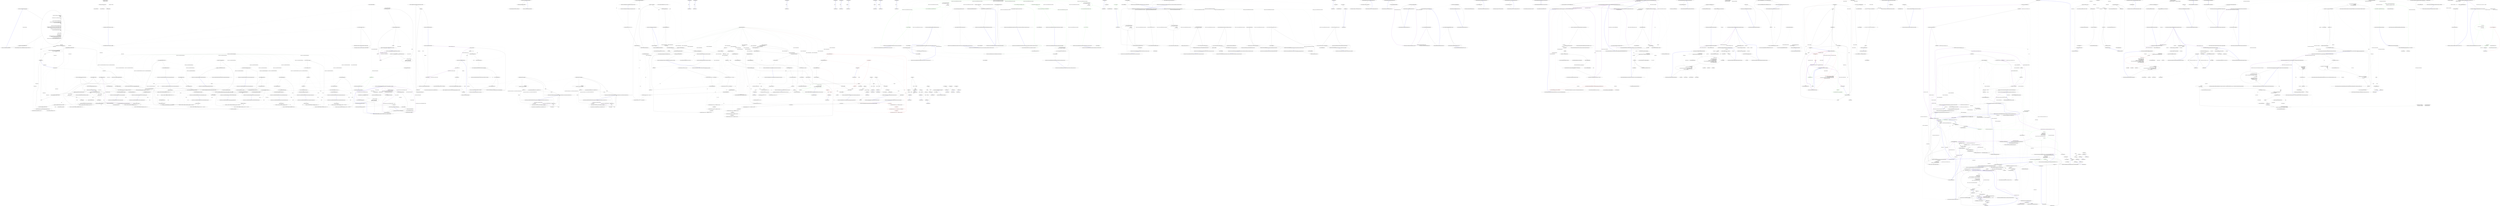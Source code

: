 digraph  {
n0 [cluster="Nancy.Security.Csrf.Enable(Nancy.Bootstrapper.IPipelines)", label="Entry Nancy.Security.Csrf.Enable(Nancy.Bootstrapper.IPipelines)", span="21-21"];
n1 [cluster="Nancy.Security.Csrf.Enable(Nancy.Bootstrapper.IPipelines)", label="var postHook = new PipelineItem<Action<NancyContext>>(\r\n                CsrfHookName,\r\n                context =>\r\n                {\r\n                    if (context.Response == null || context.Response.Cookies == null)\r\n                    {\r\n                        return;\r\n                    }\r\n\r\n                    if (context.Items.ContainsKey(CsrfToken.DEFAULT_CSRF_KEY))\r\n                    {\r\n                        context.Response.Cookies.Add(new NancyCookie(CsrfToken.DEFAULT_CSRF_KEY,\r\n                                                                     (string)context.Items[CsrfToken.DEFAULT_CSRF_KEY],\r\n                                                                     true));\r\n                        return;\r\n                    }\r\n\r\n                    if (context.Request.Cookies.ContainsKey(CsrfToken.DEFAULT_CSRF_KEY))\r\n                    {\r\n                        var decodedValue = HttpUtility.UrlDecode(context.Request.Cookies[CsrfToken.DEFAULT_CSRF_KEY]);\r\n                        var cookieToken = CsrfApplicationStartup.ObjectSerializer.Deserialize(decodedValue) as CsrfToken;\r\n\r\n                        if (CsrfApplicationStartup.TokenValidator.CookieTokenStillValid(cookieToken))\r\n                        {\r\n                            context.Items[CsrfToken.DEFAULT_CSRF_KEY] = decodedValue;\r\n                            return;\r\n                        }\r\n                    }\r\n\r\n                    var token = new CsrfToken\r\n                    {\r\n                        CreatedDate = DateTime.Now,\r\n                    };\r\n                    token.CreateRandomBytes();\r\n                    token.CreateHmac(CsrfApplicationStartup.CryptographyConfiguration.HmacProvider);\r\n                    var tokenString = CsrfApplicationStartup.ObjectSerializer.Serialize(token);\r\n\r\n                    context.Items[CsrfToken.DEFAULT_CSRF_KEY] = tokenString;\r\n                    context.Response.Cookies.Add(new NancyCookie(CsrfToken.DEFAULT_CSRF_KEY, tokenString, true));\r\n                })", span="23-62"];
n2 [cluster="Nancy.Security.Csrf.Enable(Nancy.Bootstrapper.IPipelines)", label="pipelines.AfterRequest.AddItemToEndOfPipeline(postHook)", span="64-64"];
n4 [cluster="Nancy.PipelineItem<TDelegate>.PipelineItem(string, TDelegate)", label="Entry Nancy.PipelineItem<TDelegate>.PipelineItem(string, TDelegate)", span="10-10"];
n7 [cluster="lambda expression", label="context.Response == null || context.Response.Cookies == null", span="27-27"];
n9 [cluster="lambda expression", label="context.Items.ContainsKey(CsrfToken.DEFAULT_CSRF_KEY)", span="32-32"];
n10 [cluster="lambda expression", label="context.Response.Cookies.Add(new NancyCookie(CsrfToken.DEFAULT_CSRF_KEY,\r\n                                                                     (string)context.Items[CsrfToken.DEFAULT_CSRF_KEY],\r\n                                                                     true))", span="34-36"];
n12 [cluster="lambda expression", label="context.Request.Cookies.ContainsKey(CsrfToken.DEFAULT_CSRF_KEY)", span="40-40"];
n13 [cluster="lambda expression", label="var decodedValue = HttpUtility.UrlDecode(context.Request.Cookies[CsrfToken.DEFAULT_CSRF_KEY])", span="42-42"];
n16 [cluster="lambda expression", label="context.Items[CsrfToken.DEFAULT_CSRF_KEY] = decodedValue", span="47-47"];
n22 [cluster="lambda expression", label="context.Items[CsrfToken.DEFAULT_CSRF_KEY] = tokenString", span="60-60"];
n23 [cluster="lambda expression", label="context.Response.Cookies.Add(new NancyCookie(CsrfToken.DEFAULT_CSRF_KEY, tokenString, true))", span="61-61"];
n3 [cluster="Nancy.Security.Csrf.Enable(Nancy.Bootstrapper.IPipelines)", label="Exit Nancy.Security.Csrf.Enable(Nancy.Bootstrapper.IPipelines)", span="21-21"];
n5 [cluster="Nancy.NamedPipelineBase<TDelegate>.AddItemToEndOfPipeline(Nancy.PipelineItem<TDelegate>, bool)", label="Entry Nancy.NamedPipelineBase<TDelegate>.AddItemToEndOfPipeline(Nancy.PipelineItem<TDelegate>, bool)", span="80-80"];
n6 [cluster="lambda expression", label="Entry lambda expression", span="25-62"];
n8 [cluster="lambda expression", label="return;", span="29-29"];
n25 [cluster="System.Collections.Generic.IDictionary<TKey, TValue>.ContainsKey(TKey)", label="Entry System.Collections.Generic.IDictionary<TKey, TValue>.ContainsKey(TKey)", span="0-0"];
n11 [cluster="lambda expression", label="return;", span="37-37"];
n26 [cluster="Nancy.Cookies.NancyCookie.NancyCookie(string, string, bool)", label="Entry Nancy.Cookies.NancyCookie.NancyCookie(string, string, bool)", span="15-15"];
n27 [cluster="System.Collections.Generic.ICollection<T>.Add(T)", label="Entry System.Collections.Generic.ICollection<T>.Add(T)", span="0-0"];
n18 [cluster="lambda expression", label="var token = new CsrfToken\r\n                    {\r\n                        CreatedDate = DateTime.Now,\r\n                    }", span="52-55"];
n14 [cluster="lambda expression", label="var cookieToken = CsrfApplicationStartup.ObjectSerializer.Deserialize(decodedValue) as CsrfToken", span="43-43"];
n28 [cluster="Nancy.Helpers.HttpUtility.UrlDecode(string)", label="Entry Nancy.Helpers.HttpUtility.UrlDecode(string)", span="103-103"];
n15 [cluster="lambda expression", label="CsrfApplicationStartup.TokenValidator.CookieTokenStillValid(cookieToken)", span="45-45"];
n29 [cluster="Nancy.IObjectSerializer.Deserialize(string)", label="Entry Nancy.IObjectSerializer.Deserialize(string)", span="19-19"];
n30 [cluster="Nancy.Security.ICsrfTokenValidator.CookieTokenStillValid(Nancy.Security.CsrfToken)", label="Entry Nancy.Security.ICsrfTokenValidator.CookieTokenStillValid(Nancy.Security.CsrfToken)", span="23-23"];
n17 [cluster="lambda expression", label="return;", span="48-48"];
n19 [cluster="lambda expression", label="token.CreateRandomBytes()", span="56-56"];
n31 [cluster="Nancy.Security.CsrfToken.CsrfToken()", label="Entry Nancy.Security.CsrfToken.CsrfToken()", span="9-9"];
n20 [cluster="lambda expression", label="token.CreateHmac(CsrfApplicationStartup.CryptographyConfiguration.HmacProvider)", span="57-57"];
n21 [cluster="lambda expression", label="var tokenString = CsrfApplicationStartup.ObjectSerializer.Serialize(token)", span="58-58"];
n32 [cluster="Nancy.Security.CsrfToken.CreateRandomBytes()", label="Entry Nancy.Security.CsrfToken.CreateRandomBytes()", span="40-40"];
n33 [cluster="Nancy.Security.CsrfToken.CreateHmac(Nancy.Cryptography.IHmacProvider)", label="Entry Nancy.Security.CsrfToken.CreateHmac(Nancy.Cryptography.IHmacProvider)", span="31-31"];
n34 [cluster="Nancy.IObjectSerializer.Serialize(object)", label="Entry Nancy.IObjectSerializer.Serialize(object)", span="12-12"];
n24 [cluster="lambda expression", label="Exit lambda expression", span="25-62"];
n35 [cluster="Nancy.Security.Csrf.Disable(Nancy.Bootstrapper.IPipelines)", label="Entry Nancy.Security.Csrf.Disable(Nancy.Bootstrapper.IPipelines)", span="71-71"];
n36 [cluster="Nancy.Security.Csrf.Disable(Nancy.Bootstrapper.IPipelines)", label="pipelines.AfterRequest.RemoveByName(CsrfHookName)", span="73-73"];
n37 [cluster="Nancy.Security.Csrf.Disable(Nancy.Bootstrapper.IPipelines)", label="Exit Nancy.Security.Csrf.Disable(Nancy.Bootstrapper.IPipelines)", span="71-71"];
n38 [cluster="Nancy.NamedPipelineBase<TDelegate>.RemoveByName(string)", label="Entry Nancy.NamedPipelineBase<TDelegate>.RemoveByName(string)", span="196-196"];
n39 [cluster="Nancy.Security.Csrf.CreateNewCsrfToken(Nancy.NancyModule)", label="Entry Nancy.Security.Csrf.CreateNewCsrfToken(Nancy.NancyModule)", span="82-82"];
n40 [cluster="Nancy.Security.Csrf.CreateNewCsrfToken(Nancy.NancyModule)", label="var token = new CsrfToken\r\n            {\r\n                CreatedDate = DateTime.Now,\r\n            }", span="84-87"];
n44 [cluster="Nancy.Security.Csrf.CreateNewCsrfToken(Nancy.NancyModule)", label="module.Context.Items[CsrfToken.DEFAULT_CSRF_KEY] = tokenString", span="93-93"];
n41 [cluster="Nancy.Security.Csrf.CreateNewCsrfToken(Nancy.NancyModule)", label="token.CreateRandomBytes()", span="88-88"];
n42 [cluster="Nancy.Security.Csrf.CreateNewCsrfToken(Nancy.NancyModule)", label="token.CreateHmac(CsrfApplicationStartup.CryptographyConfiguration.HmacProvider)", span="89-89"];
n43 [cluster="Nancy.Security.Csrf.CreateNewCsrfToken(Nancy.NancyModule)", label="var tokenString = CsrfApplicationStartup.ObjectSerializer.Serialize(token)", span="91-91"];
n45 [cluster="Nancy.Security.Csrf.CreateNewCsrfToken(Nancy.NancyModule)", label="Exit Nancy.Security.Csrf.CreateNewCsrfToken(Nancy.NancyModule)", span="82-82"];
n46 [cluster="Nancy.Security.Csrf.ValidateCsrfToken(Nancy.NancyModule, System.TimeSpan?)", label="Entry Nancy.Security.Csrf.ValidateCsrfToken(Nancy.NancyModule, System.TimeSpan?)", span="103-103"];
n47 [cluster="Nancy.Security.Csrf.ValidateCsrfToken(Nancy.NancyModule, System.TimeSpan?)", label="var request = module.Request", span="105-105"];
n52 [cluster="Nancy.Security.Csrf.ValidateCsrfToken(Nancy.NancyModule, System.TimeSpan?)", label="var result = CsrfApplicationStartup.TokenValidator.Validate(cookieToken, formToken, validityPeriod)", span="115-115"];
n48 [cluster="Nancy.Security.Csrf.ValidateCsrfToken(Nancy.NancyModule, System.TimeSpan?)", label="request == null", span="107-107"];
n50 [cluster="Nancy.Security.Csrf.ValidateCsrfToken(Nancy.NancyModule, System.TimeSpan?)", label="var cookieToken = GetCookieToken(request)", span="112-112"];
n51 [cluster="Nancy.Security.Csrf.ValidateCsrfToken(Nancy.NancyModule, System.TimeSpan?)", label="var formToken = GetFormToken(request)", span="113-113"];
n49 [cluster="Nancy.Security.Csrf.ValidateCsrfToken(Nancy.NancyModule, System.TimeSpan?)", label="return;", span="109-109"];
n56 [cluster="Nancy.Security.Csrf.GetCookieToken(Nancy.Request)", label="Entry Nancy.Security.Csrf.GetCookieToken(Nancy.Request)", span="136-136"];
n57 [cluster="Nancy.Security.Csrf.GetFormToken(Nancy.Request)", label="Entry Nancy.Security.Csrf.GetFormToken(Nancy.Request)", span="123-123"];
n53 [cluster="Nancy.Security.Csrf.ValidateCsrfToken(Nancy.NancyModule, System.TimeSpan?)", label="result != CsrfTokenValidationResult.Ok", span="117-117"];
n58 [cluster="Nancy.Security.ICsrfTokenValidator.Validate(Nancy.Security.CsrfToken, Nancy.Security.CsrfToken, System.TimeSpan?)", label="Entry Nancy.Security.ICsrfTokenValidator.Validate(Nancy.Security.CsrfToken, Nancy.Security.CsrfToken, System.TimeSpan?)", span="16-16"];
n54 [cluster="Nancy.Security.Csrf.ValidateCsrfToken(Nancy.NancyModule, System.TimeSpan?)", label="throw new CsrfValidationException(result);", span="119-119"];
n55 [cluster="Nancy.Security.Csrf.ValidateCsrfToken(Nancy.NancyModule, System.TimeSpan?)", label="Exit Nancy.Security.Csrf.ValidateCsrfToken(Nancy.NancyModule, System.TimeSpan?)", span="103-103"];
n59 [cluster="Nancy.Security.CsrfValidationException.CsrfValidationException(Nancy.Security.CsrfTokenValidationResult)", label="Entry Nancy.Security.CsrfValidationException.CsrfValidationException(Nancy.Security.CsrfTokenValidationResult)", span="8-8"];
n60 [cluster="Nancy.Security.Csrf.GetFormToken(Nancy.Request)", label="CsrfToken formToken = null", span="125-125"];
n61 [cluster="Nancy.Security.Csrf.GetFormToken(Nancy.Request)", label="var formTokenString = request.Form[CsrfToken.DEFAULT_CSRF_KEY].Value", span="127-127"];
n64 [cluster="Nancy.Security.Csrf.GetFormToken(Nancy.Request)", label="return formToken;", span="133-133"];
n62 [cluster="Nancy.Security.Csrf.GetFormToken(Nancy.Request)", label="formTokenString != null", span="128-128"];
n63 [cluster="Nancy.Security.Csrf.GetFormToken(Nancy.Request)", label="formToken = CsrfApplicationStartup.ObjectSerializer.Deserialize(formTokenString) as CsrfToken", span="130-130"];
n65 [cluster="Nancy.Security.Csrf.GetFormToken(Nancy.Request)", label="Exit Nancy.Security.Csrf.GetFormToken(Nancy.Request)", span="123-123"];
n66 [cluster="Nancy.Security.Csrf.GetCookieToken(Nancy.Request)", label="CsrfToken cookieToken = null", span="138-138"];
n68 [cluster="Nancy.Security.Csrf.GetCookieToken(Nancy.Request)", label="request.Cookies.TryGetValue(CsrfToken.DEFAULT_CSRF_KEY, out cookieTokenString)", span="141-141"];
n67 [cluster="Nancy.Security.Csrf.GetCookieToken(Nancy.Request)", label="string cookieTokenString", span="140-140"];
n70 [cluster="Nancy.Security.Csrf.GetCookieToken(Nancy.Request)", label="return cookieToken;", span="146-146"];
n69 [cluster="Nancy.Security.Csrf.GetCookieToken(Nancy.Request)", label="cookieToken = CsrfApplicationStartup.ObjectSerializer.Deserialize(HttpUtility.UrlDecode(cookieTokenString)) as CsrfToken", span="143-143"];
n72 [cluster="System.Collections.Generic.IDictionary<TKey, TValue>.TryGetValue(TKey, out TValue)", label="Entry System.Collections.Generic.IDictionary<TKey, TValue>.TryGetValue(TKey, out TValue)", span="0-0"];
n71 [cluster="Nancy.Security.Csrf.GetCookieToken(Nancy.Request)", label="Exit Nancy.Security.Csrf.GetCookieToken(Nancy.Request)", span="136-136"];
m0_8 [cluster="Nancy.Tests.Unit.BeforePipelineFixture.BeforePipelineFixture()", file="CustomerModelBinder.cs", label="Entry Nancy.Tests.Unit.BeforePipelineFixture.BeforePipelineFixture()", span="20-20"];
m0_9 [cluster="Nancy.Tests.Unit.BeforePipelineFixture.BeforePipelineFixture()", file="CustomerModelBinder.cs", label="this.pipeline = new BeforePipeline()", span="22-22"];
m0_10 [cluster="Nancy.Tests.Unit.BeforePipelineFixture.BeforePipelineFixture()", file="CustomerModelBinder.cs", label="Exit Nancy.Tests.Unit.BeforePipelineFixture.BeforePipelineFixture()", span="20-20"];
m0_7 [cluster="Nancy.NancyContext.NancyContext()", file="CustomerModelBinder.cs", label="Entry Nancy.NancyContext.NancyContext()", span="24-24"];
m0_54 [cluster="Unk.Same", file="CustomerModelBinder.cs", label="Entry Unk.Same", span=""];
m0_93 [cluster="Unk.Equal", file="CustomerModelBinder.cs", label="Entry Unk.Equal", span=""];
m0_101 [cluster="Nancy.Tests.Unit.BeforePipelineFixture.PlusEquals_with_another_pipeline_adds_those_pipeline_items_to_end_of_pipeline()", file="CustomerModelBinder.cs", label="Entry Nancy.Tests.Unit.BeforePipelineFixture.PlusEquals_with_another_pipeline_adds_those_pipeline_items_to_end_of_pipeline()", span="90-90"];
m0_102 [cluster="Nancy.Tests.Unit.BeforePipelineFixture.PlusEquals_with_another_pipeline_adds_those_pipeline_items_to_end_of_pipeline()", file="CustomerModelBinder.cs", label="Func<NancyContext, Response> item1 = (r) => { return null; }", span="92-92"];
m0_103 [cluster="Nancy.Tests.Unit.BeforePipelineFixture.PlusEquals_with_another_pipeline_adds_those_pipeline_items_to_end_of_pipeline()", file="CustomerModelBinder.cs", label="Func<NancyContext, Response> item2 = (r) => { return CreateResponse(); }", span="93-93"];
m0_104 [cluster="Nancy.Tests.Unit.BeforePipelineFixture.PlusEquals_with_another_pipeline_adds_those_pipeline_items_to_end_of_pipeline()", file="CustomerModelBinder.cs", label="pipeline.AddItemToEndOfPipeline(item1)", span="94-94"];
m0_105 [cluster="Nancy.Tests.Unit.BeforePipelineFixture.PlusEquals_with_another_pipeline_adds_those_pipeline_items_to_end_of_pipeline()", file="CustomerModelBinder.cs", label="pipeline.AddItemToEndOfPipeline(item2)", span="95-95"];
m0_106 [cluster="Nancy.Tests.Unit.BeforePipelineFixture.PlusEquals_with_another_pipeline_adds_those_pipeline_items_to_end_of_pipeline()", file="CustomerModelBinder.cs", label="Func<NancyContext, Response> item3 = (r) => { return null; }", span="96-96"];
m0_107 [cluster="Nancy.Tests.Unit.BeforePipelineFixture.PlusEquals_with_another_pipeline_adds_those_pipeline_items_to_end_of_pipeline()", file="CustomerModelBinder.cs", label="Func<NancyContext, Response> item4 = (r) => { return CreateResponse(); }", span="97-97"];
m0_109 [cluster="Nancy.Tests.Unit.BeforePipelineFixture.PlusEquals_with_another_pipeline_adds_those_pipeline_items_to_end_of_pipeline()", file="CustomerModelBinder.cs", label="pipeline2.AddItemToEndOfPipeline(item3)", span="99-99"];
m0_113 [cluster="Nancy.Tests.Unit.BeforePipelineFixture.PlusEquals_with_another_pipeline_adds_those_pipeline_items_to_end_of_pipeline()", file="CustomerModelBinder.cs", label="Assert.Same(item3, pipeline.PipelineDelegates.ElementAt(2))", span="105-105"];
m0_108 [cluster="Nancy.Tests.Unit.BeforePipelineFixture.PlusEquals_with_another_pipeline_adds_those_pipeline_items_to_end_of_pipeline()", file="CustomerModelBinder.cs", label="var pipeline2 = new BeforePipeline()", span="98-98"];
m0_110 [cluster="Nancy.Tests.Unit.BeforePipelineFixture.PlusEquals_with_another_pipeline_adds_those_pipeline_items_to_end_of_pipeline()", file="CustomerModelBinder.cs", label="pipeline2.AddItemToEndOfPipeline(item4)", span="100-100"];
m0_114 [cluster="Nancy.Tests.Unit.BeforePipelineFixture.PlusEquals_with_another_pipeline_adds_those_pipeline_items_to_end_of_pipeline()", file="CustomerModelBinder.cs", label="Assert.Same(item4, pipeline.PipelineDelegates.Last())", span="106-106"];
m0_111 [cluster="Nancy.Tests.Unit.BeforePipelineFixture.PlusEquals_with_another_pipeline_adds_those_pipeline_items_to_end_of_pipeline()", file="CustomerModelBinder.cs", label="pipeline += pipeline2", span="102-102"];
m0_112 [cluster="Nancy.Tests.Unit.BeforePipelineFixture.PlusEquals_with_another_pipeline_adds_those_pipeline_items_to_end_of_pipeline()", file="CustomerModelBinder.cs", label="Assert.Equal(4, pipeline.PipelineDelegates.Count())", span="104-104"];
m0_115 [cluster="Nancy.Tests.Unit.BeforePipelineFixture.PlusEquals_with_another_pipeline_adds_those_pipeline_items_to_end_of_pipeline()", file="CustomerModelBinder.cs", label="Exit Nancy.Tests.Unit.BeforePipelineFixture.PlusEquals_with_another_pipeline_adds_those_pipeline_items_to_end_of_pipeline()", span="90-90"];
m0_4 [cluster="Nancy.Demo.ModelBinding.ModelBinders.CustomerModelBinder.Bind(Nancy.NancyContext, System.Type, params string[])", color=green, community=0, file="CustomerModelBinder.cs", label="0: var customer = new Customer\r\n                               {\r\n                                   Name = context.Request.Form[''Name''],\r\n                                   RenewalDate = context.Request.Form[''RenewalDate'']\r\n                               }", span="30-34"];
m0_5 [cluster="Nancy.Demo.ModelBinding.ModelBinders.CustomerModelBinder.Bind(Nancy.NancyContext, System.Type, params string[])", file="CustomerModelBinder.cs", label="return customer;", span="36-36"];
m0_6 [cluster="Nancy.Demo.ModelBinding.ModelBinders.CustomerModelBinder.Bind(Nancy.NancyContext, System.Type, params string[])", file="CustomerModelBinder.cs", label="Exit Nancy.Demo.ModelBinding.ModelBinders.CustomerModelBinder.Bind(Nancy.NancyContext, System.Type, params string[])", span="28-28"];
m0_11 [cluster="Nancy.BeforePipeline.BeforePipeline()", file="CustomerModelBinder.cs", label="Entry Nancy.BeforePipeline.BeforePipeline()", span="19-19"];
m0_145 [cluster="System.Func<T, TResult>.Invoke(T)", file="CustomerModelBinder.cs", label="Entry System.Func<T, TResult>.Invoke(T)", span="0-0"];
m0_30 [cluster="Unk.False", file="CustomerModelBinder.cs", label="Entry Unk.False", span=""];
m0_84 [cluster="Nancy.Tests.Unit.BeforePipelineFixture.PlusEquals_with_func_add_item_to_end_of_pipeline()", file="CustomerModelBinder.cs", label="Entry Nancy.Tests.Unit.BeforePipelineFixture.PlusEquals_with_func_add_item_to_end_of_pipeline()", span="77-77"];
m0_85 [cluster="Nancy.Tests.Unit.BeforePipelineFixture.PlusEquals_with_func_add_item_to_end_of_pipeline()", file="CustomerModelBinder.cs", label="Func<NancyContext, Response> item1 = (r) => { return null; }", span="79-79"];
m0_86 [cluster="Nancy.Tests.Unit.BeforePipelineFixture.PlusEquals_with_func_add_item_to_end_of_pipeline()", file="CustomerModelBinder.cs", label="Func<NancyContext, Response> item2 = (r) => { return CreateResponse(); }", span="80-80"];
m0_88 [cluster="Nancy.Tests.Unit.BeforePipelineFixture.PlusEquals_with_func_add_item_to_end_of_pipeline()", file="CustomerModelBinder.cs", label="pipeline += item1", span="83-83"];
m0_90 [cluster="Nancy.Tests.Unit.BeforePipelineFixture.PlusEquals_with_func_add_item_to_end_of_pipeline()", file="CustomerModelBinder.cs", label="Assert.Same(item1, pipeline.PipelineDelegates.Last())", span="86-86"];
m0_87 [cluster="Nancy.Tests.Unit.BeforePipelineFixture.PlusEquals_with_func_add_item_to_end_of_pipeline()", file="CustomerModelBinder.cs", label="pipeline.AddItemToEndOfPipeline(item2)", span="81-81"];
m0_89 [cluster="Nancy.Tests.Unit.BeforePipelineFixture.PlusEquals_with_func_add_item_to_end_of_pipeline()", file="CustomerModelBinder.cs", label="Assert.Equal(2, pipeline.PipelineDelegates.Count())", span="85-85"];
m0_91 [cluster="Nancy.Tests.Unit.BeforePipelineFixture.PlusEquals_with_func_add_item_to_end_of_pipeline()", file="CustomerModelBinder.cs", label="Exit Nancy.Tests.Unit.BeforePipelineFixture.PlusEquals_with_func_add_item_to_end_of_pipeline()", span="77-77"];
m0_43 [cluster="Nancy.Tests.Unit.BeforePipelineFixture.When_invoked_pipeline_member_returning_a_response_returns_that_response()", file="CustomerModelBinder.cs", label="Entry Nancy.Tests.Unit.BeforePipelineFixture.When_invoked_pipeline_member_returning_a_response_returns_that_response()", span="46-46"];
m0_44 [cluster="Nancy.Tests.Unit.BeforePipelineFixture.When_invoked_pipeline_member_returning_a_response_returns_that_response()", file="CustomerModelBinder.cs", label="var response = CreateResponse()", span="48-48"];
m0_45 [cluster="Nancy.Tests.Unit.BeforePipelineFixture.When_invoked_pipeline_member_returning_a_response_returns_that_response()", file="CustomerModelBinder.cs", label="Func<NancyContext, Response> item1 = (r) => null", span="49-49"];
m0_46 [cluster="Nancy.Tests.Unit.BeforePipelineFixture.When_invoked_pipeline_member_returning_a_response_returns_that_response()", file="CustomerModelBinder.cs", label="Func<NancyContext, Response> item2 = (r) => response", span="50-50"];
m0_52 [cluster="Nancy.Tests.Unit.BeforePipelineFixture.When_invoked_pipeline_member_returning_a_response_returns_that_response()", file="CustomerModelBinder.cs", label="Assert.Same(response, result)", span="58-58"];
m0_48 [cluster="Nancy.Tests.Unit.BeforePipelineFixture.When_invoked_pipeline_member_returning_a_response_returns_that_response()", file="CustomerModelBinder.cs", label="pipeline.AddItemToEndOfPipeline(item1)", span="52-52"];
m0_47 [cluster="Nancy.Tests.Unit.BeforePipelineFixture.When_invoked_pipeline_member_returning_a_response_returns_that_response()", file="CustomerModelBinder.cs", label="Func<NancyContext, Response> item3 = (r) => null", span="51-51"];
m0_49 [cluster="Nancy.Tests.Unit.BeforePipelineFixture.When_invoked_pipeline_member_returning_a_response_returns_that_response()", file="CustomerModelBinder.cs", label="pipeline.AddItemToEndOfPipeline(item2)", span="53-53"];
m0_50 [cluster="Nancy.Tests.Unit.BeforePipelineFixture.When_invoked_pipeline_member_returning_a_response_returns_that_response()", file="CustomerModelBinder.cs", label="pipeline.AddItemToEndOfPipeline(item3)", span="54-54"];
m0_51 [cluster="Nancy.Tests.Unit.BeforePipelineFixture.When_invoked_pipeline_member_returning_a_response_returns_that_response()", file="CustomerModelBinder.cs", label="var result = pipeline.Invoke(CreateContext())", span="56-56"];
m0_53 [cluster="Nancy.Tests.Unit.BeforePipelineFixture.When_invoked_pipeline_member_returning_a_response_returns_that_response()", file="CustomerModelBinder.cs", label="Exit Nancy.Tests.Unit.BeforePipelineFixture.When_invoked_pipeline_member_returning_a_response_returns_that_response()", span="46-46"];
m0_94 [cluster="System.Collections.Generic.IEnumerable<TSource>.Last<TSource>()", file="CustomerModelBinder.cs", label="Entry System.Collections.Generic.IEnumerable<TSource>.Last<TSource>()", span="0-0"];
m0_0 [cluster="Nancy.Tests.Unit.BeforePipelineFixture.CreateResponse()", file="CustomerModelBinder.cs", label="Entry Nancy.Tests.Unit.BeforePipelineFixture.CreateResponse()", span="10-10"];
m0_1 [cluster="Nancy.Tests.Unit.BeforePipelineFixture.CreateResponse()", file="CustomerModelBinder.cs", label="return new Response();", span="12-12"];
m0_2 [cluster="Nancy.Tests.Unit.BeforePipelineFixture.CreateResponse()", file="CustomerModelBinder.cs", label="Exit Nancy.Tests.Unit.BeforePipelineFixture.CreateResponse()", span="10-10"];
m0_27 [cluster="Nancy.NamedPipelineBase<TDelegate>.AddItemToEndOfPipeline(TDelegate)", file="CustomerModelBinder.cs", label="Entry Nancy.NamedPipelineBase<TDelegate>.AddItemToEndOfPipeline(TDelegate)", span="67-67"];
m0_74 [cluster="Unk.Null", file="CustomerModelBinder.cs", label="Entry Unk.Null", span=""];
m0_158 [cluster="Nancy.Tests.Unit.BeforePipelineFixture.When_cast_from_func_creates_a_pipeline_with_one_item()", file="CustomerModelBinder.cs", label="Entry Nancy.Tests.Unit.BeforePipelineFixture.When_cast_from_func_creates_a_pipeline_with_one_item()", span="131-131"];
m0_159 [cluster="Nancy.Tests.Unit.BeforePipelineFixture.When_cast_from_func_creates_a_pipeline_with_one_item()", file="CustomerModelBinder.cs", label="Func<NancyContext, Response> item1 = (r) => null", span="133-133"];
m0_160 [cluster="Nancy.Tests.Unit.BeforePipelineFixture.When_cast_from_func_creates_a_pipeline_with_one_item()", file="CustomerModelBinder.cs", label="BeforePipeline castPipeline = item1", span="135-135"];
m0_162 [cluster="Nancy.Tests.Unit.BeforePipelineFixture.When_cast_from_func_creates_a_pipeline_with_one_item()", file="CustomerModelBinder.cs", label="Assert.Same(item1, castPipeline.PipelineDelegates.First())", span="138-138"];
m0_161 [cluster="Nancy.Tests.Unit.BeforePipelineFixture.When_cast_from_func_creates_a_pipeline_with_one_item()", file="CustomerModelBinder.cs", label="Assert.Equal(1, castPipeline.PipelineDelegates.Count())", span="137-137"];
m0_163 [cluster="Nancy.Tests.Unit.BeforePipelineFixture.When_cast_from_func_creates_a_pipeline_with_one_item()", file="CustomerModelBinder.cs", label="Exit Nancy.Tests.Unit.BeforePipelineFixture.When_cast_from_func_creates_a_pipeline_with_one_item()", span="131-131"];
m0_3 [cluster="Nancy.Response.Response()", file="CustomerModelBinder.cs", label="Entry Nancy.Response.Response()", span="20-20"];
m0_164 [cluster="System.Collections.Generic.IEnumerable<TSource>.First<TSource>()", file="CustomerModelBinder.cs", label="Entry System.Collections.Generic.IEnumerable<TSource>.First<TSource>()", span="0-0"];
m0_201 [cluster="lambda expression", file="CustomerModelBinder.cs", label="Entry lambda expression", span="151-151"];
m0_31 [cluster="lambda expression", file="CustomerModelBinder.cs", label="Entry lambda expression", span="29-29"];
m0_32 [cluster="lambda expression", file="CustomerModelBinder.cs", label="item1Called = true", span="29-29"];
m0_33 [cluster="lambda expression", file="CustomerModelBinder.cs", label="return null;", span="29-29"];
m0_34 [cluster="lambda expression", file="CustomerModelBinder.cs", label="Exit lambda expression", span="29-29"];
m0_35 [cluster="lambda expression", file="CustomerModelBinder.cs", label="Entry lambda expression", span="31-31"];
m0_36 [cluster="lambda expression", color=red, community=0, file="CustomerModelBinder.cs", label="0: item2Called = true", span="31-31"];
m0_37 [cluster="lambda expression", color=red, community=0, file="CustomerModelBinder.cs", label="0: return CreateResponse();", span="31-31"];
m0_38 [cluster="lambda expression", file="CustomerModelBinder.cs", label="Exit lambda expression", span="31-31"];
m0_39 [cluster="lambda expression", file="CustomerModelBinder.cs", label="Entry lambda expression", span="33-33"];
m0_40 [cluster="lambda expression", color=red, community=0, file="CustomerModelBinder.cs", label="0: item3Called = true", span="33-33"];
m0_41 [cluster="lambda expression", color=red, community=0, file="CustomerModelBinder.cs", label="0: return null;", span="33-33"];
m0_42 [cluster="lambda expression", file="CustomerModelBinder.cs", label="Exit lambda expression", span="33-33"];
m0_59 [cluster="lambda expression", file="CustomerModelBinder.cs", label=response, span="50-50"];
m0_55 [cluster="lambda expression", file="CustomerModelBinder.cs", label="Entry lambda expression", span="49-49"];
m0_56 [cluster="lambda expression", file="CustomerModelBinder.cs", label=null, span="49-49"];
m0_57 [cluster="lambda expression", file="CustomerModelBinder.cs", label="Exit lambda expression", span="49-49"];
m0_58 [cluster="lambda expression", file="CustomerModelBinder.cs", label="Entry lambda expression", span="50-50"];
m0_60 [cluster="lambda expression", file="CustomerModelBinder.cs", label="Exit lambda expression", span="50-50"];
m0_61 [cluster="lambda expression", file="CustomerModelBinder.cs", label="Entry lambda expression", span="51-51"];
m0_62 [cluster="lambda expression", file="CustomerModelBinder.cs", label=null, span="51-51"];
m0_63 [cluster="lambda expression", file="CustomerModelBinder.cs", label="Exit lambda expression", span="51-51"];
m0_75 [cluster="lambda expression", file="CustomerModelBinder.cs", label="Entry lambda expression", span="64-64"];
m0_76 [cluster="lambda expression", file="CustomerModelBinder.cs", label=null, span="64-64"];
m0_77 [cluster="lambda expression", file="CustomerModelBinder.cs", label="Exit lambda expression", span="64-64"];
m0_78 [cluster="lambda expression", file="CustomerModelBinder.cs", label="Entry lambda expression", span="65-65"];
m0_79 [cluster="lambda expression", file="CustomerModelBinder.cs", label=null, span="65-65"];
m0_80 [cluster="lambda expression", file="CustomerModelBinder.cs", label="Exit lambda expression", span="65-65"];
m0_81 [cluster="lambda expression", file="CustomerModelBinder.cs", label="Entry lambda expression", span="66-66"];
m0_82 [cluster="lambda expression", file="CustomerModelBinder.cs", label=null, span="66-66"];
m0_83 [cluster="lambda expression", file="CustomerModelBinder.cs", label="Exit lambda expression", span="66-66"];
m0_95 [cluster="lambda expression", file="CustomerModelBinder.cs", label="Entry lambda expression", span="79-79"];
m0_96 [cluster="lambda expression", file="CustomerModelBinder.cs", label="return null;", span="79-79"];
m0_97 [cluster="lambda expression", file="CustomerModelBinder.cs", label="Exit lambda expression", span="79-79"];
m0_98 [cluster="lambda expression", file="CustomerModelBinder.cs", label="Entry lambda expression", span="80-80"];
m0_99 [cluster="lambda expression", file="CustomerModelBinder.cs", label="return CreateResponse();", span="80-80"];
m0_100 [cluster="lambda expression", file="CustomerModelBinder.cs", label="Exit lambda expression", span="80-80"];
m0_117 [cluster="lambda expression", file="CustomerModelBinder.cs", label="Entry lambda expression", span="92-92"];
m0_118 [cluster="lambda expression", file="CustomerModelBinder.cs", label="return null;", span="92-92"];
m0_119 [cluster="lambda expression", file="CustomerModelBinder.cs", label="Exit lambda expression", span="92-92"];
m0_120 [cluster="lambda expression", file="CustomerModelBinder.cs", label="Entry lambda expression", span="93-93"];
m0_121 [cluster="lambda expression", file="CustomerModelBinder.cs", label="return CreateResponse();", span="93-93"];
m0_122 [cluster="lambda expression", file="CustomerModelBinder.cs", label="Exit lambda expression", span="93-93"];
m0_123 [cluster="lambda expression", file="CustomerModelBinder.cs", label="Entry lambda expression", span="96-96"];
m0_124 [cluster="lambda expression", file="CustomerModelBinder.cs", label="return null;", span="96-96"];
m0_125 [cluster="lambda expression", file="CustomerModelBinder.cs", label="Exit lambda expression", span="96-96"];
m0_126 [cluster="lambda expression", file="CustomerModelBinder.cs", label="Entry lambda expression", span="97-97"];
m0_127 [cluster="lambda expression", file="CustomerModelBinder.cs", label="return CreateResponse();", span="97-97"];
m0_128 [cluster="lambda expression", file="CustomerModelBinder.cs", label="Exit lambda expression", span="97-97"];
m0_146 [cluster="lambda expression", file="CustomerModelBinder.cs", label="Entry lambda expression", span="113-113"];
m0_147 [cluster="lambda expression", file="CustomerModelBinder.cs", label="item1Called = true", span="113-113"];
m0_148 [cluster="lambda expression", file="CustomerModelBinder.cs", label="return null;", span="113-113"];
m0_149 [cluster="lambda expression", file="CustomerModelBinder.cs", label="Exit lambda expression", span="113-113"];
m0_150 [cluster="lambda expression", file="CustomerModelBinder.cs", label="Entry lambda expression", span="115-115"];
m0_151 [cluster="lambda expression", file="CustomerModelBinder.cs", label="item2Called = true", span="115-115"];
m0_152 [cluster="lambda expression", file="CustomerModelBinder.cs", label="return null;", span="115-115"];
m0_153 [cluster="lambda expression", file="CustomerModelBinder.cs", label="Exit lambda expression", span="115-115"];
m0_154 [cluster="lambda expression", file="CustomerModelBinder.cs", label="Entry lambda expression", span="117-117"];
m0_155 [cluster="lambda expression", file="CustomerModelBinder.cs", label="item3Called = true", span="117-117"];
m0_156 [cluster="lambda expression", file="CustomerModelBinder.cs", label="return null;", span="117-117"];
m0_157 [cluster="lambda expression", file="CustomerModelBinder.cs", label="Exit lambda expression", span="117-117"];
m0_165 [cluster="lambda expression", file="CustomerModelBinder.cs", label="Entry lambda expression", span="133-133"];
m0_166 [cluster="lambda expression", file="CustomerModelBinder.cs", label=null, span="133-133"];
m0_167 [cluster="lambda expression", file="CustomerModelBinder.cs", label="Exit lambda expression", span="133-133"];
m0_189 [cluster="lambda expression", file="CustomerModelBinder.cs", label="Entry lambda expression", span="145-145"];
m0_190 [cluster="lambda expression", file="CustomerModelBinder.cs", label="item1Called = true", span="145-145"];
m0_191 [cluster="lambda expression", file="CustomerModelBinder.cs", label="return null;", span="145-145"];
m0_192 [cluster="lambda expression", file="CustomerModelBinder.cs", label="Exit lambda expression", span="145-145"];
m0_193 [cluster="lambda expression", file="CustomerModelBinder.cs", label="Entry lambda expression", span="147-147"];
m0_194 [cluster="lambda expression", file="CustomerModelBinder.cs", label="item2Called = true", span="147-147"];
m0_195 [cluster="lambda expression", file="CustomerModelBinder.cs", label="return null;", span="147-147"];
m0_196 [cluster="lambda expression", file="CustomerModelBinder.cs", label="Exit lambda expression", span="147-147"];
m0_197 [cluster="lambda expression", file="CustomerModelBinder.cs", label="Entry lambda expression", span="149-149"];
m0_198 [cluster="lambda expression", file="CustomerModelBinder.cs", label="item3Called = true", span="149-149"];
m0_199 [cluster="lambda expression", file="CustomerModelBinder.cs", label="return null;", span="149-149"];
m0_200 [cluster="lambda expression", file="CustomerModelBinder.cs", label="Exit lambda expression", span="149-149"];
m0_202 [cluster="lambda expression", file="CustomerModelBinder.cs", label="item4Called = true", span="151-151"];
m0_203 [cluster="lambda expression", file="CustomerModelBinder.cs", label="return null;", span="151-151"];
m0_204 [cluster="lambda expression", file="CustomerModelBinder.cs", label="Exit lambda expression", span="151-151"];
m0_92 [cluster="System.Collections.Generic.IEnumerable<TSource>.Count<TSource>()", file="CustomerModelBinder.cs", label="Entry System.Collections.Generic.IEnumerable<TSource>.Count<TSource>()", span="0-0"];
m0_28 [cluster="Nancy.BeforePipeline.Invoke(Nancy.NancyContext)", file="CustomerModelBinder.cs", label="Entry Nancy.BeforePipeline.Invoke(Nancy.NancyContext)", span="65-65"];
m0_168 [cluster="Nancy.Tests.Unit.BeforePipelineFixture.Pipeline_containing_another_pipeline_will_invoke_items_in_both_pipelines()", file="CustomerModelBinder.cs", label="Entry Nancy.Tests.Unit.BeforePipelineFixture.Pipeline_containing_another_pipeline_will_invoke_items_in_both_pipelines()", span="142-142"];
m0_169 [cluster="Nancy.Tests.Unit.BeforePipelineFixture.Pipeline_containing_another_pipeline_will_invoke_items_in_both_pipelines()", file="CustomerModelBinder.cs", label="var item1Called = false", span="144-144"];
m0_170 [cluster="Nancy.Tests.Unit.BeforePipelineFixture.Pipeline_containing_another_pipeline_will_invoke_items_in_both_pipelines()", file="CustomerModelBinder.cs", label="Func<NancyContext, Response> item1 = (r) => { item1Called = true; return null; }", span="145-145"];
m0_171 [cluster="Nancy.Tests.Unit.BeforePipelineFixture.Pipeline_containing_another_pipeline_will_invoke_items_in_both_pipelines()", file="CustomerModelBinder.cs", label="var item2Called = false", span="146-146"];
m0_177 [cluster="Nancy.Tests.Unit.BeforePipelineFixture.Pipeline_containing_another_pipeline_will_invoke_items_in_both_pipelines()", file="CustomerModelBinder.cs", label="pipeline += item1", span="152-152"];
m0_172 [cluster="Nancy.Tests.Unit.BeforePipelineFixture.Pipeline_containing_another_pipeline_will_invoke_items_in_both_pipelines()", file="CustomerModelBinder.cs", label="Func<NancyContext, Response> item2 = (r) => { item2Called = true; return null; }", span="147-147"];
m0_173 [cluster="Nancy.Tests.Unit.BeforePipelineFixture.Pipeline_containing_another_pipeline_will_invoke_items_in_both_pipelines()", file="CustomerModelBinder.cs", label="var item3Called = false", span="148-148"];
m0_178 [cluster="Nancy.Tests.Unit.BeforePipelineFixture.Pipeline_containing_another_pipeline_will_invoke_items_in_both_pipelines()", file="CustomerModelBinder.cs", label="pipeline += item2", span="153-153"];
m0_174 [cluster="Nancy.Tests.Unit.BeforePipelineFixture.Pipeline_containing_another_pipeline_will_invoke_items_in_both_pipelines()", file="CustomerModelBinder.cs", label="Func<NancyContext, Response> item3 = (r) => { item3Called = true; return null; }", span="149-149"];
m0_175 [cluster="Nancy.Tests.Unit.BeforePipelineFixture.Pipeline_containing_another_pipeline_will_invoke_items_in_both_pipelines()", file="CustomerModelBinder.cs", label="var item4Called = false", span="150-150"];
m0_180 [cluster="Nancy.Tests.Unit.BeforePipelineFixture.Pipeline_containing_another_pipeline_will_invoke_items_in_both_pipelines()", file="CustomerModelBinder.cs", label="subPipeline += item3", span="155-155"];
m0_176 [cluster="Nancy.Tests.Unit.BeforePipelineFixture.Pipeline_containing_another_pipeline_will_invoke_items_in_both_pipelines()", file="CustomerModelBinder.cs", label="Func<NancyContext, Response> item4 = (r) => { item4Called = true; return null; }", span="151-151"];
m0_181 [cluster="Nancy.Tests.Unit.BeforePipelineFixture.Pipeline_containing_another_pipeline_will_invoke_items_in_both_pipelines()", file="CustomerModelBinder.cs", label="subPipeline += item4", span="156-156"];
m0_179 [cluster="Nancy.Tests.Unit.BeforePipelineFixture.Pipeline_containing_another_pipeline_will_invoke_items_in_both_pipelines()", file="CustomerModelBinder.cs", label="var subPipeline = new BeforePipeline()", span="154-154"];
m0_182 [cluster="Nancy.Tests.Unit.BeforePipelineFixture.Pipeline_containing_another_pipeline_will_invoke_items_in_both_pipelines()", file="CustomerModelBinder.cs", label="pipeline.AddItemToEndOfPipeline(subPipeline)", span="158-158"];
m0_183 [cluster="Nancy.Tests.Unit.BeforePipelineFixture.Pipeline_containing_another_pipeline_will_invoke_items_in_both_pipelines()", file="CustomerModelBinder.cs", label="pipeline.Invoke(CreateContext())", span="159-159"];
m0_184 [cluster="Nancy.Tests.Unit.BeforePipelineFixture.Pipeline_containing_another_pipeline_will_invoke_items_in_both_pipelines()", file="CustomerModelBinder.cs", label="Assert.True(item1Called)", span="161-161"];
m0_185 [cluster="Nancy.Tests.Unit.BeforePipelineFixture.Pipeline_containing_another_pipeline_will_invoke_items_in_both_pipelines()", file="CustomerModelBinder.cs", label="Assert.True(item2Called)", span="162-162"];
m0_186 [cluster="Nancy.Tests.Unit.BeforePipelineFixture.Pipeline_containing_another_pipeline_will_invoke_items_in_both_pipelines()", file="CustomerModelBinder.cs", label="Assert.True(item3Called)", span="163-163"];
m0_187 [cluster="Nancy.Tests.Unit.BeforePipelineFixture.Pipeline_containing_another_pipeline_will_invoke_items_in_both_pipelines()", file="CustomerModelBinder.cs", label="Assert.True(item4Called)", span="164-164"];
m0_188 [cluster="Nancy.Tests.Unit.BeforePipelineFixture.Pipeline_containing_another_pipeline_will_invoke_items_in_both_pipelines()", file="CustomerModelBinder.cs", label="Exit Nancy.Tests.Unit.BeforePipelineFixture.Pipeline_containing_another_pipeline_will_invoke_items_in_both_pipelines()", span="142-142"];
m0_129 [cluster="Nancy.Tests.Unit.BeforePipelineFixture.When_cast_to_func_and_invoked_members_are_invoked()", file="CustomerModelBinder.cs", label="Entry Nancy.Tests.Unit.BeforePipelineFixture.When_cast_to_func_and_invoked_members_are_invoked()", span="110-110"];
m0_130 [cluster="Nancy.Tests.Unit.BeforePipelineFixture.When_cast_to_func_and_invoked_members_are_invoked()", file="CustomerModelBinder.cs", label="var item1Called = false", span="112-112"];
m0_131 [cluster="Nancy.Tests.Unit.BeforePipelineFixture.When_cast_to_func_and_invoked_members_are_invoked()", file="CustomerModelBinder.cs", label="Func<NancyContext, Response> item1 = (r) => { item1Called = true; return null; }", span="113-113"];
m0_132 [cluster="Nancy.Tests.Unit.BeforePipelineFixture.When_cast_to_func_and_invoked_members_are_invoked()", file="CustomerModelBinder.cs", label="var item2Called = false", span="114-114"];
m0_136 [cluster="Nancy.Tests.Unit.BeforePipelineFixture.When_cast_to_func_and_invoked_members_are_invoked()", file="CustomerModelBinder.cs", label="pipeline.AddItemToEndOfPipeline(item1)", span="118-118"];
m0_133 [cluster="Nancy.Tests.Unit.BeforePipelineFixture.When_cast_to_func_and_invoked_members_are_invoked()", file="CustomerModelBinder.cs", label="Func<NancyContext, Response> item2 = (r) => { item2Called = true; return null; }", span="115-115"];
m0_134 [cluster="Nancy.Tests.Unit.BeforePipelineFixture.When_cast_to_func_and_invoked_members_are_invoked()", file="CustomerModelBinder.cs", label="var item3Called = false", span="116-116"];
m0_137 [cluster="Nancy.Tests.Unit.BeforePipelineFixture.When_cast_to_func_and_invoked_members_are_invoked()", file="CustomerModelBinder.cs", label="pipeline.AddItemToEndOfPipeline(item2)", span="119-119"];
m0_135 [cluster="Nancy.Tests.Unit.BeforePipelineFixture.When_cast_to_func_and_invoked_members_are_invoked()", file="CustomerModelBinder.cs", label="Func<NancyContext, Response> item3 = (r) => { item3Called = true; return null; }", span="117-117"];
m0_138 [cluster="Nancy.Tests.Unit.BeforePipelineFixture.When_cast_to_func_and_invoked_members_are_invoked()", file="CustomerModelBinder.cs", label="pipeline.AddItemToEndOfPipeline(item3)", span="120-120"];
m0_139 [cluster="Nancy.Tests.Unit.BeforePipelineFixture.When_cast_to_func_and_invoked_members_are_invoked()", file="CustomerModelBinder.cs", label="Func<NancyContext, Response> func = pipeline", span="122-122"];
m0_140 [cluster="Nancy.Tests.Unit.BeforePipelineFixture.When_cast_to_func_and_invoked_members_are_invoked()", file="CustomerModelBinder.cs", label="func.Invoke(CreateContext())", span="123-123"];
m0_141 [cluster="Nancy.Tests.Unit.BeforePipelineFixture.When_cast_to_func_and_invoked_members_are_invoked()", file="CustomerModelBinder.cs", label="Assert.True(item1Called)", span="125-125"];
m0_142 [cluster="Nancy.Tests.Unit.BeforePipelineFixture.When_cast_to_func_and_invoked_members_are_invoked()", file="CustomerModelBinder.cs", label="Assert.True(item2Called)", span="126-126"];
m0_143 [cluster="Nancy.Tests.Unit.BeforePipelineFixture.When_cast_to_func_and_invoked_members_are_invoked()", file="CustomerModelBinder.cs", label="Assert.True(item3Called)", span="127-127"];
m0_144 [cluster="Nancy.Tests.Unit.BeforePipelineFixture.When_cast_to_func_and_invoked_members_are_invoked()", file="CustomerModelBinder.cs", label="Exit Nancy.Tests.Unit.BeforePipelineFixture.When_cast_to_func_and_invoked_members_are_invoked()", span="110-110"];
m0_64 [cluster="Nancy.Tests.Unit.BeforePipelineFixture.When_invoked_pipeline_members_all_return_null_returns_null()", file="CustomerModelBinder.cs", label="Entry Nancy.Tests.Unit.BeforePipelineFixture.When_invoked_pipeline_members_all_return_null_returns_null()", span="62-62"];
m0_65 [cluster="Nancy.Tests.Unit.BeforePipelineFixture.When_invoked_pipeline_members_all_return_null_returns_null()", file="CustomerModelBinder.cs", label="Func<NancyContext, Response> item1 = (r) => null", span="64-64"];
m0_66 [cluster="Nancy.Tests.Unit.BeforePipelineFixture.When_invoked_pipeline_members_all_return_null_returns_null()", file="CustomerModelBinder.cs", label="Func<NancyContext, Response> item2 = (r) => null", span="65-65"];
m0_68 [cluster="Nancy.Tests.Unit.BeforePipelineFixture.When_invoked_pipeline_members_all_return_null_returns_null()", file="CustomerModelBinder.cs", label="pipeline.AddItemToEndOfPipeline(item1)", span="67-67"];
m0_67 [cluster="Nancy.Tests.Unit.BeforePipelineFixture.When_invoked_pipeline_members_all_return_null_returns_null()", file="CustomerModelBinder.cs", label="Func<NancyContext, Response> item3 = (r) => null", span="66-66"];
m0_69 [cluster="Nancy.Tests.Unit.BeforePipelineFixture.When_invoked_pipeline_members_all_return_null_returns_null()", file="CustomerModelBinder.cs", label="pipeline.AddItemToEndOfPipeline(item2)", span="68-68"];
m0_70 [cluster="Nancy.Tests.Unit.BeforePipelineFixture.When_invoked_pipeline_members_all_return_null_returns_null()", file="CustomerModelBinder.cs", label="pipeline.AddItemToEndOfPipeline(item3)", span="69-69"];
m0_71 [cluster="Nancy.Tests.Unit.BeforePipelineFixture.When_invoked_pipeline_members_all_return_null_returns_null()", file="CustomerModelBinder.cs", label="var result = pipeline.Invoke(CreateContext())", span="71-71"];
m0_72 [cluster="Nancy.Tests.Unit.BeforePipelineFixture.When_invoked_pipeline_members_all_return_null_returns_null()", file="CustomerModelBinder.cs", label="Assert.Null(result)", span="73-73"];
m0_73 [cluster="Nancy.Tests.Unit.BeforePipelineFixture.When_invoked_pipeline_members_all_return_null_returns_null()", file="CustomerModelBinder.cs", label="Exit Nancy.Tests.Unit.BeforePipelineFixture.When_invoked_pipeline_members_all_return_null_returns_null()", span="62-62"];
m0_29 [cluster="Unk.True", file="CustomerModelBinder.cs", label="Entry Unk.True", span=""];
m0_116 [cluster="System.Collections.Generic.IEnumerable<TSource>.ElementAt<TSource>(int)", file="CustomerModelBinder.cs", label="Entry System.Collections.Generic.IEnumerable<TSource>.ElementAt<TSource>(int)", span="0-0"];
m0_12 [cluster="Nancy.Tests.Unit.BeforePipelineFixture.When_invoked_pipeline_member_returning_a_response_stops_pipeline_execution()", file="CustomerModelBinder.cs", label="Entry Nancy.Tests.Unit.BeforePipelineFixture.When_invoked_pipeline_member_returning_a_response_stops_pipeline_execution()", span="26-26"];
m0_13 [cluster="Nancy.Tests.Unit.BeforePipelineFixture.When_invoked_pipeline_member_returning_a_response_stops_pipeline_execution()", color=red, community=0, file="CustomerModelBinder.cs", label="0: var item1Called = false", span="28-28"];
m0_14 [cluster="Nancy.Tests.Unit.BeforePipelineFixture.When_invoked_pipeline_member_returning_a_response_stops_pipeline_execution()", file="CustomerModelBinder.cs", label="Func<NancyContext, Response> item1 = (r) => { item1Called = true; return null; }", span="29-29"];
m0_15 [cluster="Nancy.Tests.Unit.BeforePipelineFixture.When_invoked_pipeline_member_returning_a_response_stops_pipeline_execution()", color=red, community=0, file="CustomerModelBinder.cs", label="0: var item2Called = false", span="30-30"];
m0_19 [cluster="Nancy.Tests.Unit.BeforePipelineFixture.When_invoked_pipeline_member_returning_a_response_stops_pipeline_execution()", color=red, community=0, file="CustomerModelBinder.cs", label="0: pipeline.AddItemToEndOfPipeline(item1)", span="34-34"];
m0_16 [cluster="Nancy.Tests.Unit.BeforePipelineFixture.When_invoked_pipeline_member_returning_a_response_stops_pipeline_execution()", color=red, community=0, file="CustomerModelBinder.cs", label="0: Func<NancyContext, Response> item2 = (r) => { item2Called = true; return CreateResponse(); }", span="31-31"];
m0_17 [cluster="Nancy.Tests.Unit.BeforePipelineFixture.When_invoked_pipeline_member_returning_a_response_stops_pipeline_execution()", color=red, community=0, file="CustomerModelBinder.cs", label="0: var item3Called = false", span="32-32"];
m0_20 [cluster="Nancy.Tests.Unit.BeforePipelineFixture.When_invoked_pipeline_member_returning_a_response_stops_pipeline_execution()", file="CustomerModelBinder.cs", label="pipeline.AddItemToEndOfPipeline(item2)", span="35-35"];
m0_18 [cluster="Nancy.Tests.Unit.BeforePipelineFixture.When_invoked_pipeline_member_returning_a_response_stops_pipeline_execution()", color=red, community=0, file="CustomerModelBinder.cs", label="0: Func<NancyContext, Response> item3 = (r) => { item3Called = true; return null; }", span="33-33"];
m0_21 [cluster="Nancy.Tests.Unit.BeforePipelineFixture.When_invoked_pipeline_member_returning_a_response_stops_pipeline_execution()", file="CustomerModelBinder.cs", label="pipeline.AddItemToEndOfPipeline(item3)", span="36-36"];
m0_22 [cluster="Nancy.Tests.Unit.BeforePipelineFixture.When_invoked_pipeline_member_returning_a_response_stops_pipeline_execution()", file="CustomerModelBinder.cs", label="pipeline.Invoke(CreateContext())", span="38-38"];
m0_23 [cluster="Nancy.Tests.Unit.BeforePipelineFixture.When_invoked_pipeline_member_returning_a_response_stops_pipeline_execution()", file="CustomerModelBinder.cs", label="Assert.True(item1Called)", span="40-40"];
m0_24 [cluster="Nancy.Tests.Unit.BeforePipelineFixture.When_invoked_pipeline_member_returning_a_response_stops_pipeline_execution()", file="CustomerModelBinder.cs", label="Assert.True(item2Called)", span="41-41"];
m0_25 [cluster="Nancy.Tests.Unit.BeforePipelineFixture.When_invoked_pipeline_member_returning_a_response_stops_pipeline_execution()", file="CustomerModelBinder.cs", label="Assert.False(item3Called)", span="42-42"];
m0_26 [cluster="Nancy.Tests.Unit.BeforePipelineFixture.When_invoked_pipeline_member_returning_a_response_stops_pipeline_execution()", file="CustomerModelBinder.cs", label="Exit Nancy.Tests.Unit.BeforePipelineFixture.When_invoked_pipeline_member_returning_a_response_stops_pipeline_execution()", span="26-26"];
m0_205 [file="CustomerModelBinder.cs", label="Nancy.Tests.Unit.BeforePipelineFixture", span=""];
m0_206 [file="CustomerModelBinder.cs", label=response, span=""];
m1_24 [cluster="System.Collections.Generic.List<T>.List()", file="DefaultBinder.cs", label="Entry System.Collections.Generic.List<T>.List()", span="0-0"];
m1_3 [cluster="Nancy.Tests.Unit.Conventions.DefaultStaticContentsConventionsFixture.DefaultStaticContentsConventionsFixture()", file="DefaultBinder.cs", label="Exit Nancy.Tests.Unit.Conventions.DefaultStaticContentsConventionsFixture.DefaultStaticContentsConventionsFixture()", span="13-13"];
m1_40 [cluster="Nancy.Tests.Unit.Conventions.DefaultStaticContentsConventionsFixture.Should_return_empty_error_message_when_valid()", file="DefaultBinder.cs", label="Entry Nancy.Tests.Unit.Conventions.DefaultStaticContentsConventionsFixture.Should_return_empty_error_message_when_valid()", span="92-92"];
m1_41 [cluster="Nancy.Tests.Unit.Conventions.DefaultStaticContentsConventionsFixture.Should_return_empty_error_message_when_valid()", color=green, community=0, file="DefaultBinder.cs", label="0: this.conventions.StaticContentsConventions =\r\n                new List<Func<NancyContext, string, Response>>\r\n                {\r\n                    (ctx, folder) => {\r\n                        return new Response();\r\n                    }\r\n                }", span="95-101"];
m1_42 [cluster="Nancy.Tests.Unit.Conventions.DefaultStaticContentsConventionsFixture.Should_return_empty_error_message_when_valid()", color=green, community=0, file="DefaultBinder.cs", label="0: var result = this.staticContentsConventions.Validate(this.conventions)", span="104-104"];
m1_43 [cluster="Nancy.Tests.Unit.Conventions.DefaultStaticContentsConventionsFixture.Should_return_empty_error_message_when_valid()", color=green, community=0, file="DefaultBinder.cs", label="0: result.Item2.ShouldBeEmpty()", span="107-107"];
m1_44 [cluster="Nancy.Tests.Unit.Conventions.DefaultStaticContentsConventionsFixture.Should_return_empty_error_message_when_valid()", file="DefaultBinder.cs", label="Exit Nancy.Tests.Unit.Conventions.DefaultStaticContentsConventionsFixture.Should_return_empty_error_message_when_valid()", span="92-92"];
m1_25 [cluster="Nancy.Tests.Unit.Conventions.DefaultStaticContentsConventionsFixture.Should_return_correct_error_message_when_not_valid_because_view_location_conventions_is_empty()", file="DefaultBinder.cs", label="Entry Nancy.Tests.Unit.Conventions.DefaultStaticContentsConventionsFixture.Should_return_correct_error_message_when_not_valid_because_view_location_conventions_is_empty()", span="60-60"];
m1_27 [cluster="Nancy.Tests.Unit.Conventions.DefaultStaticContentsConventionsFixture.Should_return_correct_error_message_when_not_valid_because_view_location_conventions_is_empty()", color=green, community=0, file="DefaultBinder.cs", label="0: var result = this.staticContentsConventions.Validate(this.conventions)", span="66-66"];
m1_26 [cluster="Nancy.Tests.Unit.Conventions.DefaultStaticContentsConventionsFixture.Should_return_correct_error_message_when_not_valid_because_view_location_conventions_is_empty()", file="DefaultBinder.cs", label="this.conventions.StaticContentsConventions = new List<Func<NancyContext, string, Response>>()", span="63-63"];
m1_28 [cluster="Nancy.Tests.Unit.Conventions.DefaultStaticContentsConventionsFixture.Should_return_correct_error_message_when_not_valid_because_view_location_conventions_is_empty()", file="DefaultBinder.cs", label="result.Item2.ShouldEqual(''The static contents conventions cannot be empty.'')", span="69-69"];
m1_29 [cluster="Nancy.Tests.Unit.Conventions.DefaultStaticContentsConventionsFixture.Should_return_correct_error_message_when_not_valid_because_view_location_conventions_is_empty()", file="DefaultBinder.cs", label="Exit Nancy.Tests.Unit.Conventions.DefaultStaticContentsConventionsFixture.Should_return_correct_error_message_when_not_valid_because_view_location_conventions_is_empty()", span="60-60"];
m1_0 [cluster="Nancy.Tests.Unit.Conventions.DefaultStaticContentsConventionsFixture.DefaultStaticContentsConventionsFixture()", file="DefaultBinder.cs", label="Entry Nancy.Tests.Unit.Conventions.DefaultStaticContentsConventionsFixture.DefaultStaticContentsConventionsFixture()", span="13-13"];
m1_1 [cluster="Nancy.Tests.Unit.Conventions.DefaultStaticContentsConventionsFixture.DefaultStaticContentsConventionsFixture()", file="DefaultBinder.cs", label="this.conventions = new NancyConventions()", span="15-15"];
m1_2 [cluster="Nancy.Tests.Unit.Conventions.DefaultStaticContentsConventionsFixture.DefaultStaticContentsConventionsFixture()", file="DefaultBinder.cs", label="this.staticContentsConventions = new DefaultStaticContentsConventions()", span="16-16"];
m1_45 [cluster="string.ShouldBeEmpty()", file="DefaultBinder.cs", label="Entry string.ShouldBeEmpty()", span="16-16"];
m1_11 [cluster="Nancy.Conventions.DefaultStaticContentsConventions.Validate(Nancy.Conventions.NancyConventions)", file="DefaultBinder.cs", label="Entry Nancy.Conventions.DefaultStaticContentsConventions.Validate(Nancy.Conventions.NancyConventions)", span="27-27"];
m1_5 [cluster="Nancy.Conventions.DefaultStaticContentsConventions.DefaultStaticContentsConventions()", file="DefaultBinder.cs", label="Entry Nancy.Conventions.DefaultStaticContentsConventions.DefaultStaticContentsConventions()", span="8-8"];
m1_6 [cluster="Nancy.Tests.Unit.Conventions.DefaultStaticContentsConventionsFixture.Should_not_be_valid_when_view_location_conventions_is_null()", file="DefaultBinder.cs", label="Entry Nancy.Tests.Unit.Conventions.DefaultStaticContentsConventionsFixture.Should_not_be_valid_when_view_location_conventions_is_null()", span="20-20"];
m1_8 [cluster="Nancy.Tests.Unit.Conventions.DefaultStaticContentsConventionsFixture.Should_not_be_valid_when_view_location_conventions_is_null()", file="DefaultBinder.cs", label="var result = this.staticContentsConventions.Validate(this.conventions)", span="26-26"];
m1_7 [cluster="Nancy.Tests.Unit.Conventions.DefaultStaticContentsConventionsFixture.Should_not_be_valid_when_view_location_conventions_is_null()", file="DefaultBinder.cs", label="this.conventions.StaticContentsConventions = null", span="23-23"];
m1_9 [cluster="Nancy.Tests.Unit.Conventions.DefaultStaticContentsConventionsFixture.Should_not_be_valid_when_view_location_conventions_is_null()", file="DefaultBinder.cs", label="result.Item1.ShouldBeFalse()", span="29-29"];
m1_18 [cluster="object.ShouldEqual(object)", file="DefaultBinder.cs", label="Entry object.ShouldEqual(object)", span="80-80"];
m1_54 [cluster="int.ShouldBeGreaterThan(int)", file="DefaultBinder.cs", label="Entry int.ShouldBeGreaterThan(int)", span="100-100"];
m1_4 [cluster="Nancy.Conventions.NancyConventions.NancyConventions()", file="DefaultBinder.cs", label="Entry Nancy.Conventions.NancyConventions.NancyConventions()", span="23-23"];
m1_13 [cluster="Nancy.Tests.Unit.Conventions.DefaultStaticContentsConventionsFixture.Should_return_correct_error_message_when_not_valid_because_view_location_conventions_is_null()", file="DefaultBinder.cs", label="Entry Nancy.Tests.Unit.Conventions.DefaultStaticContentsConventionsFixture.Should_return_correct_error_message_when_not_valid_because_view_location_conventions_is_null()", span="33-33"];
m1_14 [cluster="Nancy.Tests.Unit.Conventions.DefaultStaticContentsConventionsFixture.Should_return_correct_error_message_when_not_valid_because_view_location_conventions_is_null()", file="DefaultBinder.cs", label="this.conventions.StaticContentsConventions = null", span="36-36"];
m1_15 [cluster="Nancy.Tests.Unit.Conventions.DefaultStaticContentsConventionsFixture.Should_return_correct_error_message_when_not_valid_because_view_location_conventions_is_null()", file="DefaultBinder.cs", label="var result = this.staticContentsConventions.Validate(this.conventions)", span="39-39"];
m1_16 [cluster="Nancy.Tests.Unit.Conventions.DefaultStaticContentsConventionsFixture.Should_return_correct_error_message_when_not_valid_because_view_location_conventions_is_null()", file="DefaultBinder.cs", label="result.Item2.ShouldEqual(''The static contents conventions cannot be null.'')", span="42-42"];
m1_17 [cluster="Nancy.Tests.Unit.Conventions.DefaultStaticContentsConventionsFixture.Should_return_correct_error_message_when_not_valid_because_view_location_conventions_is_null()", file="DefaultBinder.cs", label="Exit Nancy.Tests.Unit.Conventions.DefaultStaticContentsConventionsFixture.Should_return_correct_error_message_when_not_valid_because_view_location_conventions_is_null()", span="33-33"];
m1_12 [cluster="bool.ShouldBeFalse()", file="DefaultBinder.cs", label="Entry bool.ShouldBeFalse()", span="75-75"];
m1_19 [cluster="Nancy.Tests.Unit.Conventions.DefaultStaticContentsConventionsFixture.Should_not_be_valid_when_view_location_conventions_is_empty()", file="DefaultBinder.cs", label="Entry Nancy.Tests.Unit.Conventions.DefaultStaticContentsConventionsFixture.Should_not_be_valid_when_view_location_conventions_is_empty()", span="46-46"];
m1_20 [cluster="Nancy.Tests.Unit.Conventions.DefaultStaticContentsConventionsFixture.Should_not_be_valid_when_view_location_conventions_is_empty()", file="DefaultBinder.cs", label="this.conventions.StaticContentsConventions =\r\n                new List<Func<NancyContext, string, Response>>()", span="49-50"];
m1_21 [cluster="Nancy.Tests.Unit.Conventions.DefaultStaticContentsConventionsFixture.Should_not_be_valid_when_view_location_conventions_is_empty()", file="DefaultBinder.cs", label="var result = this.staticContentsConventions.Validate(this.conventions)", span="53-53"];
m1_22 [cluster="Nancy.Tests.Unit.Conventions.DefaultStaticContentsConventionsFixture.Should_not_be_valid_when_view_location_conventions_is_empty()", file="DefaultBinder.cs", label="result.Item1.ShouldBeFalse()", span="56-56"];
m1_23 [cluster="Nancy.Tests.Unit.Conventions.DefaultStaticContentsConventionsFixture.Should_not_be_valid_when_view_location_conventions_is_empty()", file="DefaultBinder.cs", label="Exit Nancy.Tests.Unit.Conventions.DefaultStaticContentsConventionsFixture.Should_not_be_valid_when_view_location_conventions_is_empty()", span="46-46"];
m1_10 [cluster="Nancy.Tests.Unit.Conventions.DefaultStaticContentsConventionsFixture.Should_not_be_valid_when_view_location_conventions_is_null()", file="DefaultBinder.cs", label="Exit Nancy.Tests.Unit.Conventions.DefaultStaticContentsConventionsFixture.Should_not_be_valid_when_view_location_conventions_is_null()", span="20-20"];
m1_35 [cluster="bool.ShouldBeTrue()", file="DefaultBinder.cs", label="Entry bool.ShouldBeTrue()", span="70-70"];
m1_49 [cluster="Nancy.Tests.Unit.Conventions.DefaultStaticContentsConventionsFixture.Should_add_conventions_when_initialised()", file="DefaultBinder.cs", label="Entry Nancy.Tests.Unit.Conventions.DefaultStaticContentsConventionsFixture.Should_add_conventions_when_initialised()", span="111-111"];
m1_50 [cluster="Nancy.Tests.Unit.Conventions.DefaultStaticContentsConventionsFixture.Should_add_conventions_when_initialised()", color=green, community=0, file="DefaultBinder.cs", label="0: this.staticContentsConventions.Initialise(this.conventions)", span="114-114"];
m1_51 [cluster="Nancy.Tests.Unit.Conventions.DefaultStaticContentsConventionsFixture.Should_add_conventions_when_initialised()", color=green, community=0, file="DefaultBinder.cs", label="0: this.conventions.StaticContentsConventions.Count.ShouldBeGreaterThan(0)", span="117-117"];
m1_52 [cluster="Nancy.Tests.Unit.Conventions.DefaultStaticContentsConventionsFixture.Should_add_conventions_when_initialised()", file="DefaultBinder.cs", label="Exit Nancy.Tests.Unit.Conventions.DefaultStaticContentsConventionsFixture.Should_add_conventions_when_initialised()", span="111-111"];
m1_36 [cluster="lambda expression", file="DefaultBinder.cs", label="Entry lambda expression", span="79-81"];
m1_47 [cluster="lambda expression", color=green, community=0, file="DefaultBinder.cs", label="0: return new Response();", span="99-99"];
m1_46 [cluster="lambda expression", file="DefaultBinder.cs", label="Entry lambda expression", span="98-100"];
m1_48 [cluster="lambda expression", file="DefaultBinder.cs", label="Exit lambda expression", span="98-100"];
m1_37 [cluster="lambda expression", file="DefaultBinder.cs", label="return new Response();", span="80-80"];
m1_38 [cluster="lambda expression", file="DefaultBinder.cs", label="Exit lambda expression", span="79-81"];
m1_39 [cluster="Nancy.Response.Response()", file="DefaultBinder.cs", label="Entry Nancy.Response.Response()", span="15-15"];
m1_30 [cluster="Nancy.Tests.Unit.Conventions.DefaultStaticContentsConventionsFixture.Should_be_valid_when_view_conventions_is_not_empty()", file="DefaultBinder.cs", label="Entry Nancy.Tests.Unit.Conventions.DefaultStaticContentsConventionsFixture.Should_be_valid_when_view_conventions_is_not_empty()", span="73-73"];
m1_31 [cluster="Nancy.Tests.Unit.Conventions.DefaultStaticContentsConventionsFixture.Should_be_valid_when_view_conventions_is_not_empty()", color=green, community=0, file="DefaultBinder.cs", label="0: this.conventions.StaticContentsConventions =\r\n                new List<Func<NancyContext, string, Response>>\r\n                {\r\n                    (ctx, folder) => {\r\n                        return new Response();\r\n                    }\r\n                }", span="76-82"];
m1_32 [cluster="Nancy.Tests.Unit.Conventions.DefaultStaticContentsConventionsFixture.Should_be_valid_when_view_conventions_is_not_empty()", color=green, community=0, file="DefaultBinder.cs", label="0: var result = this.staticContentsConventions.Validate(this.conventions)", span="85-85"];
m1_33 [cluster="Nancy.Tests.Unit.Conventions.DefaultStaticContentsConventionsFixture.Should_be_valid_when_view_conventions_is_not_empty()", color=green, community=0, file="DefaultBinder.cs", label="0: result.Item1.ShouldBeTrue()", span="88-88"];
m1_34 [cluster="Nancy.Tests.Unit.Conventions.DefaultStaticContentsConventionsFixture.Should_be_valid_when_view_conventions_is_not_empty()", file="DefaultBinder.cs", label="Exit Nancy.Tests.Unit.Conventions.DefaultStaticContentsConventionsFixture.Should_be_valid_when_view_conventions_is_not_empty()", span="73-73"];
m1_55 [file="DefaultBinder.cs", label="Nancy.Tests.Unit.Conventions.DefaultStaticContentsConventionsFixture", span=""];
m3_24 [cluster="System.DateTime.Add(System.TimeSpan)", file="DefaultCsrfTokenValidator.cs", label="Entry System.DateTime.Add(System.TimeSpan)", span="0-0"];
m3_20 [cluster="Nancy.Security.CsrfToken.Equals(Nancy.Security.CsrfToken)", file="DefaultCsrfTokenValidator.cs", label="Entry Nancy.Security.CsrfToken.Equals(Nancy.Security.CsrfToken)", span="31-31"];
m3_23 [cluster="Unk.SequenceEqual", file="DefaultCsrfTokenValidator.cs", label="Entry Unk.SequenceEqual", span=""];
m3_0 [cluster="Nancy.ViewEngines.Spark.NancySparkView.Execute()", file="DefaultCsrfTokenValidator.cs", label="Entry Nancy.ViewEngines.Spark.NancySparkView.Execute()", span="14-14"];
m3_1 [cluster="Nancy.ViewEngines.Spark.NancySparkView.Execute()", color=green, community=0, file="DefaultCsrfTokenValidator.cs", label="0: base.RenderView(Writer)", span="16-16"];
m3_2 [cluster="Nancy.ViewEngines.Spark.NancySparkView.Execute()", file="DefaultCsrfTokenValidator.cs", label="Exit Nancy.ViewEngines.Spark.NancySparkView.Execute()", span="14-14"];
m3_25 [cluster="Nancy.Security.DefaultCsrfTokenValidator.CookieTokenStillValid(Nancy.Security.CsrfToken)", file="DefaultCsrfTokenValidator.cs", label="Entry Nancy.Security.DefaultCsrfTokenValidator.CookieTokenStillValid(Nancy.Security.CsrfToken)", span="68-68"];
m3_26 [cluster="Nancy.Security.DefaultCsrfTokenValidator.CookieTokenStillValid(Nancy.Security.CsrfToken)", file="DefaultCsrfTokenValidator.cs", label="cookieToken == null || cookieToken.RandomBytes == null || cookieToken.RandomBytes.Length == 0", span="70-70"];
m3_28 [cluster="Nancy.Security.DefaultCsrfTokenValidator.CookieTokenStillValid(Nancy.Security.CsrfToken)", file="DefaultCsrfTokenValidator.cs", label="var newToken = new CsrfToken\r\n            {\r\n                CreatedDate = cookieToken.CreatedDate,\r\n                RandomBytes = cookieToken.RandomBytes,\r\n            }", span="75-79"];
m3_30 [cluster="Nancy.Security.DefaultCsrfTokenValidator.CookieTokenStillValid(Nancy.Security.CsrfToken)", file="DefaultCsrfTokenValidator.cs", label="!newToken.Hmac.SequenceEqual(cookieToken.Hmac)", span="82-82"];
m3_27 [cluster="Nancy.Security.DefaultCsrfTokenValidator.CookieTokenStillValid(Nancy.Security.CsrfToken)", file="DefaultCsrfTokenValidator.cs", label="return false;", span="72-72"];
m3_29 [cluster="Nancy.Security.DefaultCsrfTokenValidator.CookieTokenStillValid(Nancy.Security.CsrfToken)", file="DefaultCsrfTokenValidator.cs", label="newToken.CreateHmac(this.hmacProvider)", span="80-80"];
m3_31 [cluster="Nancy.Security.DefaultCsrfTokenValidator.CookieTokenStillValid(Nancy.Security.CsrfToken)", file="DefaultCsrfTokenValidator.cs", label="return false;", span="84-84"];
m3_32 [cluster="Nancy.Security.DefaultCsrfTokenValidator.CookieTokenStillValid(Nancy.Security.CsrfToken)", file="DefaultCsrfTokenValidator.cs", label="return true;", span="87-87"];
m3_33 [cluster="Nancy.Security.DefaultCsrfTokenValidator.CookieTokenStillValid(Nancy.Security.CsrfToken)", file="DefaultCsrfTokenValidator.cs", label="Exit Nancy.Security.DefaultCsrfTokenValidator.CookieTokenStillValid(Nancy.Security.CsrfToken)", span="68-68"];
m3_17 [cluster="Nancy.Security.DefaultCsrfTokenValidator.Validate(Nancy.Security.CsrfToken, Nancy.Security.CsrfToken, System.TimeSpan?)", file="DefaultCsrfTokenValidator.cs", label="return CsrfTokenValidationResult.TokenExpired;", span="56-56"];
m3_21 [cluster="Nancy.Security.CsrfToken.CsrfToken()", file="DefaultCsrfTokenValidator.cs", label="Nancy.ViewEngines.Spark.NancySparkView", span=""];
m3_3 [cluster="Nancy.Security.DefaultCsrfTokenValidator.Validate(Nancy.Security.CsrfToken, Nancy.Security.CsrfToken, System.TimeSpan?)", file="DefaultCsrfTokenValidator.cs", label="Entry Nancy.Security.DefaultCsrfTokenValidator.Validate(Nancy.Security.CsrfToken, Nancy.Security.CsrfToken, System.TimeSpan?)", span="22-22"];
m3_4 [cluster="Nancy.Security.DefaultCsrfTokenValidator.Validate(Nancy.Security.CsrfToken, Nancy.Security.CsrfToken, System.TimeSpan?)", file="DefaultCsrfTokenValidator.cs", label="tokenOne == null || tokenTwo == null", span="24-24"];
m3_6 [cluster="Nancy.Security.DefaultCsrfTokenValidator.Validate(Nancy.Security.CsrfToken, Nancy.Security.CsrfToken, System.TimeSpan?)", file="DefaultCsrfTokenValidator.cs", label="!tokenOne.Equals(tokenTwo)", span="29-29"];
m3_8 [cluster="Nancy.Security.DefaultCsrfTokenValidator.Validate(Nancy.Security.CsrfToken, Nancy.Security.CsrfToken, System.TimeSpan?)", file="DefaultCsrfTokenValidator.cs", label="tokenOne.RandomBytes == null || tokenOne.RandomBytes.Length == 0", span="34-34"];
m3_10 [cluster="Nancy.Security.DefaultCsrfTokenValidator.Validate(Nancy.Security.CsrfToken, Nancy.Security.CsrfToken, System.TimeSpan?)", file="DefaultCsrfTokenValidator.cs", label="var newToken = new CsrfToken\r\n                               {\r\n                                   CreatedDate = tokenOne.CreatedDate,\r\n                                   RandomBytes = tokenOne.RandomBytes,\r\n                               }", span="39-43"];
m3_12 [cluster="Nancy.ViewEngines.Spark.NancySparkView.SetModel(object)", file="DefaultCsrfTokenValidator.cs", label="this.Model = model", span="31-31"];
m3_14 [cluster="Nancy.ViewEngines.Spark.NancySparkView.SiteResource(string)", file="DefaultCsrfTokenValidator.cs", label="Entry Nancy.ViewEngines.Spark.NancySparkView.SiteResource(string)", span="34-34"];
m3_15 [cluster="Nancy.ViewEngines.Spark.NancySparkView.SiteResource(string)", file="DefaultCsrfTokenValidator.cs", label="return this.RenderContext.ParsePath(path);", span="36-36"];
m3_5 [cluster="Nancy.Security.DefaultCsrfTokenValidator.Validate(Nancy.Security.CsrfToken, Nancy.Security.CsrfToken, System.TimeSpan?)", file="DefaultCsrfTokenValidator.cs", label="return CsrfTokenValidationResult.TokenMissing;", span="26-26"];
m3_7 [cluster="Nancy.Security.DefaultCsrfTokenValidator.Validate(Nancy.Security.CsrfToken, Nancy.Security.CsrfToken, System.TimeSpan?)", file="DefaultCsrfTokenValidator.cs", label="return CsrfTokenValidationResult.TokenMismatch;", span="31-31"];
m3_9 [cluster="Nancy.Security.DefaultCsrfTokenValidator.Validate(Nancy.Security.CsrfToken, Nancy.Security.CsrfToken, System.TimeSpan?)", file="DefaultCsrfTokenValidator.cs", label="return CsrfTokenValidationResult.TokenTamperedWith;", span="36-36"];
m3_11 [cluster="Nancy.ViewEngines.Spark.NancySparkView.SetModel(object)", file="DefaultCsrfTokenValidator.cs", label="Entry Nancy.ViewEngines.Spark.NancySparkView.SetModel(object)", span="29-29"];
m3_13 [cluster="Nancy.ViewEngines.Spark.NancySparkView.SetModel(object)", file="DefaultCsrfTokenValidator.cs", label="Exit Nancy.ViewEngines.Spark.NancySparkView.SetModel(object)", span="29-29"];
m3_18 [cluster="Nancy.Security.DefaultCsrfTokenValidator.Validate(Nancy.Security.CsrfToken, Nancy.Security.CsrfToken, System.TimeSpan?)", file="DefaultCsrfTokenValidator.cs", label="return CsrfTokenValidationResult.Ok;", span="60-60"];
m3_16 [cluster="Nancy.ViewEngines.Spark.NancySparkView.SiteResource(string)", file="DefaultCsrfTokenValidator.cs", label="Exit Nancy.ViewEngines.Spark.NancySparkView.SiteResource(string)", span="34-34"];
m3_19 [cluster="Nancy.Security.DefaultCsrfTokenValidator.Validate(Nancy.Security.CsrfToken, Nancy.Security.CsrfToken, System.TimeSpan?)", file="DefaultCsrfTokenValidator.cs", label="Exit Nancy.Security.DefaultCsrfTokenValidator.Validate(Nancy.Security.CsrfToken, Nancy.Security.CsrfToken, System.TimeSpan?)", span="22-22"];
m3_34 [file="DefaultCsrfTokenValidator.cs", label="Nancy.Security.DefaultCsrfTokenValidator", span=""];
m4_45 [cluster="string.ShouldBeEmpty()", file="DefaultModelBinderLocatorFixture.cs", label="Entry string.ShouldBeEmpty()", span="16-16"];
m4_18 [cluster="object.ShouldEqual(object)", file="DefaultModelBinderLocatorFixture.cs", label="Entry object.ShouldEqual(object)", span="80-80"];
m4_24 [cluster="System.Collections.Generic.List<T>.List()", file="DefaultModelBinderLocatorFixture.cs", label="Entry System.Collections.Generic.List<T>.List()", span="0-0"];
m4_35 [cluster="bool.ShouldBeTrue()", file="DefaultModelBinderLocatorFixture.cs", label="Entry bool.ShouldBeTrue()", span="70-70"];
m4_25 [cluster="Nancy.Tests.Unit.Conventions.DefaultStaticContentsConventionsFixture.Should_return_correct_error_message_when_not_valid_because_view_location_conventions_is_empty()", file="DefaultModelBinderLocatorFixture.cs", label="Entry Nancy.Tests.Unit.Conventions.DefaultStaticContentsConventionsFixture.Should_return_correct_error_message_when_not_valid_because_view_location_conventions_is_empty()", span="60-60"];
m4_26 [cluster="Nancy.Tests.Unit.Conventions.DefaultStaticContentsConventionsFixture.Should_return_correct_error_message_when_not_valid_because_view_location_conventions_is_empty()", file="DefaultModelBinderLocatorFixture.cs", label="this.conventions.StaticContentsConventions = new List<Func<NancyContext, string, Response>>()", span="63-63"];
m4_27 [cluster="Nancy.Tests.Unit.Conventions.DefaultStaticContentsConventionsFixture.Should_return_correct_error_message_when_not_valid_because_view_location_conventions_is_empty()", file="DefaultModelBinderLocatorFixture.cs", label="var result = this.staticContentsConventions.Validate(this.conventions)", span="66-66"];
m4_28 [cluster="Nancy.Tests.Unit.Conventions.DefaultStaticContentsConventionsFixture.Should_return_correct_error_message_when_not_valid_because_view_location_conventions_is_empty()", file="DefaultModelBinderLocatorFixture.cs", label="result.Item2.ShouldEqual(''The static contents conventions cannot be empty.'')", span="69-69"];
m4_29 [cluster="Nancy.Tests.Unit.Conventions.DefaultStaticContentsConventionsFixture.Should_return_correct_error_message_when_not_valid_because_view_location_conventions_is_empty()", file="DefaultModelBinderLocatorFixture.cs", label="Exit Nancy.Tests.Unit.Conventions.DefaultStaticContentsConventionsFixture.Should_return_correct_error_message_when_not_valid_because_view_location_conventions_is_empty()", span="60-60"];
m4_6 [cluster="Nancy.Tests.Unit.Conventions.DefaultStaticContentsConventionsFixture.Should_not_be_valid_when_view_location_conventions_is_null()", file="DefaultModelBinderLocatorFixture.cs", label="Entry Nancy.Tests.Unit.Conventions.DefaultStaticContentsConventionsFixture.Should_not_be_valid_when_view_location_conventions_is_null()", span="20-20"];
m4_7 [cluster="Nancy.Tests.Unit.Conventions.DefaultStaticContentsConventionsFixture.Should_not_be_valid_when_view_location_conventions_is_null()", file="DefaultModelBinderLocatorFixture.cs", label="this.conventions.StaticContentsConventions = null", span="23-23"];
m4_8 [cluster="Nancy.Tests.Unit.Conventions.DefaultStaticContentsConventionsFixture.Should_not_be_valid_when_view_location_conventions_is_null()", file="DefaultModelBinderLocatorFixture.cs", label="var result = this.staticContentsConventions.Validate(this.conventions)", span="26-26"];
m4_9 [cluster="Nancy.Tests.Unit.Conventions.DefaultStaticContentsConventionsFixture.Should_not_be_valid_when_view_location_conventions_is_null()", file="DefaultModelBinderLocatorFixture.cs", label="result.Item1.ShouldBeFalse()", span="29-29"];
m4_10 [cluster="Nancy.Tests.Unit.Conventions.DefaultStaticContentsConventionsFixture.Should_not_be_valid_when_view_location_conventions_is_null()", file="DefaultModelBinderLocatorFixture.cs", label="Exit Nancy.Tests.Unit.Conventions.DefaultStaticContentsConventionsFixture.Should_not_be_valid_when_view_location_conventions_is_null()", span="20-20"];
m4_40 [cluster="Nancy.Tests.Unit.Conventions.DefaultStaticContentsConventionsFixture.Should_return_empty_error_message_when_valid()", file="DefaultModelBinderLocatorFixture.cs", label="Entry Nancy.Tests.Unit.Conventions.DefaultStaticContentsConventionsFixture.Should_return_empty_error_message_when_valid()", span="92-92"];
m4_41 [cluster="Nancy.Tests.Unit.Conventions.DefaultStaticContentsConventionsFixture.Should_return_empty_error_message_when_valid()", file="DefaultModelBinderLocatorFixture.cs", label="this.conventions.StaticContentsConventions =\r\n                new List<Func<NancyContext, string, Response>>\r\n                {\r\n                    (ctx, folder) => {\r\n                        return new Response();\r\n                    }\r\n                }", span="95-101"];
m4_42 [cluster="Nancy.Tests.Unit.Conventions.DefaultStaticContentsConventionsFixture.Should_return_empty_error_message_when_valid()", file="DefaultModelBinderLocatorFixture.cs", label="var result = this.staticContentsConventions.Validate(this.conventions)", span="104-104"];
m4_43 [cluster="Nancy.Tests.Unit.Conventions.DefaultStaticContentsConventionsFixture.Should_return_empty_error_message_when_valid()", file="DefaultModelBinderLocatorFixture.cs", label="result.Item2.ShouldBeEmpty()", span="107-107"];
m4_44 [cluster="Nancy.Tests.Unit.Conventions.DefaultStaticContentsConventionsFixture.Should_return_empty_error_message_when_valid()", file="DefaultModelBinderLocatorFixture.cs", label="Exit Nancy.Tests.Unit.Conventions.DefaultStaticContentsConventionsFixture.Should_return_empty_error_message_when_valid()", span="92-92"];
m4_54 [cluster="int.ShouldBeGreaterThan(int)", file="DefaultModelBinderLocatorFixture.cs", label="Entry int.ShouldBeGreaterThan(int)", span="100-100"];
m4_5 [cluster="Nancy.Conventions.DefaultStaticContentsConventions.DefaultStaticContentsConventions()", file="DefaultModelBinderLocatorFixture.cs", label="Entry Nancy.Conventions.DefaultStaticContentsConventions.DefaultStaticContentsConventions()", span="8-8"];
m4_53 [cluster="Nancy.Conventions.DefaultStaticContentsConventions.Initialise(Nancy.Conventions.NancyConventions)", file="DefaultModelBinderLocatorFixture.cs", label="Entry Nancy.Conventions.DefaultStaticContentsConventions.Initialise(Nancy.Conventions.NancyConventions)", span="14-14"];
m4_13 [cluster="Nancy.Tests.Unit.Conventions.DefaultStaticContentsConventionsFixture.Should_return_correct_error_message_when_not_valid_because_view_location_conventions_is_null()", file="DefaultModelBinderLocatorFixture.cs", label="Entry Nancy.Tests.Unit.Conventions.DefaultStaticContentsConventionsFixture.Should_return_correct_error_message_when_not_valid_because_view_location_conventions_is_null()", span="33-33"];
m4_14 [cluster="Nancy.Tests.Unit.Conventions.DefaultStaticContentsConventionsFixture.Should_return_correct_error_message_when_not_valid_because_view_location_conventions_is_null()", file="DefaultModelBinderLocatorFixture.cs", label="this.conventions.StaticContentsConventions = null", span="36-36"];
m4_15 [cluster="Nancy.Tests.Unit.Conventions.DefaultStaticContentsConventionsFixture.Should_return_correct_error_message_when_not_valid_because_view_location_conventions_is_null()", file="DefaultModelBinderLocatorFixture.cs", label="var result = this.staticContentsConventions.Validate(this.conventions)", span="39-39"];
m4_16 [cluster="Nancy.Tests.Unit.Conventions.DefaultStaticContentsConventionsFixture.Should_return_correct_error_message_when_not_valid_because_view_location_conventions_is_null()", file="DefaultModelBinderLocatorFixture.cs", label="result.Item2.ShouldEqual(''The static contents conventions cannot be null.'')", span="42-42"];
m4_17 [cluster="Nancy.Tests.Unit.Conventions.DefaultStaticContentsConventionsFixture.Should_return_correct_error_message_when_not_valid_because_view_location_conventions_is_null()", file="DefaultModelBinderLocatorFixture.cs", label="Exit Nancy.Tests.Unit.Conventions.DefaultStaticContentsConventionsFixture.Should_return_correct_error_message_when_not_valid_because_view_location_conventions_is_null()", span="33-33"];
m4_0 [cluster="Nancy.Tests.Unit.Conventions.DefaultStaticContentsConventionsFixture.DefaultStaticContentsConventionsFixture()", file="DefaultModelBinderLocatorFixture.cs", label="Entry Nancy.Tests.Unit.Conventions.DefaultStaticContentsConventionsFixture.DefaultStaticContentsConventionsFixture()", span="13-13"];
m4_1 [cluster="Nancy.Tests.Unit.Conventions.DefaultStaticContentsConventionsFixture.DefaultStaticContentsConventionsFixture()", file="DefaultModelBinderLocatorFixture.cs", label="this.conventions = new NancyConventions()", span="15-15"];
m4_2 [cluster="Nancy.Tests.Unit.Conventions.DefaultStaticContentsConventionsFixture.DefaultStaticContentsConventionsFixture()", file="DefaultModelBinderLocatorFixture.cs", label="this.staticContentsConventions = new DefaultStaticContentsConventions()", span="16-16"];
m4_3 [cluster="Nancy.Tests.Unit.Conventions.DefaultStaticContentsConventionsFixture.DefaultStaticContentsConventionsFixture()", file="DefaultModelBinderLocatorFixture.cs", label="Exit Nancy.Tests.Unit.Conventions.DefaultStaticContentsConventionsFixture.DefaultStaticContentsConventionsFixture()", span="13-13"];
m4_12 [cluster="bool.ShouldBeFalse()", file="DefaultModelBinderLocatorFixture.cs", label="Entry bool.ShouldBeFalse()", span="75-75"];
m4_19 [cluster="Nancy.Tests.Unit.Conventions.DefaultStaticContentsConventionsFixture.Should_not_be_valid_when_view_location_conventions_is_empty()", file="DefaultModelBinderLocatorFixture.cs", label="Entry Nancy.Tests.Unit.Conventions.DefaultStaticContentsConventionsFixture.Should_not_be_valid_when_view_location_conventions_is_empty()", span="46-46"];
m4_20 [cluster="Nancy.Tests.Unit.Conventions.DefaultStaticContentsConventionsFixture.Should_not_be_valid_when_view_location_conventions_is_empty()", file="DefaultModelBinderLocatorFixture.cs", label="this.conventions.StaticContentsConventions =\r\n                new List<Func<NancyContext, string, Response>>()", span="49-50"];
m4_21 [cluster="Nancy.Tests.Unit.Conventions.DefaultStaticContentsConventionsFixture.Should_not_be_valid_when_view_location_conventions_is_empty()", file="DefaultModelBinderLocatorFixture.cs", label="var result = this.staticContentsConventions.Validate(this.conventions)", span="53-53"];
m4_22 [cluster="Nancy.Tests.Unit.Conventions.DefaultStaticContentsConventionsFixture.Should_not_be_valid_when_view_location_conventions_is_empty()", file="DefaultModelBinderLocatorFixture.cs", label="result.Item1.ShouldBeFalse()", span="56-56"];
m4_23 [cluster="Nancy.Tests.Unit.Conventions.DefaultStaticContentsConventionsFixture.Should_not_be_valid_when_view_location_conventions_is_empty()", file="DefaultModelBinderLocatorFixture.cs", label="Exit Nancy.Tests.Unit.Conventions.DefaultStaticContentsConventionsFixture.Should_not_be_valid_when_view_location_conventions_is_empty()", span="46-46"];
m4_46 [cluster="lambda expression", file="DefaultModelBinderLocatorFixture.cs", label="Entry lambda expression", span="98-100"];
m4_36 [cluster="lambda expression", file="DefaultModelBinderLocatorFixture.cs", label="Entry lambda expression", span="79-81"];
m4_37 [cluster="lambda expression", file="DefaultModelBinderLocatorFixture.cs", label="return new Response();", span="80-80"];
m4_38 [cluster="lambda expression", file="DefaultModelBinderLocatorFixture.cs", label="Exit lambda expression", span="79-81"];
m4_47 [cluster="lambda expression", file="DefaultModelBinderLocatorFixture.cs", label="return new Response();", span="99-99"];
m4_48 [cluster="lambda expression", file="DefaultModelBinderLocatorFixture.cs", label="Exit lambda expression", span="98-100"];
m4_39 [cluster="Nancy.Response.Response()", file="DefaultModelBinderLocatorFixture.cs", label="Entry Nancy.Response.Response()", span="15-15"];
m4_4 [cluster="Nancy.Conventions.NancyConventions.NancyConventions()", file="DefaultModelBinderLocatorFixture.cs", label="Entry Nancy.Conventions.NancyConventions.NancyConventions()", span="23-23"];
m4_49 [cluster="Nancy.Tests.Unit.Conventions.DefaultStaticContentsConventionsFixture.Should_add_conventions_when_initialised()", file="DefaultModelBinderLocatorFixture.cs", label="Entry Nancy.Tests.Unit.Conventions.DefaultStaticContentsConventionsFixture.Should_add_conventions_when_initialised()", span="111-111"];
m4_50 [cluster="Nancy.Tests.Unit.Conventions.DefaultStaticContentsConventionsFixture.Should_add_conventions_when_initialised()", file="DefaultModelBinderLocatorFixture.cs", label="this.staticContentsConventions.Initialise(this.conventions)", span="114-114"];
m4_51 [cluster="Nancy.Tests.Unit.Conventions.DefaultStaticContentsConventionsFixture.Should_add_conventions_when_initialised()", file="DefaultModelBinderLocatorFixture.cs", label="this.conventions.StaticContentsConventions.Count.ShouldBeGreaterThan(0)", span="117-117"];
m4_52 [cluster="Nancy.Tests.Unit.Conventions.DefaultStaticContentsConventionsFixture.Should_add_conventions_when_initialised()", file="DefaultModelBinderLocatorFixture.cs", label="Exit Nancy.Tests.Unit.Conventions.DefaultStaticContentsConventionsFixture.Should_add_conventions_when_initialised()", span="111-111"];
m4_30 [cluster="Nancy.Tests.Unit.Conventions.DefaultStaticContentsConventionsFixture.Should_be_valid_when_view_conventions_is_not_empty()", file="DefaultModelBinderLocatorFixture.cs", label="Entry Nancy.Tests.Unit.Conventions.DefaultStaticContentsConventionsFixture.Should_be_valid_when_view_conventions_is_not_empty()", span="73-73"];
m4_31 [cluster="Nancy.Tests.Unit.Conventions.DefaultStaticContentsConventionsFixture.Should_be_valid_when_view_conventions_is_not_empty()", file="DefaultModelBinderLocatorFixture.cs", label="this.conventions.StaticContentsConventions =\r\n                new List<Func<NancyContext, string, Response>>\r\n                {\r\n                    (ctx, folder) => {\r\n                        return new Response();\r\n                    }\r\n                }", span="76-82"];
m4_32 [cluster="Nancy.Tests.Unit.Conventions.DefaultStaticContentsConventionsFixture.Should_be_valid_when_view_conventions_is_not_empty()", file="DefaultModelBinderLocatorFixture.cs", label="var result = this.staticContentsConventions.Validate(this.conventions)", span="85-85"];
m4_33 [cluster="Nancy.Tests.Unit.Conventions.DefaultStaticContentsConventionsFixture.Should_be_valid_when_view_conventions_is_not_empty()", file="DefaultModelBinderLocatorFixture.cs", label="result.Item1.ShouldBeTrue()", span="88-88"];
m4_34 [cluster="Nancy.Tests.Unit.Conventions.DefaultStaticContentsConventionsFixture.Should_be_valid_when_view_conventions_is_not_empty()", file="DefaultModelBinderLocatorFixture.cs", label="Exit Nancy.Tests.Unit.Conventions.DefaultStaticContentsConventionsFixture.Should_be_valid_when_view_conventions_is_not_empty()", span="73-73"];
m4_11 [cluster="Nancy.Conventions.DefaultStaticContentsConventions.Validate(Nancy.Conventions.NancyConventions)", file="DefaultModelBinderLocatorFixture.cs", label="Entry Nancy.Conventions.DefaultStaticContentsConventions.Validate(Nancy.Conventions.NancyConventions)", span="27-27"];
m4_55 [file="DefaultModelBinderLocatorFixture.cs", label="Nancy.Tests.Unit.Conventions.DefaultStaticContentsConventionsFixture", span=""];
m5_25 [cluster="Nancy.FormatterExtensions.AsXml<TModel>(Nancy.IResponseFormatter, TModel)", file="DynamicModelBinderAdapter.cs", label="Entry Nancy.FormatterExtensions.AsXml<TModel>(Nancy.IResponseFormatter, TModel)", span="41-41"];
m5_26 [cluster="Nancy.FormatterExtensions.AsXml<TModel>(Nancy.IResponseFormatter, TModel)", file="DynamicModelBinderAdapter.cs", label="return new XmlResponse<TModel>(model, ''application/xml'');", span="43-43"];
m5_27 [cluster="Nancy.FormatterExtensions.AsXml<TModel>(Nancy.IResponseFormatter, TModel)", file="DynamicModelBinderAdapter.cs", label="Exit Nancy.FormatterExtensions.AsXml<TModel>(Nancy.IResponseFormatter, TModel)", span="41-41"];
m5_8 [cluster="Nancy.FormatterExtensions.AsCss(Nancy.IResponseFormatter, string)", file="DynamicModelBinderAdapter.cs", label="Entry Nancy.FormatterExtensions.AsCss(Nancy.IResponseFormatter, string)", span="16-16"];
m5_9 [cluster="Nancy.FormatterExtensions.AsCss(Nancy.IResponseFormatter, string)", file="DynamicModelBinderAdapter.cs", label="return AsFile(formatter, applicationRelativeFilePath);", span="18-18"];
m5_10 [cluster="Nancy.FormatterExtensions.AsCss(Nancy.IResponseFormatter, string)", file="DynamicModelBinderAdapter.cs", label="Exit Nancy.FormatterExtensions.AsCss(Nancy.IResponseFormatter, string)", span="16-16"];
m5_4 [cluster="Nancy.FormatterExtensions.AsFile(Nancy.IResponseFormatter, string)", file="DynamicModelBinderAdapter.cs", label="Entry Nancy.FormatterExtensions.AsFile(Nancy.IResponseFormatter, string)", span="11-11"];
m5_5 [cluster="Nancy.FormatterExtensions.AsFile(Nancy.IResponseFormatter, string)", file="DynamicModelBinderAdapter.cs", label="return new GenericFileResponse(applicationRelativeFilePath);", span="13-13"];
m5_6 [cluster="Nancy.FormatterExtensions.AsFile(Nancy.IResponseFormatter, string)", file="DynamicModelBinderAdapter.cs", label="Exit Nancy.FormatterExtensions.AsFile(Nancy.IResponseFormatter, string)", span="11-11"];
m5_28 [cluster="Nancy.Responses.XmlResponse<TModel>.XmlResponse(TModel, string)", file="DynamicModelBinderAdapter.cs", label="Entry Nancy.Responses.XmlResponse<TModel>.XmlResponse(TModel, string)", span="8-8"];
m5_21 [cluster="Nancy.FormatterExtensions.AsRedirect(Nancy.IResponseFormatter, string)", file="DynamicModelBinderAdapter.cs", label="Entry Nancy.FormatterExtensions.AsRedirect(Nancy.IResponseFormatter, string)", span="36-36"];
m5_22 [cluster="Nancy.FormatterExtensions.AsRedirect(Nancy.IResponseFormatter, string)", file="DynamicModelBinderAdapter.cs", label="return new RedirectResponse(location);", span="38-38"];
m5_23 [cluster="Nancy.FormatterExtensions.AsRedirect(Nancy.IResponseFormatter, string)", file="DynamicModelBinderAdapter.cs", label="Exit Nancy.FormatterExtensions.AsRedirect(Nancy.IResponseFormatter, string)", span="36-36"];
m5_3 [cluster="Nancy.Responses.GenericFileResponse.GenericFileResponse(string, string)", file="DynamicModelBinderAdapter.cs", label="Entry Nancy.Responses.GenericFileResponse.GenericFileResponse(string, string)", span="30-30"];
m5_17 [cluster="Nancy.FormatterExtensions.AsJson<TModel>(Nancy.IResponseFormatter, TModel)", file="DynamicModelBinderAdapter.cs", label="Entry Nancy.FormatterExtensions.AsJson<TModel>(Nancy.IResponseFormatter, TModel)", span="31-31"];
m5_18 [cluster="Nancy.FormatterExtensions.AsJson<TModel>(Nancy.IResponseFormatter, TModel)", file="DynamicModelBinderAdapter.cs", label="return new JsonResponse<TModel>(model);", span="33-33"];
m5_19 [cluster="Nancy.FormatterExtensions.AsJson<TModel>(Nancy.IResponseFormatter, TModel)", file="DynamicModelBinderAdapter.cs", label="Exit Nancy.FormatterExtensions.AsJson<TModel>(Nancy.IResponseFormatter, TModel)", span="31-31"];
m5_0 [cluster="Nancy.FormatterExtensions.AsFile(Nancy.IResponseFormatter, string, string)", file="DynamicModelBinderAdapter.cs", label="Entry Nancy.FormatterExtensions.AsFile(Nancy.IResponseFormatter, string, string)", span="6-6"];
m5_1 [cluster="Nancy.FormatterExtensions.AsFile(Nancy.IResponseFormatter, string, string)", file="DynamicModelBinderAdapter.cs", label="return new GenericFileResponse(applicationRelativeFilePath, contentType);", span="8-8"];
m5_2 [cluster="Nancy.FormatterExtensions.AsFile(Nancy.IResponseFormatter, string, string)", file="DynamicModelBinderAdapter.cs", label="Exit Nancy.FormatterExtensions.AsFile(Nancy.IResponseFormatter, string, string)", span="6-6"];
m5_20 [cluster="Nancy.Responses.JsonResponse<TModel>.JsonResponse(TModel)", file="DynamicModelBinderAdapter.cs", label="Entry Nancy.Responses.JsonResponse<TModel>.JsonResponse(TModel)", span="8-8"];
m5_11 [cluster="Nancy.FormatterExtensions.AsImage(Nancy.IResponseFormatter, string)", file="DynamicModelBinderAdapter.cs", label="Entry Nancy.FormatterExtensions.AsImage(Nancy.IResponseFormatter, string)", span="21-21"];
m5_12 [cluster="Nancy.FormatterExtensions.AsImage(Nancy.IResponseFormatter, string)", file="DynamicModelBinderAdapter.cs", label="return AsFile(formatter, applicationRelativeFilePath);", span="23-23"];
m5_13 [cluster="Nancy.FormatterExtensions.AsImage(Nancy.IResponseFormatter, string)", file="DynamicModelBinderAdapter.cs", label="Exit Nancy.FormatterExtensions.AsImage(Nancy.IResponseFormatter, string)", span="21-21"];
m5_7 [cluster="Nancy.Responses.GenericFileResponse.GenericFileResponse(string)", file="DynamicModelBinderAdapter.cs", label="Entry Nancy.Responses.GenericFileResponse.GenericFileResponse(string)", span="19-19"];
m5_24 [cluster="Nancy.Responses.RedirectResponse.RedirectResponse(string)", file="DynamicModelBinderAdapter.cs", label="Entry Nancy.Responses.RedirectResponse.RedirectResponse(string)", span="15-15"];
m5_14 [cluster="Nancy.FormatterExtensions.AsJs(Nancy.IResponseFormatter, string)", file="DynamicModelBinderAdapter.cs", label="Entry Nancy.FormatterExtensions.AsJs(Nancy.IResponseFormatter, string)", span="26-26"];
m5_15 [cluster="Nancy.FormatterExtensions.AsJs(Nancy.IResponseFormatter, string)", file="DynamicModelBinderAdapter.cs", label="return AsFile(formatter, applicationRelativeFilePath);", span="28-28"];
m5_16 [cluster="Nancy.FormatterExtensions.AsJs(Nancy.IResponseFormatter, string)", file="DynamicModelBinderAdapter.cs", label="Exit Nancy.FormatterExtensions.AsJs(Nancy.IResponseFormatter, string)", span="26-26"];
m6_0 [cluster="Nancy.ModelBinding.IBinder.Bind(Nancy.NancyContext, System.Type, params string[])", file="IBinder.cs", label="Entry Nancy.ModelBinding.IBinder.Bind(Nancy.NancyContext, System.Type, params string[])", span="16-16"];
m6_1 [cluster="Nancy.ModelBinding.IBinder.Bind(Nancy.NancyContext, System.Type, params string[])", file="IBinder.cs", label="Exit Nancy.ModelBinding.IBinder.Bind(Nancy.NancyContext, System.Type, params string[])", span="16-16"];
m7_44 [cluster="Nancy.ModelBinding.DefaultBodyDeserializers.JsonBodyDeserializer.CopyPropertyValue(System.Reflection.PropertyInfo, object, object)", file="JsonBodyDeserializer.cs", label="Entry Nancy.ModelBinding.DefaultBodyDeserializers.JsonBodyDeserializer.CopyPropertyValue(System.Reflection.PropertyInfo, object, object)", span="90-90"];
m7_45 [cluster="Nancy.ModelBinding.DefaultBodyDeserializers.JsonBodyDeserializer.CopyPropertyValue(System.Reflection.PropertyInfo, object, object)", file="JsonBodyDeserializer.cs", label="property.SetValue(destinationObject, property.GetValue(sourceObject, null), null)", span="92-92"];
m7_46 [cluster="Nancy.ModelBinding.DefaultBodyDeserializers.JsonBodyDeserializer.CopyPropertyValue(System.Reflection.PropertyInfo, object, object)", file="JsonBodyDeserializer.cs", label="Exit Nancy.ModelBinding.DefaultBodyDeserializers.JsonBodyDeserializer.CopyPropertyValue(System.Reflection.PropertyInfo, object, object)", span="90-90"];
m7_22 [cluster="System.Reflection.MethodBase.Invoke(object, object[])", file="JsonBodyDeserializer.cs", label="Entry System.Reflection.MethodBase.Invoke(object, object[])", span="0-0"];
m7_19 [cluster="System.IO.StreamReader.StreamReader(System.IO.Stream)", file="JsonBodyDeserializer.cs", label="Entry System.IO.StreamReader.StreamReader(System.IO.Stream)", span="0-0"];
m7_24 [cluster="System.Collections.Generic.IEnumerable<TSource>.Except<TSource>(System.Collections.Generic.IEnumerable<TSource>)", file="JsonBodyDeserializer.cs", label="Entry System.Collections.Generic.IEnumerable<TSource>.Except<TSource>(System.Collections.Generic.IEnumerable<TSource>)", span="0-0"];
m7_21 [cluster="System.Reflection.MethodInfo.MakeGenericMethod(params System.Type[])", file="JsonBodyDeserializer.cs", label="Entry System.Reflection.MethodInfo.MakeGenericMethod(params System.Type[])", span="0-0"];
m7_43 [cluster="System.Type.IsCollection()", file="JsonBodyDeserializer.cs", label="Entry System.Type.IsCollection()", span="21-21"];
m7_48 [cluster="System.Reflection.PropertyInfo.SetValue(object, object, object[])", file="JsonBodyDeserializer.cs", label="Entry System.Reflection.PropertyInfo.SetValue(object, object, object[])", span="0-0"];
m7_25 [cluster="System.Collections.Generic.IEnumerable<TSource>.Any<TSource>()", file="JsonBodyDeserializer.cs", label="Entry System.Collections.Generic.IEnumerable<TSource>.Any<TSource>()", span="0-0"];
m7_26 [cluster="Nancy.ModelBinding.DefaultBodyDeserializers.JsonBodyDeserializer.CreateObjectWithBlacklistExcluded(Nancy.ModelBinding.BindingContext, object)", file="JsonBodyDeserializer.cs", label="Entry Nancy.ModelBinding.DefaultBodyDeserializers.JsonBodyDeserializer.CreateObjectWithBlacklistExcluded(Nancy.ModelBinding.BindingContext, object)", span="73-73"];
m7_36 [cluster="Nancy.ModelBinding.DefaultBodyDeserializers.JsonBodyDeserializer.CreateObjectWithBlacklistExcluded(Nancy.ModelBinding.BindingContext, object)", file="JsonBodyDeserializer.cs", label="var returnObject = Activator.CreateInstance(context.DestinationType)", span="75-75"];
m7_37 [cluster="Nancy.ModelBinding.DefaultBodyDeserializers.JsonBodyDeserializer.CreateObjectWithBlacklistExcluded(Nancy.ModelBinding.BindingContext, object)", file="JsonBodyDeserializer.cs", label="context.DestinationType.IsCollection()", span="77-77"];
m7_38 [cluster="Nancy.ModelBinding.DefaultBodyDeserializers.JsonBodyDeserializer.CreateObjectWithBlacklistExcluded(Nancy.ModelBinding.BindingContext, object)", file="JsonBodyDeserializer.cs", label="return ConvertCollection(deserializedObject, context.DestinationType, context);", span="79-79"];
m7_39 [cluster="Nancy.ModelBinding.DefaultBodyDeserializers.JsonBodyDeserializer.CreateObjectWithBlacklistExcluded(Nancy.ModelBinding.BindingContext, object)", file="JsonBodyDeserializer.cs", label="context.ValidModelProperties", span="82-82"];
m7_40 [cluster="Nancy.ModelBinding.DefaultBodyDeserializers.JsonBodyDeserializer.CreateObjectWithBlacklistExcluded(Nancy.ModelBinding.BindingContext, object)", file="JsonBodyDeserializer.cs", label="CopyPropertyValue(property, deserializedObject, returnObject)", span="84-84"];
m7_41 [cluster="Nancy.ModelBinding.DefaultBodyDeserializers.JsonBodyDeserializer.CreateObjectWithBlacklistExcluded(Nancy.ModelBinding.BindingContext, object)", file="JsonBodyDeserializer.cs", label="return returnObject;", span="87-87"];
m7_42 [cluster="Nancy.ModelBinding.DefaultBodyDeserializers.JsonBodyDeserializer.CreateObjectWithBlacklistExcluded(Nancy.ModelBinding.BindingContext, object)", file="JsonBodyDeserializer.cs", label="Exit Nancy.ModelBinding.DefaultBodyDeserializers.JsonBodyDeserializer.CreateObjectWithBlacklistExcluded(Nancy.ModelBinding.BindingContext, object)", span="73-73"];
m7_0 [cluster="Nancy.ModelBinding.DefaultBodyDeserializers.JsonBodyDeserializer.CanDeserialize(string)", file="JsonBodyDeserializer.cs", label="Entry Nancy.ModelBinding.DefaultBodyDeserializers.JsonBodyDeserializer.CanDeserialize(string)", span="22-22"];
m7_1 [cluster="Nancy.ModelBinding.DefaultBodyDeserializers.JsonBodyDeserializer.CanDeserialize(string)", file="JsonBodyDeserializer.cs", label="return Json.IsJsonContentType(contentType);", span="24-24"];
m7_2 [cluster="Nancy.ModelBinding.DefaultBodyDeserializers.JsonBodyDeserializer.CanDeserialize(string)", file="JsonBodyDeserializer.cs", label="Exit Nancy.ModelBinding.DefaultBodyDeserializers.JsonBodyDeserializer.CanDeserialize(string)", span="22-22"];
m7_17 [cluster="Nancy.Json.JavaScriptSerializer.JavaScriptSerializer(Nancy.Json.JavaScriptTypeResolver, bool, int, int)", file="JsonBodyDeserializer.cs", label="Entry Nancy.Json.JavaScriptSerializer.JavaScriptSerializer(Nancy.Json.JavaScriptTypeResolver, bool, int, int)", span="74-74"];
m7_23 [cluster="System.Type.GetProperties(System.Reflection.BindingFlags)", file="JsonBodyDeserializer.cs", label="Entry System.Type.GetProperties(System.Reflection.BindingFlags)", span="0-0"];
m7_35 [cluster="System.Type.GetMethod(string, System.Reflection.BindingFlags)", file="JsonBodyDeserializer.cs", label="Entry System.Type.GetMethod(string, System.Reflection.BindingFlags)", span="0-0"];
m7_20 [cluster="System.IO.StreamReader.ReadToEnd()", file="JsonBodyDeserializer.cs", label="Entry System.IO.StreamReader.ReadToEnd()", span="0-0"];
m7_18 [cluster="Nancy.Json.JavaScriptSerializer.RegisterConverters(System.Collections.Generic.IEnumerable<Nancy.Json.JavaScriptConverter>)", file="JsonBodyDeserializer.cs", label="Entry Nancy.Json.JavaScriptSerializer.RegisterConverters(System.Collections.Generic.IEnumerable<Nancy.Json.JavaScriptConverter>)", span="429-429"];
m7_34 [cluster="System.Activator.CreateInstance(System.Type)", file="JsonBodyDeserializer.cs", label="Entry System.Activator.CreateInstance(System.Type)", span="0-0"];
m7_27 [cluster="Nancy.ModelBinding.DefaultBodyDeserializers.JsonBodyDeserializer.ConvertCollection(object, System.Type, Nancy.ModelBinding.BindingContext)", file="JsonBodyDeserializer.cs", label="Entry Nancy.ModelBinding.DefaultBodyDeserializers.JsonBodyDeserializer.ConvertCollection(object, System.Type, Nancy.ModelBinding.BindingContext)", span="58-58"];
m7_28 [cluster="Nancy.ModelBinding.DefaultBodyDeserializers.JsonBodyDeserializer.ConvertCollection(object, System.Type, Nancy.ModelBinding.BindingContext)", file="JsonBodyDeserializer.cs", label="var returnCollection = Activator.CreateInstance(destinationType)", span="60-60"];
m7_29 [cluster="Nancy.ModelBinding.DefaultBodyDeserializers.JsonBodyDeserializer.ConvertCollection(object, System.Type, Nancy.ModelBinding.BindingContext)", file="JsonBodyDeserializer.cs", label="var collectionAddMethod = \r\n                destinationType.GetMethod(''Add'', BindingFlags.Public | BindingFlags.Instance)", span="62-63"];
m7_30 [cluster="Nancy.ModelBinding.DefaultBodyDeserializers.JsonBodyDeserializer.ConvertCollection(object, System.Type, Nancy.ModelBinding.BindingContext)", file="JsonBodyDeserializer.cs", label="(IEnumerable)items", span="65-65"];
m7_31 [cluster="Nancy.ModelBinding.DefaultBodyDeserializers.JsonBodyDeserializer.ConvertCollection(object, System.Type, Nancy.ModelBinding.BindingContext)", file="JsonBodyDeserializer.cs", label="collectionAddMethod.Invoke(returnCollection, new[] { item })", span="67-67"];
m7_32 [cluster="Nancy.ModelBinding.DefaultBodyDeserializers.JsonBodyDeserializer.ConvertCollection(object, System.Type, Nancy.ModelBinding.BindingContext)", file="JsonBodyDeserializer.cs", label="return returnCollection;", span="70-70"];
m7_33 [cluster="Nancy.ModelBinding.DefaultBodyDeserializers.JsonBodyDeserializer.ConvertCollection(object, System.Type, Nancy.ModelBinding.BindingContext)", file="JsonBodyDeserializer.cs", label="Exit Nancy.ModelBinding.DefaultBodyDeserializers.JsonBodyDeserializer.ConvertCollection(object, System.Type, Nancy.ModelBinding.BindingContext)", span="58-58"];
m7_4 [cluster="Nancy.ModelBinding.DefaultBodyDeserializers.JsonBodyDeserializer.Deserialize(string, System.IO.Stream, Nancy.ModelBinding.BindingContext)", file="JsonBodyDeserializer.cs", label="Entry Nancy.ModelBinding.DefaultBodyDeserializers.JsonBodyDeserializer.Deserialize(string, System.IO.Stream, Nancy.ModelBinding.BindingContext)", span="34-34"];
m7_5 [cluster="Nancy.ModelBinding.DefaultBodyDeserializers.JsonBodyDeserializer.Deserialize(string, System.IO.Stream, Nancy.ModelBinding.BindingContext)", file="JsonBodyDeserializer.cs", label="var serializer = new JavaScriptSerializer(null, false, JsonSettings.MaxJsonLength, JsonSettings.MaxRecursions)", span="36-36"];
m7_7 [cluster="Nancy.ModelBinding.DefaultBodyDeserializers.JsonBodyDeserializer.Deserialize(string, System.IO.Stream, Nancy.ModelBinding.BindingContext)", file="JsonBodyDeserializer.cs", label="bodyStream.Position = 0", span="39-39"];
m7_9 [cluster="Nancy.ModelBinding.DefaultBodyDeserializers.JsonBodyDeserializer.Deserialize(string, System.IO.Stream, Nancy.ModelBinding.BindingContext)", file="JsonBodyDeserializer.cs", label="var bodyReader = new StreamReader(bodyStream)", span="41-41"];
m7_11 [cluster="Nancy.ModelBinding.DefaultBodyDeserializers.JsonBodyDeserializer.Deserialize(string, System.IO.Stream, Nancy.ModelBinding.BindingContext)", file="JsonBodyDeserializer.cs", label="var genericDeserializeMethod = this.deserializeMethod.MakeGenericMethod(new[] { context.DestinationType })", span="46-46"];
m7_13 [cluster="Nancy.ModelBinding.DefaultBodyDeserializers.JsonBodyDeserializer.Deserialize(string, System.IO.Stream, Nancy.ModelBinding.BindingContext)", color=red, community=0, file="JsonBodyDeserializer.cs", label="0: context.DestinationType.GetProperties(BindingFlags.Public | BindingFlags.Instance).Except(context.ValidModelProperties).Any()", span="50-50"];
m7_14 [cluster="Nancy.ModelBinding.DefaultBodyDeserializers.JsonBodyDeserializer.Deserialize(string, System.IO.Stream, Nancy.ModelBinding.BindingContext)", color=red, community=0, file="JsonBodyDeserializer.cs", label="0: return CreateObjectWithBlacklistExcluded(context, deserializedObject);", span="52-52"];
m7_6 [cluster="Nancy.ModelBinding.DefaultBodyDeserializers.JsonBodyDeserializer.Deserialize(string, System.IO.Stream, Nancy.ModelBinding.BindingContext)", file="JsonBodyDeserializer.cs", label="serializer.RegisterConverters(JsonSettings.Converters)", span="37-37"];
m7_12 [cluster="Nancy.ModelBinding.DefaultBodyDeserializers.JsonBodyDeserializer.Deserialize(string, System.IO.Stream, Nancy.ModelBinding.BindingContext)", file="JsonBodyDeserializer.cs", label="var deserializedObject = genericDeserializeMethod.Invoke(serializer, new[] { bodyText })", span="48-48"];
m7_8 [cluster="Nancy.ModelBinding.DefaultBodyDeserializers.JsonBodyDeserializer.Deserialize(string, System.IO.Stream, Nancy.ModelBinding.BindingContext)", file="JsonBodyDeserializer.cs", label="string bodyText", span="40-40"];
m7_10 [cluster="Nancy.ModelBinding.DefaultBodyDeserializers.JsonBodyDeserializer.Deserialize(string, System.IO.Stream, Nancy.ModelBinding.BindingContext)", file="JsonBodyDeserializer.cs", label="bodyText = bodyReader.ReadToEnd()", span="43-43"];
m7_15 [cluster="Nancy.ModelBinding.DefaultBodyDeserializers.JsonBodyDeserializer.Deserialize(string, System.IO.Stream, Nancy.ModelBinding.BindingContext)", file="JsonBodyDeserializer.cs", label="return deserializedObject;", span="55-55"];
m7_16 [cluster="Nancy.ModelBinding.DefaultBodyDeserializers.JsonBodyDeserializer.Deserialize(string, System.IO.Stream, Nancy.ModelBinding.BindingContext)", file="JsonBodyDeserializer.cs", label="Exit Nancy.ModelBinding.DefaultBodyDeserializers.JsonBodyDeserializer.Deserialize(string, System.IO.Stream, Nancy.ModelBinding.BindingContext)", span="34-34"];
m7_3 [cluster="Nancy.Json.Json.IsJsonContentType(string)", file="JsonBodyDeserializer.cs", label="Entry Nancy.Json.Json.IsJsonContentType(string)", span="110-110"];
m7_47 [cluster="System.Reflection.PropertyInfo.GetValue(object, object[])", file="JsonBodyDeserializer.cs", label="Entry System.Reflection.PropertyInfo.GetValue(object, object[])", span="0-0"];
m7_49 [file="JsonBodyDeserializer.cs", label="Nancy.ModelBinding.DefaultBodyDeserializers.JsonBodyDeserializer", span=""];
m8_38 [cluster="long.TryParse(string, System.Globalization.NumberStyles, System.IFormatProvider, out long)", file="JsonBodyDeserializerFixture.cs", label="Entry long.TryParse(string, System.Globalization.NumberStyles, System.IFormatProvider, out long)", span="0-0"];
m8_9 [cluster="Nancy.INancyEngine.HandleRequest(Nancy.Request)", file="JsonBodyDeserializerFixture.cs", label="Entry Nancy.INancyEngine.HandleRequest(Nancy.Request)", span="34-34"];
m8_15 [cluster="Unk.ToDictionary", file="JsonBodyDeserializerFixture.cs", label="Entry Unk.ToDictionary", span=""];
m8_10 [cluster="Nancy.Hosting.Aspnet.NancyHandler.SetNancyResponseToHttpResponse(HttpContextBase, Nancy.Response)", file="JsonBodyDeserializerFixture.cs", label="Entry Nancy.Hosting.Aspnet.NancyHandler.SetNancyResponseToHttpResponse(HttpContextBase, Nancy.Response)", span="81-81"];
m8_39 [cluster="Nancy.Hosting.Aspnet.NancyHandler.SetNancyResponseToHttpResponse(HttpContextBase, Nancy.Response)", file="JsonBodyDeserializerFixture.cs", label="SetHttpResponseHeaders(context, response)", span="83-83"];
m8_40 [cluster="Nancy.Hosting.Aspnet.NancyHandler.SetNancyResponseToHttpResponse(HttpContextBase, Nancy.Response)", file="JsonBodyDeserializerFixture.cs", label="context.Response.ContentType = response.ContentType", span="85-85"];
m8_41 [cluster="Nancy.Hosting.Aspnet.NancyHandler.SetNancyResponseToHttpResponse(HttpContextBase, Nancy.Response)", file="JsonBodyDeserializerFixture.cs", label="context.Response.StatusCode = (int)response.StatusCode", span="86-86"];
m8_42 [cluster="Nancy.Hosting.Aspnet.NancyHandler.SetNancyResponseToHttpResponse(HttpContextBase, Nancy.Response)", file="JsonBodyDeserializerFixture.cs", label="response.Contents.Invoke(context.Response.OutputStream)", span="87-87"];
m8_43 [cluster="Nancy.Hosting.Aspnet.NancyHandler.SetNancyResponseToHttpResponse(HttpContextBase, Nancy.Response)", file="JsonBodyDeserializerFixture.cs", label="Exit Nancy.Hosting.Aspnet.NancyHandler.SetNancyResponseToHttpResponse(HttpContextBase, Nancy.Response)", span="81-81"];
m8_21 [cluster="Unk.ToUpperInvariant", file="JsonBodyDeserializerFixture.cs", label="Entry Unk.ToUpperInvariant", span=""];
m8_20 [cluster="Request.cstr", file="JsonBodyDeserializerFixture.cs", label="Entry Request.cstr", span=""];
m8_22 [cluster="Unk.FromStream", file="JsonBodyDeserializerFixture.cs", label="Entry Unk.FromStream", span=""];
m8_17 [cluster="Nancy.Url.Url()", file="JsonBodyDeserializerFixture.cs", label="Entry Nancy.Url.Url()", span="14-14"];
m8_8 [cluster="Nancy.Hosting.Aspnet.NancyHandler.CreateNancyRequest(HttpContextBase)", file="JsonBodyDeserializerFixture.cs", label="Entry Nancy.Hosting.Aspnet.NancyHandler.CreateNancyRequest(HttpContextBase)", span="28-28"];
m8_11 [cluster="Nancy.Hosting.Aspnet.NancyHandler.CreateNancyRequest(HttpContextBase)", file="JsonBodyDeserializerFixture.cs", label="var expectedRequestLength =\r\n                GetExpectedRequestLength(context.Request.Headers.ToDictionary())", span="30-31"];
m8_12 [cluster="Nancy.Hosting.Aspnet.NancyHandler.CreateNancyRequest(HttpContextBase)", file="JsonBodyDeserializerFixture.cs", label="var nancyUrl = new Url\r\n                               {\r\n                                   Scheme = context.Request.Url.Scheme,\r\n                                   HostName = context.Request.UserHostName,\r\n                                   Port = context.Request.Url.Port,\r\n                                   BasePath = context.Request.ApplicationPath.TrimEnd('/'),\r\n                                   Path = context.Request.AppRelativeCurrentExecutionFilePath.Replace(''~'', string.Empty),\r\n                                   Query = context.Request.Url.Query,\r\n                                   Fragment = context.Request.Url.Fragment,\r\n                               }", span="33-42"];
m8_13 [cluster="Nancy.Hosting.Aspnet.NancyHandler.CreateNancyRequest(HttpContextBase)", file="JsonBodyDeserializerFixture.cs", label="return new Request(\r\n                context.Request.HttpMethod.ToUpperInvariant(),\r\n                nancyUrl,\r\n                RequestStream.FromStream(context.Request.InputStream, expectedRequestLength, true),\r\n                context.Request.Headers.ToDictionary(),\r\n                context.Request.UserHostAddress);", span="44-49"];
m8_14 [cluster="Nancy.Hosting.Aspnet.NancyHandler.CreateNancyRequest(HttpContextBase)", file="JsonBodyDeserializerFixture.cs", label="Exit Nancy.Hosting.Aspnet.NancyHandler.CreateNancyRequest(HttpContextBase)", span="28-28"];
m8_23 [cluster="Nancy.Hosting.Aspnet.NancyHandler.GetExpectedRequestLength(System.Collections.Generic.IDictionary<string, System.Collections.Generic.IEnumerable<string>>)", file="JsonBodyDeserializerFixture.cs", label="Entry Nancy.Hosting.Aspnet.NancyHandler.GetExpectedRequestLength(System.Collections.Generic.IDictionary<string, System.Collections.Generic.IEnumerable<string>>)", span="52-52"];
m8_24 [cluster="Nancy.Hosting.Aspnet.NancyHandler.GetExpectedRequestLength(System.Collections.Generic.IDictionary<string, System.Collections.Generic.IEnumerable<string>>)", file="JsonBodyDeserializerFixture.cs", label="incomingHeaders == null", span="54-54"];
m8_26 [cluster="Nancy.Hosting.Aspnet.NancyHandler.GetExpectedRequestLength(System.Collections.Generic.IDictionary<string, System.Collections.Generic.IEnumerable<string>>)", file="JsonBodyDeserializerFixture.cs", label="!incomingHeaders.ContainsKey(''Content-Length'')", span="59-59"];
m8_28 [cluster="Nancy.Hosting.Aspnet.NancyHandler.GetExpectedRequestLength(System.Collections.Generic.IDictionary<string, System.Collections.Generic.IEnumerable<string>>)", file="JsonBodyDeserializerFixture.cs", label="var headerValue =\r\n                incomingHeaders[''Content-Length''].SingleOrDefault()", span="64-65"];
m8_25 [cluster="Nancy.Hosting.Aspnet.NancyHandler.GetExpectedRequestLength(System.Collections.Generic.IDictionary<string, System.Collections.Generic.IEnumerable<string>>)", file="JsonBodyDeserializerFixture.cs", label="return 0;", span="56-56"];
m8_27 [cluster="Nancy.Hosting.Aspnet.NancyHandler.GetExpectedRequestLength(System.Collections.Generic.IDictionary<string, System.Collections.Generic.IEnumerable<string>>)", file="JsonBodyDeserializerFixture.cs", label="return 0;", span="61-61"];
m8_29 [cluster="Nancy.Hosting.Aspnet.NancyHandler.GetExpectedRequestLength(System.Collections.Generic.IDictionary<string, System.Collections.Generic.IEnumerable<string>>)", file="JsonBodyDeserializerFixture.cs", label="headerValue == null", span="67-67"];
m8_32 [cluster="Nancy.Hosting.Aspnet.NancyHandler.GetExpectedRequestLength(System.Collections.Generic.IDictionary<string, System.Collections.Generic.IEnumerable<string>>)", file="JsonBodyDeserializerFixture.cs", label="!long.TryParse(headerValue, NumberStyles.Any, CultureInfo.InvariantCulture, out contentLength)", span="73-73"];
m8_30 [cluster="Nancy.Hosting.Aspnet.NancyHandler.GetExpectedRequestLength(System.Collections.Generic.IDictionary<string, System.Collections.Generic.IEnumerable<string>>)", file="JsonBodyDeserializerFixture.cs", label="return 0;", span="69-69"];
m8_31 [cluster="Nancy.Hosting.Aspnet.NancyHandler.GetExpectedRequestLength(System.Collections.Generic.IDictionary<string, System.Collections.Generic.IEnumerable<string>>)", file="JsonBodyDeserializerFixture.cs", label="long contentLength", span="72-72"];
m8_33 [cluster="Nancy.Hosting.Aspnet.NancyHandler.GetExpectedRequestLength(System.Collections.Generic.IDictionary<string, System.Collections.Generic.IEnumerable<string>>)", file="JsonBodyDeserializerFixture.cs", label="return 0;", span="75-75"];
m8_34 [cluster="Nancy.Hosting.Aspnet.NancyHandler.GetExpectedRequestLength(System.Collections.Generic.IDictionary<string, System.Collections.Generic.IEnumerable<string>>)", file="JsonBodyDeserializerFixture.cs", label="return contentLength;", span="78-78"];
m8_35 [cluster="Nancy.Hosting.Aspnet.NancyHandler.GetExpectedRequestLength(System.Collections.Generic.IDictionary<string, System.Collections.Generic.IEnumerable<string>>)", file="JsonBodyDeserializerFixture.cs", label="Exit Nancy.Hosting.Aspnet.NancyHandler.GetExpectedRequestLength(System.Collections.Generic.IDictionary<string, System.Collections.Generic.IEnumerable<string>>)", span="52-52"];
m8_44 [cluster="Nancy.Hosting.Aspnet.NancyHandler.SetHttpResponseHeaders(HttpContextBase, Nancy.Response)", file="JsonBodyDeserializerFixture.cs", label="Entry Nancy.Hosting.Aspnet.NancyHandler.SetHttpResponseHeaders(HttpContextBase, Nancy.Response)", span="90-90"];
m8_46 [cluster="Nancy.Hosting.Aspnet.NancyHandler.SetHttpResponseHeaders(HttpContextBase, Nancy.Response)", file="JsonBodyDeserializerFixture.cs", label="response.Headers", span="92-92"];
m8_47 [cluster="Nancy.Hosting.Aspnet.NancyHandler.SetHttpResponseHeaders(HttpContextBase, Nancy.Response)", file="JsonBodyDeserializerFixture.cs", label="context.Response.AddHeader(header.Key, header.Value)", span="94-94"];
m8_48 [cluster="Nancy.Hosting.Aspnet.NancyHandler.SetHttpResponseHeaders(HttpContextBase, Nancy.Response)", file="JsonBodyDeserializerFixture.cs", label="response.Cookies", span="97-97"];
m8_49 [cluster="Nancy.Hosting.Aspnet.NancyHandler.SetHttpResponseHeaders(HttpContextBase, Nancy.Response)", file="JsonBodyDeserializerFixture.cs", label="context.Response.AddHeader(''Set-Cookie'', cookie.ToString())", span="99-99"];
m8_50 [cluster="Nancy.Hosting.Aspnet.NancyHandler.SetHttpResponseHeaders(HttpContextBase, Nancy.Response)", file="JsonBodyDeserializerFixture.cs", label="Exit Nancy.Hosting.Aspnet.NancyHandler.SetHttpResponseHeaders(HttpContextBase, Nancy.Response)", span="90-90"];
m8_37 [cluster="System.Collections.Generic.IEnumerable<TSource>.SingleOrDefault<TSource>()", file="JsonBodyDeserializerFixture.cs", label="Entry System.Collections.Generic.IEnumerable<TSource>.SingleOrDefault<TSource>()", span="0-0"];
m8_51 [cluster="Unk.AddHeader", file="JsonBodyDeserializerFixture.cs", label="Entry Unk.AddHeader", span=""];
m8_3 [cluster="Nancy.Hosting.Aspnet.NancyHandler.ProcessRequest(HttpContextBase)", file="JsonBodyDeserializerFixture.cs", label="Entry Nancy.Hosting.Aspnet.NancyHandler.ProcessRequest(HttpContextBase)", span="18-18"];
m8_4 [cluster="Nancy.Hosting.Aspnet.NancyHandler.ProcessRequest(HttpContextBase)", file="JsonBodyDeserializerFixture.cs", label="var request = CreateNancyRequest(context)", span="20-20"];
m8_6 [cluster="Nancy.Hosting.Aspnet.NancyHandler.ProcessRequest(HttpContextBase)", file="JsonBodyDeserializerFixture.cs", label="SetNancyResponseToHttpResponse(context, nancyContext.Response)", span="24-24"];
m8_5 [cluster="Nancy.Hosting.Aspnet.NancyHandler.ProcessRequest(HttpContextBase)", file="JsonBodyDeserializerFixture.cs", label="var nancyContext = this.engine.HandleRequest(request)", span="22-22"];
m8_7 [cluster="Nancy.Hosting.Aspnet.NancyHandler.ProcessRequest(HttpContextBase)", file="JsonBodyDeserializerFixture.cs", label="Exit Nancy.Hosting.Aspnet.NancyHandler.ProcessRequest(HttpContextBase)", span="18-18"];
m8_45 [cluster="Unk.Invoke", file="JsonBodyDeserializerFixture.cs", label="Entry Unk.Invoke", span=""];
m8_16 [cluster="Unk.GetExpectedRequestLength", file="JsonBodyDeserializerFixture.cs", label="Entry Unk.GetExpectedRequestLength", span=""];
m8_0 [cluster="Nancy.Hosting.Aspnet.NancyHandler.NancyHandler(Nancy.INancyEngine)", file="JsonBodyDeserializerFixture.cs", label="Entry Nancy.Hosting.Aspnet.NancyHandler.NancyHandler(Nancy.INancyEngine)", span="13-13"];
m8_1 [cluster="Nancy.Hosting.Aspnet.NancyHandler.NancyHandler(Nancy.INancyEngine)", file="JsonBodyDeserializerFixture.cs", label="this.engine = engine", span="15-15"];
m8_2 [cluster="Nancy.Hosting.Aspnet.NancyHandler.NancyHandler(Nancy.INancyEngine)", file="JsonBodyDeserializerFixture.cs", label="Exit Nancy.Hosting.Aspnet.NancyHandler.NancyHandler(Nancy.INancyEngine)", span="13-13"];
m8_19 [cluster="Unk.Replace", file="JsonBodyDeserializerFixture.cs", label="Entry Unk.Replace", span=""];
m8_18 [cluster="Unk.TrimEnd", file="JsonBodyDeserializerFixture.cs", label="Entry Unk.TrimEnd", span=""];
m8_52 [cluster="object.ToString()", file="JsonBodyDeserializerFixture.cs", label="Entry object.ToString()", span="0-0"];
m8_53 [file="JsonBodyDeserializerFixture.cs", label="Nancy.Hosting.Aspnet.NancyHandler", span=""];
m9_6 [cluster="Nancy.Tests.Unit.Security.DefaultCsrfTokenValidatorFixture.Should_return_token_missing_if_first_token_null()", file="MainModule.cs", label="Entry Nancy.Tests.Unit.Security.DefaultCsrfTokenValidatorFixture.Should_return_token_missing_if_first_token_null()", span="20-20"];
m9_7 [cluster="Nancy.Tests.Unit.Security.DefaultCsrfTokenValidatorFixture.Should_return_token_missing_if_first_token_null()", file="MainModule.cs", label="var result = this.validator.Validate(null, new CsrfToken())", span="22-22"];
m9_8 [cluster="Nancy.Tests.Unit.Security.DefaultCsrfTokenValidatorFixture.Should_return_token_missing_if_first_token_null()", file="MainModule.cs", label="result.ShouldEqual(CsrfTokenValidationResult.TokenMissing)", span="24-24"];
m9_9 [cluster="Nancy.Tests.Unit.Security.DefaultCsrfTokenValidatorFixture.Should_return_token_missing_if_first_token_null()", file="MainModule.cs", label="Exit Nancy.Tests.Unit.Security.DefaultCsrfTokenValidatorFixture.Should_return_token_missing_if_first_token_null()", span="20-20"];
m9_13 [cluster="Nancy.Tests.Unit.Security.DefaultCsrfTokenValidatorFixture.Should_return_token_missing_if_second_token_null()", file="MainModule.cs", label="Entry Nancy.Tests.Unit.Security.DefaultCsrfTokenValidatorFixture.Should_return_token_missing_if_second_token_null()", span="28-28"];
m9_14 [cluster="Nancy.Tests.Unit.Security.DefaultCsrfTokenValidatorFixture.Should_return_token_missing_if_second_token_null()", file="MainModule.cs", label="var result = this.validator.Validate(new CsrfToken(), null)", span="30-30"];
m9_15 [cluster="Nancy.Tests.Unit.Security.DefaultCsrfTokenValidatorFixture.Should_return_token_missing_if_second_token_null()", file="MainModule.cs", label="result.ShouldEqual(CsrfTokenValidationResult.TokenMissing)", span="32-32"];
m9_16 [cluster="Nancy.Tests.Unit.Security.DefaultCsrfTokenValidatorFixture.Should_return_token_missing_if_second_token_null()", file="MainModule.cs", label="Exit Nancy.Tests.Unit.Security.DefaultCsrfTokenValidatorFixture.Should_return_token_missing_if_second_token_null()", span="28-28"];
m9_12 [cluster="object.ShouldEqual(object)", file="MainModule.cs", label="Entry object.ShouldEqual(object)", span="80-80"];
m9_17 [cluster="Nancy.Tests.Unit.Security.DefaultCsrfTokenValidatorFixture.Should_return_token_mismatch_if_tokens_differ()", file="MainModule.cs", label="Entry Nancy.Tests.Unit.Security.DefaultCsrfTokenValidatorFixture.Should_return_token_mismatch_if_tokens_differ()", span="36-36"];
m9_18 [cluster="Nancy.Tests.Unit.Security.DefaultCsrfTokenValidatorFixture.Should_return_token_mismatch_if_tokens_differ()", file="MainModule.cs", label="DateTime date = DateTime.Now", span="38-38"];
m9_19 [cluster="Nancy.Tests.Unit.Security.DefaultCsrfTokenValidatorFixture.Should_return_token_mismatch_if_tokens_differ()", file="MainModule.cs", label="var tokenOne = new CsrfToken { CreatedDate = date, RandomBytes = new byte[] { 1, 2, 3 }, Salt = ''salt'' }", span="39-39"];
m9_20 [cluster="Nancy.Tests.Unit.Security.DefaultCsrfTokenValidatorFixture.Should_return_token_mismatch_if_tokens_differ()", file="MainModule.cs", label="var tokenTwo = new CsrfToken { CreatedDate = date, RandomBytes = new byte[] { 1, 4, 3 }, Salt = ''salt'' }", span="40-40"];
m9_21 [cluster="Nancy.Tests.Unit.Security.DefaultCsrfTokenValidatorFixture.Should_return_token_mismatch_if_tokens_differ()", file="MainModule.cs", label="tokenOne.CreateHmac(this.hmacProvider)", span="41-41"];
m9_23 [cluster="Nancy.Tests.Unit.Security.DefaultCsrfTokenValidatorFixture.Should_return_token_mismatch_if_tokens_differ()", file="MainModule.cs", label="var result = this.validator.Validate(tokenOne, tokenTwo, ''salt'')", span="44-44"];
m9_22 [cluster="Nancy.Tests.Unit.Security.DefaultCsrfTokenValidatorFixture.Should_return_token_mismatch_if_tokens_differ()", file="MainModule.cs", label="tokenTwo.CreateHmac(this.hmacProvider)", span="42-42"];
m9_24 [cluster="Nancy.Tests.Unit.Security.DefaultCsrfTokenValidatorFixture.Should_return_token_mismatch_if_tokens_differ()", file="MainModule.cs", label="result.ShouldEqual(CsrfTokenValidationResult.TokenMismatch)", span="46-46"];
m9_25 [cluster="Nancy.Tests.Unit.Security.DefaultCsrfTokenValidatorFixture.Should_return_token_mismatch_if_tokens_differ()", file="MainModule.cs", label="Exit Nancy.Tests.Unit.Security.DefaultCsrfTokenValidatorFixture.Should_return_token_mismatch_if_tokens_differ()", span="36-36"];
m9_85 [cluster="Nancy.Tests.Unit.Security.DefaultCsrfTokenValidatorFixture.Should_return_token_ok_if_tokens_match_and_no_salt()", file="MainModule.cs", label="Entry Nancy.Tests.Unit.Security.DefaultCsrfTokenValidatorFixture.Should_return_token_ok_if_tokens_match_and_no_salt()", span="136-136"];
m9_86 [cluster="Nancy.Tests.Unit.Security.DefaultCsrfTokenValidatorFixture.Should_return_token_ok_if_tokens_match_and_no_salt()", file="MainModule.cs", label="DateTime date = DateTime.Now", span="138-138"];
m9_87 [cluster="Nancy.Tests.Unit.Security.DefaultCsrfTokenValidatorFixture.Should_return_token_ok_if_tokens_match_and_no_salt()", file="MainModule.cs", label="var tokenOne = new CsrfToken { CreatedDate = date, RandomBytes = new byte[] { 1, 2, 3 } }", span="139-139"];
m9_88 [cluster="Nancy.Tests.Unit.Security.DefaultCsrfTokenValidatorFixture.Should_return_token_ok_if_tokens_match_and_no_salt()", file="MainModule.cs", label="var tokenTwo = new CsrfToken { CreatedDate = date, RandomBytes = new byte[] { 1, 2, 3 } }", span="140-140"];
m9_89 [cluster="Nancy.Tests.Unit.Security.DefaultCsrfTokenValidatorFixture.Should_return_token_ok_if_tokens_match_and_no_salt()", file="MainModule.cs", label="tokenOne.CreateHmac(this.hmacProvider)", span="141-141"];
m9_91 [cluster="Nancy.Tests.Unit.Security.DefaultCsrfTokenValidatorFixture.Should_return_token_ok_if_tokens_match_and_no_salt()", file="MainModule.cs", label="var result = this.validator.Validate(tokenOne, tokenTwo)", span="144-144"];
m9_90 [cluster="Nancy.Tests.Unit.Security.DefaultCsrfTokenValidatorFixture.Should_return_token_ok_if_tokens_match_and_no_salt()", file="MainModule.cs", label="tokenTwo.CreateHmac(this.hmacProvider)", span="142-142"];
m9_92 [cluster="Nancy.Tests.Unit.Security.DefaultCsrfTokenValidatorFixture.Should_return_token_ok_if_tokens_match_and_no_salt()", file="MainModule.cs", label="result.ShouldEqual(CsrfTokenValidationResult.Ok)", span="146-146"];
m9_93 [cluster="Nancy.Tests.Unit.Security.DefaultCsrfTokenValidatorFixture.Should_return_token_ok_if_tokens_match_and_no_salt()", file="MainModule.cs", label="Exit Nancy.Tests.Unit.Security.DefaultCsrfTokenValidatorFixture.Should_return_token_ok_if_tokens_match_and_no_salt()", span="136-136"];
m9_74 [cluster="System.DateTime.AddHours(double)", file="MainModule.cs", label="Entry System.DateTime.AddHours(double)", span="0-0"];
m9_5 [cluster="Nancy.Security.DefaultCsrfTokenValidator.DefaultCsrfTokenValidator(Nancy.Cryptography.CryptographyConfiguration)", file="MainModule.cs", label="Entry Nancy.Security.DefaultCsrfTokenValidator.DefaultCsrfTokenValidator(Nancy.Cryptography.CryptographyConfiguration)", span="10-10"];
m9_0 [cluster="Nancy.Tests.Unit.Security.DefaultCsrfTokenValidatorFixture.DefaultCsrfTokenValidatorFixture()", file="MainModule.cs", label="Entry Nancy.Tests.Unit.Security.DefaultCsrfTokenValidatorFixture.DefaultCsrfTokenValidatorFixture()", span="12-12"];
m9_1 [cluster="Nancy.Tests.Unit.Security.DefaultCsrfTokenValidatorFixture.DefaultCsrfTokenValidatorFixture()", file="MainModule.cs", label="var cryptoConfig = CryptographyConfiguration.Default", span="14-14"];
m9_2 [cluster="Nancy.Tests.Unit.Security.DefaultCsrfTokenValidatorFixture.DefaultCsrfTokenValidatorFixture()", file="MainModule.cs", label="this.hmacProvider = cryptoConfig.HmacProvider", span="15-15"];
m9_3 [cluster="Nancy.Tests.Unit.Security.DefaultCsrfTokenValidatorFixture.DefaultCsrfTokenValidatorFixture()", file="MainModule.cs", label="this.validator = new DefaultCsrfTokenValidator(cryptoConfig)", span="16-16"];
m9_4 [cluster="Nancy.Tests.Unit.Security.DefaultCsrfTokenValidatorFixture.DefaultCsrfTokenValidatorFixture()", file="MainModule.cs", label="Exit Nancy.Tests.Unit.Security.DefaultCsrfTokenValidatorFixture.DefaultCsrfTokenValidatorFixture()", span="12-12"];
m9_75 [cluster="System.TimeSpan.TimeSpan(int, int, int)", file="MainModule.cs", label="Entry System.TimeSpan.TimeSpan(int, int, int)", span="0-0"];
m9_76 [cluster="Nancy.Tests.Unit.Security.DefaultCsrfTokenValidatorFixture.Should_return_ok_if_valid_and_not_expired()", file="MainModule.cs", label="Entry Nancy.Tests.Unit.Security.DefaultCsrfTokenValidatorFixture.Should_return_ok_if_valid_and_not_expired()", span="122-122"];
m9_77 [cluster="Nancy.Tests.Unit.Security.DefaultCsrfTokenValidatorFixture.Should_return_ok_if_valid_and_not_expired()", file="MainModule.cs", label="DateTime date = DateTime.Now.AddHours(-1)", span="124-124"];
m9_78 [cluster="Nancy.Tests.Unit.Security.DefaultCsrfTokenValidatorFixture.Should_return_ok_if_valid_and_not_expired()", file="MainModule.cs", label="var tokenOne = new CsrfToken { CreatedDate = date, RandomBytes = new byte[] { 1, 2, 3 } }", span="125-125"];
m9_79 [cluster="Nancy.Tests.Unit.Security.DefaultCsrfTokenValidatorFixture.Should_return_ok_if_valid_and_not_expired()", file="MainModule.cs", label="var tokenTwo = new CsrfToken { CreatedDate = date, RandomBytes = new byte[] { 1, 2, 3 } }", span="126-126"];
m9_80 [cluster="Nancy.Tests.Unit.Security.DefaultCsrfTokenValidatorFixture.Should_return_ok_if_valid_and_not_expired()", file="MainModule.cs", label="tokenOne.CreateHmac(this.hmacProvider)", span="127-127"];
m9_82 [cluster="Nancy.Tests.Unit.Security.DefaultCsrfTokenValidatorFixture.Should_return_ok_if_valid_and_not_expired()", file="MainModule.cs", label="var result = this.validator.Validate(tokenOne, tokenTwo, validityPeriod: new TimeSpan(1, 30, 0))", span="130-130"];
m9_81 [cluster="Nancy.Tests.Unit.Security.DefaultCsrfTokenValidatorFixture.Should_return_ok_if_valid_and_not_expired()", file="MainModule.cs", label="tokenTwo.CreateHmac(this.hmacProvider)", span="128-128"];
m9_83 [cluster="Nancy.Tests.Unit.Security.DefaultCsrfTokenValidatorFixture.Should_return_ok_if_valid_and_not_expired()", file="MainModule.cs", label="result.ShouldEqual(CsrfTokenValidationResult.Ok)", span="132-132"];
m9_84 [cluster="Nancy.Tests.Unit.Security.DefaultCsrfTokenValidatorFixture.Should_return_ok_if_valid_and_not_expired()", file="MainModule.cs", label="Exit Nancy.Tests.Unit.Security.DefaultCsrfTokenValidatorFixture.Should_return_ok_if_valid_and_not_expired()", span="122-122"];
m9_10 [cluster="Nancy.Security.CsrfToken.CsrfToken()", file="MainModule.cs", label="Entry Nancy.Security.CsrfToken.CsrfToken()", span="9-9"];
m9_11 [cluster="Nancy.Security.ICsrfTokenValidator.Validate(Nancy.Security.CsrfToken, Nancy.Security.CsrfToken, string, System.TimeSpan?)", file="MainModule.cs", label="Entry Nancy.Security.ICsrfTokenValidator.Validate(Nancy.Security.CsrfToken, Nancy.Security.CsrfToken, string, System.TimeSpan?)", span="17-17"];
m9_27 [cluster="Nancy.Tests.Unit.Security.DefaultCsrfTokenValidatorFixture.Should_return_salt_mismatch_if_salt_does_not_match()", file="MainModule.cs", label="Entry Nancy.Tests.Unit.Security.DefaultCsrfTokenValidatorFixture.Should_return_salt_mismatch_if_salt_does_not_match()", span="50-50"];
m9_28 [cluster="Nancy.Tests.Unit.Security.DefaultCsrfTokenValidatorFixture.Should_return_salt_mismatch_if_salt_does_not_match()", file="MainModule.cs", label="DateTime date = DateTime.Now", span="52-52"];
m9_29 [cluster="Nancy.Tests.Unit.Security.DefaultCsrfTokenValidatorFixture.Should_return_salt_mismatch_if_salt_does_not_match()", file="MainModule.cs", label="var tokenOne = new CsrfToken { CreatedDate = date, RandomBytes = new byte[] { 1, 2, 3 }, Salt = ''salt'' }", span="53-53"];
m9_30 [cluster="Nancy.Tests.Unit.Security.DefaultCsrfTokenValidatorFixture.Should_return_salt_mismatch_if_salt_does_not_match()", file="MainModule.cs", label="var tokenTwo = new CsrfToken { CreatedDate = date, RandomBytes = new byte[] { 1, 2, 3 }, Salt = ''salt'' }", span="54-54"];
m9_31 [cluster="Nancy.Tests.Unit.Security.DefaultCsrfTokenValidatorFixture.Should_return_salt_mismatch_if_salt_does_not_match()", file="MainModule.cs", label="tokenOne.CreateHmac(this.hmacProvider)", span="55-55"];
m9_33 [cluster="Nancy.Tests.Unit.Security.DefaultCsrfTokenValidatorFixture.Should_return_salt_mismatch_if_salt_does_not_match()", file="MainModule.cs", label="var result = this.validator.Validate(tokenOne, tokenTwo, ''different salt'')", span="58-58"];
m9_32 [cluster="Nancy.Tests.Unit.Security.DefaultCsrfTokenValidatorFixture.Should_return_salt_mismatch_if_salt_does_not_match()", file="MainModule.cs", label="tokenTwo.CreateHmac(this.hmacProvider)", span="56-56"];
m9_34 [cluster="Nancy.Tests.Unit.Security.DefaultCsrfTokenValidatorFixture.Should_return_salt_mismatch_if_salt_does_not_match()", file="MainModule.cs", label="result.ShouldEqual(CsrfTokenValidationResult.SaltMismatch)", span="60-60"];
m9_35 [cluster="Nancy.Tests.Unit.Security.DefaultCsrfTokenValidatorFixture.Should_return_salt_mismatch_if_salt_does_not_match()", file="MainModule.cs", label="Exit Nancy.Tests.Unit.Security.DefaultCsrfTokenValidatorFixture.Should_return_salt_mismatch_if_salt_does_not_match()", span="50-50"];
m9_45 [cluster="Nancy.Tests.Unit.Security.DefaultCsrfTokenValidatorFixture.Should_return_token_mismatch_if_random_bytes_empty()", file="MainModule.cs", label="Entry Nancy.Tests.Unit.Security.DefaultCsrfTokenValidatorFixture.Should_return_token_mismatch_if_random_bytes_empty()", span="78-78"];
m9_46 [cluster="Nancy.Tests.Unit.Security.DefaultCsrfTokenValidatorFixture.Should_return_token_mismatch_if_random_bytes_empty()", file="MainModule.cs", label="DateTime date = DateTime.Now", span="80-80"];
m9_47 [cluster="Nancy.Tests.Unit.Security.DefaultCsrfTokenValidatorFixture.Should_return_token_mismatch_if_random_bytes_empty()", file="MainModule.cs", label="var tokenOne = new CsrfToken { CreatedDate = date, RandomBytes = new byte[] { } }", span="81-81"];
m9_48 [cluster="Nancy.Tests.Unit.Security.DefaultCsrfTokenValidatorFixture.Should_return_token_mismatch_if_random_bytes_empty()", file="MainModule.cs", label="var tokenTwo = new CsrfToken { CreatedDate = date, RandomBytes = new byte[] { } }", span="82-82"];
m9_49 [cluster="Nancy.Tests.Unit.Security.DefaultCsrfTokenValidatorFixture.Should_return_token_mismatch_if_random_bytes_empty()", file="MainModule.cs", label="tokenOne.CreateHmac(this.hmacProvider)", span="83-83"];
m9_51 [cluster="Nancy.Tests.Unit.Security.DefaultCsrfTokenValidatorFixture.Should_return_token_mismatch_if_random_bytes_empty()", file="MainModule.cs", label="var result = this.validator.Validate(tokenOne, tokenTwo)", span="86-86"];
m9_50 [cluster="Nancy.Tests.Unit.Security.DefaultCsrfTokenValidatorFixture.Should_return_token_mismatch_if_random_bytes_empty()", file="MainModule.cs", label="tokenTwo.CreateHmac(this.hmacProvider)", span="84-84"];
m9_52 [cluster="Nancy.Tests.Unit.Security.DefaultCsrfTokenValidatorFixture.Should_return_token_mismatch_if_random_bytes_empty()", file="MainModule.cs", label="result.ShouldEqual(CsrfTokenValidationResult.TokenTamperedWith)", span="88-88"];
m9_53 [cluster="Nancy.Tests.Unit.Security.DefaultCsrfTokenValidatorFixture.Should_return_token_mismatch_if_random_bytes_empty()", file="MainModule.cs", label="Exit Nancy.Tests.Unit.Security.DefaultCsrfTokenValidatorFixture.Should_return_token_mismatch_if_random_bytes_empty()", span="78-78"];
m9_54 [cluster="Nancy.Tests.Unit.Security.DefaultCsrfTokenValidatorFixture.Should_return_token_tampered_with_if_hmac_incorrect()", file="MainModule.cs", label="Entry Nancy.Tests.Unit.Security.DefaultCsrfTokenValidatorFixture.Should_return_token_tampered_with_if_hmac_incorrect()", span="92-92"];
m9_55 [cluster="Nancy.Tests.Unit.Security.DefaultCsrfTokenValidatorFixture.Should_return_token_tampered_with_if_hmac_incorrect()", file="MainModule.cs", label="DateTime date = DateTime.Now", span="94-94"];
m9_56 [cluster="Nancy.Tests.Unit.Security.DefaultCsrfTokenValidatorFixture.Should_return_token_tampered_with_if_hmac_incorrect()", file="MainModule.cs", label="var tokenOne = new CsrfToken { CreatedDate = date, RandomBytes = new byte[] { 1, 2, 3 } }", span="95-95"];
m9_57 [cluster="Nancy.Tests.Unit.Security.DefaultCsrfTokenValidatorFixture.Should_return_token_tampered_with_if_hmac_incorrect()", file="MainModule.cs", label="var tokenTwo = new CsrfToken { CreatedDate = date, RandomBytes = new byte[] { 1, 2, 3 } }", span="96-96"];
m9_58 [cluster="Nancy.Tests.Unit.Security.DefaultCsrfTokenValidatorFixture.Should_return_token_tampered_with_if_hmac_incorrect()", file="MainModule.cs", label="tokenOne.CreateHmac(this.hmacProvider)", span="97-97"];
m9_60 [cluster="Nancy.Tests.Unit.Security.DefaultCsrfTokenValidatorFixture.Should_return_token_tampered_with_if_hmac_incorrect()", file="MainModule.cs", label="tokenOne.Hmac[0] -= 1", span="99-99"];
m9_62 [cluster="Nancy.Tests.Unit.Security.DefaultCsrfTokenValidatorFixture.Should_return_token_tampered_with_if_hmac_incorrect()", file="MainModule.cs", label="var result = this.validator.Validate(tokenOne, tokenTwo)", span="102-102"];
m9_59 [cluster="Nancy.Tests.Unit.Security.DefaultCsrfTokenValidatorFixture.Should_return_token_tampered_with_if_hmac_incorrect()", file="MainModule.cs", label="tokenTwo.CreateHmac(this.hmacProvider)", span="98-98"];
m9_61 [cluster="Nancy.Tests.Unit.Security.DefaultCsrfTokenValidatorFixture.Should_return_token_tampered_with_if_hmac_incorrect()", file="MainModule.cs", label="tokenTwo.Hmac[0] -= 1", span="100-100"];
m9_63 [cluster="Nancy.Tests.Unit.Security.DefaultCsrfTokenValidatorFixture.Should_return_token_tampered_with_if_hmac_incorrect()", file="MainModule.cs", label="result.ShouldEqual(CsrfTokenValidationResult.TokenTamperedWith)", span="104-104"];
m9_64 [cluster="Nancy.Tests.Unit.Security.DefaultCsrfTokenValidatorFixture.Should_return_token_tampered_with_if_hmac_incorrect()", file="MainModule.cs", label="Exit Nancy.Tests.Unit.Security.DefaultCsrfTokenValidatorFixture.Should_return_token_tampered_with_if_hmac_incorrect()", span="92-92"];
m9_36 [cluster="Nancy.Tests.Unit.Security.DefaultCsrfTokenValidatorFixture.Should_return_token_ok_if_tokens_match_and_no_expiry_set()", file="MainModule.cs", label="Entry Nancy.Tests.Unit.Security.DefaultCsrfTokenValidatorFixture.Should_return_token_ok_if_tokens_match_and_no_expiry_set()", span="64-64"];
m9_37 [cluster="Nancy.Tests.Unit.Security.DefaultCsrfTokenValidatorFixture.Should_return_token_ok_if_tokens_match_and_no_expiry_set()", file="MainModule.cs", label="DateTime date = DateTime.Now", span="66-66"];
m9_38 [cluster="Nancy.Tests.Unit.Security.DefaultCsrfTokenValidatorFixture.Should_return_token_ok_if_tokens_match_and_no_expiry_set()", file="MainModule.cs", label="var tokenOne = new CsrfToken { CreatedDate = date, RandomBytes = new byte[] { 1, 2, 3 }, Salt = ''salt'' }", span="67-67"];
m9_39 [cluster="Nancy.Tests.Unit.Security.DefaultCsrfTokenValidatorFixture.Should_return_token_ok_if_tokens_match_and_no_expiry_set()", file="MainModule.cs", label="var tokenTwo = new CsrfToken { CreatedDate = date, RandomBytes = new byte[] { 1, 2, 3 }, Salt = ''salt'' }", span="68-68"];
m9_40 [cluster="Nancy.Tests.Unit.Security.DefaultCsrfTokenValidatorFixture.Should_return_token_ok_if_tokens_match_and_no_expiry_set()", file="MainModule.cs", label="tokenOne.CreateHmac(this.hmacProvider)", span="69-69"];
m9_42 [cluster="Nancy.Tests.Unit.Security.DefaultCsrfTokenValidatorFixture.Should_return_token_ok_if_tokens_match_and_no_expiry_set()", file="MainModule.cs", label="var result = this.validator.Validate(tokenOne, tokenTwo, ''salt'')", span="72-72"];
m9_41 [cluster="Nancy.Tests.Unit.Security.DefaultCsrfTokenValidatorFixture.Should_return_token_ok_if_tokens_match_and_no_expiry_set()", file="MainModule.cs", label="tokenTwo.CreateHmac(this.hmacProvider)", span="70-70"];
m9_43 [cluster="Nancy.Tests.Unit.Security.DefaultCsrfTokenValidatorFixture.Should_return_token_ok_if_tokens_match_and_no_expiry_set()", file="MainModule.cs", label="result.ShouldEqual(CsrfTokenValidationResult.Ok)", span="74-74"];
m9_44 [cluster="Nancy.Tests.Unit.Security.DefaultCsrfTokenValidatorFixture.Should_return_token_ok_if_tokens_match_and_no_expiry_set()", file="MainModule.cs", label="Exit Nancy.Tests.Unit.Security.DefaultCsrfTokenValidatorFixture.Should_return_token_ok_if_tokens_match_and_no_expiry_set()", span="64-64"];
m9_65 [cluster="Nancy.Tests.Unit.Security.DefaultCsrfTokenValidatorFixture.Should_return_token_expired_if_it_has()", file="MainModule.cs", label="Entry Nancy.Tests.Unit.Security.DefaultCsrfTokenValidatorFixture.Should_return_token_expired_if_it_has()", span="108-108"];
m9_66 [cluster="Nancy.Tests.Unit.Security.DefaultCsrfTokenValidatorFixture.Should_return_token_expired_if_it_has()", file="MainModule.cs", label="DateTime date = DateTime.Now.AddHours(-1)", span="110-110"];
m9_67 [cluster="Nancy.Tests.Unit.Security.DefaultCsrfTokenValidatorFixture.Should_return_token_expired_if_it_has()", file="MainModule.cs", label="var tokenOne = new CsrfToken { CreatedDate = date, RandomBytes = new byte[] { 1, 2, 3 } }", span="111-111"];
m9_68 [cluster="Nancy.Tests.Unit.Security.DefaultCsrfTokenValidatorFixture.Should_return_token_expired_if_it_has()", file="MainModule.cs", label="var tokenTwo = new CsrfToken { CreatedDate = date, RandomBytes = new byte[] { 1, 2, 3 } }", span="112-112"];
m9_69 [cluster="Nancy.Tests.Unit.Security.DefaultCsrfTokenValidatorFixture.Should_return_token_expired_if_it_has()", file="MainModule.cs", label="tokenOne.CreateHmac(this.hmacProvider)", span="113-113"];
m9_71 [cluster="Nancy.Tests.Unit.Security.DefaultCsrfTokenValidatorFixture.Should_return_token_expired_if_it_has()", file="MainModule.cs", label="var result = this.validator.Validate(tokenOne, tokenTwo, validityPeriod: new TimeSpan(0, 30, 0))", span="116-116"];
m9_70 [cluster="Nancy.Tests.Unit.Security.DefaultCsrfTokenValidatorFixture.Should_return_token_expired_if_it_has()", file="MainModule.cs", label="tokenTwo.CreateHmac(this.hmacProvider)", span="114-114"];
m9_72 [cluster="Nancy.Tests.Unit.Security.DefaultCsrfTokenValidatorFixture.Should_return_token_expired_if_it_has()", file="MainModule.cs", label="result.ShouldEqual(CsrfTokenValidationResult.TokenExpired)", span="118-118"];
m9_73 [cluster="Nancy.Tests.Unit.Security.DefaultCsrfTokenValidatorFixture.Should_return_token_expired_if_it_has()", file="MainModule.cs", label="Exit Nancy.Tests.Unit.Security.DefaultCsrfTokenValidatorFixture.Should_return_token_expired_if_it_has()", span="108-108"];
m9_94 [file="MainModule.cs", label="Nancy.Tests.Unit.Security.DefaultCsrfTokenValidatorFixture", span=""];
m10_5 [cluster="System.ArgumentOutOfRangeException.ArgumentOutOfRangeException(string, string)", file="ModelBindingTests.cs", label="Entry System.ArgumentOutOfRangeException.ArgumentOutOfRangeException(string, string)", span="0-0"];
m10_10 [cluster="System.Security.Cryptography.Rfc2898DeriveBytes.GetBytes(int)", file="ModelBindingTests.cs", label="Entry System.Security.Cryptography.Rfc2898DeriveBytes.GetBytes(int)", span="0-0"];
m10_6 [cluster="System.Security.Cryptography.Rfc2898DeriveBytes.Rfc2898DeriveBytes(string, byte[], int)", file="ModelBindingTests.cs", label="Entry System.Security.Cryptography.Rfc2898DeriveBytes.Rfc2898DeriveBytes(string, byte[], int)", span="0-0"];
m10_0 [cluster="Nancy.Cryptography.PassphraseKeyGenerator.PassphraseKeyGenerator(string, byte[], int)", file="ModelBindingTests.cs", label="Entry Nancy.Cryptography.PassphraseKeyGenerator.PassphraseKeyGenerator(string, byte[], int)", span="15-15"];
m10_1 [cluster="Nancy.Cryptography.PassphraseKeyGenerator.PassphraseKeyGenerator(string, byte[], int)", file="ModelBindingTests.cs", label="salt.Length < 8", span="17-17"];
m10_3 [cluster="Nancy.Cryptography.PassphraseKeyGenerator.PassphraseKeyGenerator(string, byte[], int)", file="ModelBindingTests.cs", label="this.provider = new Rfc2898DeriveBytes(passphrase, salt, iterations)", span="22-22"];
m10_2 [cluster="Nancy.Cryptography.PassphraseKeyGenerator.PassphraseKeyGenerator(string, byte[], int)", file="ModelBindingTests.cs", label="throw new ArgumentOutOfRangeException(''salt'', ''salt must be at least 8 bytes in length'');", span="19-19"];
m10_4 [cluster="Nancy.Cryptography.PassphraseKeyGenerator.PassphraseKeyGenerator(string, byte[], int)", file="ModelBindingTests.cs", label="Exit Nancy.Cryptography.PassphraseKeyGenerator.PassphraseKeyGenerator(string, byte[], int)", span="15-15"];
m10_7 [cluster="Nancy.Cryptography.PassphraseKeyGenerator.GetBytes(int)", file="ModelBindingTests.cs", label="Entry Nancy.Cryptography.PassphraseKeyGenerator.GetBytes(int)", span="30-30"];
m10_8 [cluster="Nancy.Cryptography.PassphraseKeyGenerator.GetBytes(int)", file="ModelBindingTests.cs", label="return provider.GetBytes(count);", span="32-32"];
m10_9 [cluster="Nancy.Cryptography.PassphraseKeyGenerator.GetBytes(int)", file="ModelBindingTests.cs", label="Exit Nancy.Cryptography.PassphraseKeyGenerator.GetBytes(int)", span="30-30"];
m10_11 [file="ModelBindingTests.cs", label="Nancy.Cryptography.PassphraseKeyGenerator", span=""];
m11_29 [cluster="System.DateTime.GetHashCode()", file="ModuleExtensions.cs", label="Entry System.DateTime.GetHashCode()", span="0-0"];
m11_9 [cluster="Nancy.ModelBinding.ModuleExtensions.BindTo<TModel>(Nancy.NancyModule, TModel, params string[])", color=green, community=0, file="ModuleExtensions.cs", label="0: instance == null", span="39-39"];
m11_35 [cluster="Nancy.Security.CsrfToken.operator !=(Nancy.Security.CsrfToken, Nancy.Security.CsrfToken)", file="ModuleExtensions.cs", label="Entry Nancy.Security.CsrfToken.operator !=(Nancy.Security.CsrfToken, Nancy.Security.CsrfToken)", span="86-86"];
m11_36 [cluster="Nancy.Security.CsrfToken.operator !=(Nancy.Security.CsrfToken, Nancy.Security.CsrfToken)", file="ModuleExtensions.cs", label="return !Equals(left, right);", span="88-88"];
m11_37 [cluster="Nancy.Security.CsrfToken.operator !=(Nancy.Security.CsrfToken, Nancy.Security.CsrfToken)", file="ModuleExtensions.cs", label="Exit Nancy.Security.CsrfToken.operator !=(Nancy.Security.CsrfToken, Nancy.Security.CsrfToken)", span="86-86"];
m11_28 [cluster="object.GetHashCode()", file="ModuleExtensions.cs", label="Entry object.GetHashCode()", span="0-0"];
m11_17 [cluster="Nancy.Security.CsrfToken.Equals(object)", file="ModuleExtensions.cs", label="return false;", span="58-58"];
m11_20 [cluster="Unk.SetValue", file="ModuleExtensions.cs", label="Entry Unk.SetValue", span=""];
m11_7 [cluster="object.ReferenceEquals(object, object)", file="ModuleExtensions.cs", label="Entry object.ReferenceEquals(object, object)", span="0-0"];
m11_8 [cluster="Unk.SequenceEqual", file="ModuleExtensions.cs", label="Entry Unk.SequenceEqual", span=""];
m11_10 [cluster="string.Equals(string, string, System.StringComparison)", color=green, community=0, file="ModuleExtensions.cs", label="0: Entry string.Equals(string, string, System.StringComparison)", span="0-0"];
m11_11 [cluster="Nancy.Security.CsrfToken.Equals(object)", file="ModuleExtensions.cs", label="Entry Nancy.Security.CsrfToken.Equals(object)", span="54-54"];
m11_15 [cluster="Nancy.Security.CsrfToken.Equals(object)", file="ModuleExtensions.cs", label="return true;", span="57-57"];
m11_12 [cluster="Nancy.Security.CsrfToken.Equals(object)", file="ModuleExtensions.cs", label="ReferenceEquals(null, obj)", span="56-56"];
m11_13 [cluster="Nancy.Security.CsrfToken.Equals(object)", file="ModuleExtensions.cs", label="return false;", span="56-56"];
m11_14 [cluster="Nancy.Security.CsrfToken.Equals(object)", file="ModuleExtensions.cs", label="ReferenceEquals(this, obj)", span="57-57"];
m11_16 [cluster="Nancy.Security.CsrfToken.Equals(object)", file="ModuleExtensions.cs", label="obj.GetType() != typeof(CsrfToken)", span="58-58"];
m11_18 [cluster="Unk.GetProperties", file="ModuleExtensions.cs", label="Entry Unk.GetProperties", span=""];
m11_19 [cluster="Unk.GetValue", file="ModuleExtensions.cs", label="Entry Unk.GetValue", span=""];
m11_0 [cluster="Nancy.Security.CsrfToken.Equals(Nancy.Security.CsrfToken)", file="ModuleExtensions.cs", label="Entry Nancy.Security.CsrfToken.Equals(Nancy.Security.CsrfToken)", span="36-36"];
m11_1 [cluster="Nancy.Security.CsrfToken.Equals(Nancy.Security.CsrfToken)", color=green, community=0, file="ModuleExtensions.cs", label="0: ReferenceEquals(null, other)", span="38-38"];
m11_2 [cluster="Nancy.Security.CsrfToken.Equals(Nancy.Security.CsrfToken)", file="ModuleExtensions.cs", label="return false;", span="38-38"];
m11_3 [cluster="Nancy.Security.CsrfToken.Equals(Nancy.Security.CsrfToken)", color=red, community=0, file="ModuleExtensions.cs", label="0: ReferenceEquals(this, other)", span="39-39"];
m11_4 [cluster="Nancy.Security.CsrfToken.Equals(Nancy.Security.CsrfToken)", color=red, community=0, file="ModuleExtensions.cs", label="1: return true;", span="39-39"];
m11_5 [cluster="Nancy.Security.CsrfToken.Equals(Nancy.Security.CsrfToken)", color=red, community=0, file="ModuleExtensions.cs", label="0: return this.RandomBytes.SequenceEqual(other.RandomBytes) \r\n                && other.CreatedDate.Equals(this.CreatedDate) \r\n                && string.Equals(this.Salt ?? String.Empty, other.Salt ?? String.Empty, StringComparison.Ordinal) \r\n                && this.Hmac.SequenceEqual(other.Hmac);", span="41-44"];
m11_6 [cluster="Nancy.Security.CsrfToken.Equals(Nancy.Security.CsrfToken)", file="ModuleExtensions.cs", label="Exit Nancy.Security.CsrfToken.Equals(Nancy.Security.CsrfToken)", span="36-36"];
m11_21 [cluster="Nancy.Security.CsrfToken.GetHashCode()", file="ModuleExtensions.cs", label="Entry Nancy.Security.CsrfToken.GetHashCode()", span="69-69"];
m11_22 [cluster="Nancy.Security.CsrfToken.GetHashCode()", file="ModuleExtensions.cs", label="int result = (this.RandomBytes != null ? this.RandomBytes.GetHashCode() : 0)", span="73-73"];
m11_23 [cluster="Nancy.Security.CsrfToken.GetHashCode()", file="ModuleExtensions.cs", label="result = (result*397) ^ this.CreatedDate.GetHashCode()", span="74-74"];
m11_24 [cluster="Nancy.Security.CsrfToken.GetHashCode()", file="ModuleExtensions.cs", label="result = (result*397) ^ (this.Salt != null ? this.Salt.GetHashCode() : 0)", span="75-75"];
m11_25 [cluster="Nancy.Security.CsrfToken.GetHashCode()", file="ModuleExtensions.cs", label="result = (result*397) ^ (this.Hmac != null ? this.Hmac.GetHashCode() : 0)", span="76-76"];
m11_26 [cluster="Nancy.Security.CsrfToken.GetHashCode()", file="ModuleExtensions.cs", label="return result;", span="77-77"];
m11_27 [cluster="Nancy.Security.CsrfToken.GetHashCode()", file="ModuleExtensions.cs", label="Exit Nancy.Security.CsrfToken.GetHashCode()", span="69-69"];
m11_30 [cluster="string.GetHashCode()", file="ModuleExtensions.cs", label="Entry string.GetHashCode()", span="0-0"];
m11_34 [cluster="object.Equals(object, object)", file="ModuleExtensions.cs", label="Entry object.Equals(object, object)", span="0-0"];
m11_31 [cluster="Nancy.Security.CsrfToken.operator ==(Nancy.Security.CsrfToken, Nancy.Security.CsrfToken)", file="ModuleExtensions.cs", label="Entry Nancy.Security.CsrfToken.operator ==(Nancy.Security.CsrfToken, Nancy.Security.CsrfToken)", span="81-81"];
m11_32 [cluster="Nancy.Security.CsrfToken.operator ==(Nancy.Security.CsrfToken, Nancy.Security.CsrfToken)", file="ModuleExtensions.cs", label="return Equals(left, right);", span="83-83"];
m11_33 [cluster="Nancy.Security.CsrfToken.operator ==(Nancy.Security.CsrfToken, Nancy.Security.CsrfToken)", file="ModuleExtensions.cs", label="Exit Nancy.Security.CsrfToken.operator ==(Nancy.Security.CsrfToken, Nancy.Security.CsrfToken)", span="81-81"];
m11_38 [file="ModuleExtensions.cs", label="Nancy.Security.CsrfToken", span=""];
m12_85 [cluster="Nancy.Url.ToString()", file="ModuleSecurity.cs", label="Entry Nancy.Url.ToString()", span="89-89"];
m12_86 [cluster="Nancy.Tests.Unit.AfterPipelineFixture.Pipeline_containing_another_pipeline_will_invoke_items_in_both_pipelines()", file="ModuleSecurity.cs", label="System.Collections.Generic.IEnumerable<string>", span=""];
m12_88 [cluster="Nancy.Tests.Unit.AfterPipelineFixture.Pipeline_containing_another_pipeline_will_invoke_items_in_both_pipelines()", file="ModuleSecurity.cs", label="System.Collections.Generic.IEnumerable<string>", span=""];
m12_90 [cluster="Nancy.Tests.Unit.AfterPipelineFixture.Pipeline_containing_another_pipeline_will_invoke_items_in_both_pipelines()", file="ModuleSecurity.cs", label="System.Func<System.Collections.Generic.IEnumerable<string>, bool>", span=""];
m12_92 [cluster="Nancy.Tests.Unit.AfterPipelineFixture.Pipeline_containing_another_pipeline_will_invoke_items_in_both_pipelines()", file="ModuleSecurity.cs", label="var item4Called = false", span="94-94"];
m12_94 [cluster="Nancy.Tests.Unit.AfterPipelineFixture.Pipeline_containing_another_pipeline_will_invoke_items_in_both_pipelines()", file="ModuleSecurity.cs", label="pipeline += item1", span="96-96"];
m12_95 [cluster="Nancy.Tests.Unit.AfterPipelineFixture.Pipeline_containing_another_pipeline_will_invoke_items_in_both_pipelines()", file="ModuleSecurity.cs", label="pipeline += item2", span="97-97"];
m12_99 [cluster="Nancy.Tests.Unit.AfterPipelineFixture.Pipeline_containing_another_pipeline_will_invoke_items_in_both_pipelines()", file="ModuleSecurity.cs", label="pipeline.AddItemToEndOfPipeline(subPipeline)", span="102-102"];
m12_100 [cluster="Nancy.Tests.Unit.AfterPipelineFixture.Pipeline_containing_another_pipeline_will_invoke_items_in_both_pipelines()", file="ModuleSecurity.cs", label="pipeline.Invoke(CreateContext())", span="103-103"];
m12_87 [cluster="Nancy.Tests.Unit.AfterPipelineFixture.Pipeline_containing_another_pipeline_will_invoke_items_in_both_pipelines()", file="ModuleSecurity.cs", label="Nancy.NancyContext", span=""];
m12_89 [cluster="Nancy.Tests.Unit.AfterPipelineFixture.Pipeline_containing_another_pipeline_will_invoke_items_in_both_pipelines()", file="ModuleSecurity.cs", label="Nancy.NancyContext", span=""];
m12_91 [cluster="Nancy.Tests.Unit.AfterPipelineFixture.Pipeline_containing_another_pipeline_will_invoke_items_in_both_pipelines()", file="ModuleSecurity.cs", label=bool, span=""];
m12_93 [cluster="Nancy.Tests.Unit.AfterPipelineFixture.Pipeline_containing_another_pipeline_will_invoke_items_in_both_pipelines()", file="ModuleSecurity.cs", label="Action<NancyContext> item4 = (r) => { item4Called = true; }", span="95-95"];
m12_96 [cluster="Nancy.Tests.Unit.AfterPipelineFixture.Pipeline_containing_another_pipeline_will_invoke_items_in_both_pipelines()", file="ModuleSecurity.cs", label="var subPipeline = new AfterPipeline()", span="98-98"];
m12_98 [cluster="Nancy.Tests.Unit.AfterPipelineFixture.Pipeline_containing_another_pipeline_will_invoke_items_in_both_pipelines()", file="ModuleSecurity.cs", label="subPipeline += item4", span="100-100"];
m12_101 [cluster="Nancy.Tests.Unit.AfterPipelineFixture.Pipeline_containing_another_pipeline_will_invoke_items_in_both_pipelines()", file="ModuleSecurity.cs", label="Assert.True(item1Called)", span="105-105"];
m12_102 [cluster="Nancy.Tests.Unit.AfterPipelineFixture.Pipeline_containing_another_pipeline_will_invoke_items_in_both_pipelines()", file="ModuleSecurity.cs", label="Assert.True(item2Called)", span="106-106"];
m12_103 [cluster="Nancy.Tests.Unit.AfterPipelineFixture.Pipeline_containing_another_pipeline_will_invoke_items_in_both_pipelines()", file="ModuleSecurity.cs", label="Assert.True(item3Called)", span="107-107"];
m12_104 [cluster="Nancy.Tests.Unit.AfterPipelineFixture.Pipeline_containing_another_pipeline_will_invoke_items_in_both_pipelines()", file="ModuleSecurity.cs", label="Assert.True(item4Called)", span="108-108"];
m12_97 [cluster="Nancy.Tests.Unit.AfterPipelineFixture.Pipeline_containing_another_pipeline_will_invoke_items_in_both_pipelines()", file="ModuleSecurity.cs", label="subPipeline += item3", span="99-99"];
m12_105 [cluster="Nancy.Tests.Unit.AfterPipelineFixture.Pipeline_containing_another_pipeline_will_invoke_items_in_both_pipelines()", file="ModuleSecurity.cs", label="Exit Nancy.Tests.Unit.AfterPipelineFixture.Pipeline_containing_another_pipeline_will_invoke_items_in_both_pipelines()", span="86-86"];
m12_48 [cluster="System.Collections.Generic.IEnumerable<TSource>.Contains<TSource>(TSource)", file="ModuleSecurity.cs", label="Entry System.Collections.Generic.IEnumerable<TSource>.Contains<TSource>(TSource)", span="0-0"];
m12_8 [cluster="Nancy.Security.ModuleSecurity.RequiresClaims(System.Collections.Generic.IEnumerable<string>)", file="ModuleSecurity.cs", label="Entry Nancy.Security.ModuleSecurity.RequiresClaims(System.Collections.Generic.IEnumerable<string>)", span="95-95"];
m12_11 [cluster="Nancy.Security.ModuleSecurity.RequiresAnyClaim(Nancy.NancyModule, System.Collections.Generic.IEnumerable<string>)", file="ModuleSecurity.cs", label="module.Before.AddItemToEndOfPipeline(RequiresAnyClaim(requiredClaims))", span="40-40"];
m12_12 [cluster="Nancy.Security.ModuleSecurity.RequiresAnyClaim(Nancy.NancyModule, System.Collections.Generic.IEnumerable<string>)", file="ModuleSecurity.cs", label="Exit Nancy.Security.ModuleSecurity.RequiresAnyClaim(Nancy.NancyModule, System.Collections.Generic.IEnumerable<string>)", span="37-37"];
m12_13 [cluster="Nancy.Security.ModuleSecurity.RequiresAnyClaim(System.Collections.Generic.IEnumerable<string>)", file="ModuleSecurity.cs", label="Entry Nancy.Security.ModuleSecurity.RequiresAnyClaim(System.Collections.Generic.IEnumerable<string>)", span="116-116"];
m12_14 [cluster="Nancy.Security.ModuleSecurity.RequiresValidatedClaims(Nancy.NancyModule, System.Func<System.Collections.Generic.IEnumerable<string>, bool>)", file="ModuleSecurity.cs", label="Entry Nancy.Security.ModuleSecurity.RequiresValidatedClaims(Nancy.NancyModule, System.Func<System.Collections.Generic.IEnumerable<string>, bool>)", span="48-48"];
m12_10 [cluster="Nancy.Security.ModuleSecurity.RequiresAnyClaim(Nancy.NancyModule, System.Collections.Generic.IEnumerable<string>)", file="ModuleSecurity.cs", label="module.Before.AddItemToEndOfPipeline(RequiresAuthentication)", span="39-39"];
m12_9 [cluster="Nancy.Security.ModuleSecurity.RequiresAnyClaim(Nancy.NancyModule, System.Collections.Generic.IEnumerable<string>)", file="ModuleSecurity.cs", label="Entry Nancy.Security.ModuleSecurity.RequiresAnyClaim(Nancy.NancyModule, System.Collections.Generic.IEnumerable<string>)", span="37-37"];
m12_15 [cluster="Nancy.Security.ModuleSecurity.RequiresValidatedClaims(Nancy.NancyModule, System.Func<System.Collections.Generic.IEnumerable<string>, bool>)", file="ModuleSecurity.cs", label="module.Before.AddItemToStartOfPipeline(RequiresValidatedClaims(isValid))", span="50-50"];
m12_44 [cluster="Unk.Any", file="ModuleSecurity.cs", label="Entry Unk.Any", span=""];
m12_20 [cluster="Nancy.Security.ModuleSecurity.RequiresHttps(Nancy.NancyModule)", file="ModuleSecurity.cs", label="Entry Nancy.Security.ModuleSecurity.RequiresHttps(Nancy.NancyModule)", span="58-58"];
m12_4 [cluster="Nancy.Security.ModuleSecurity.RequiresClaims(Nancy.NancyModule, System.Collections.Generic.IEnumerable<string>)", file="ModuleSecurity.cs", label="Entry Nancy.Security.ModuleSecurity.RequiresClaims(Nancy.NancyModule, System.Collections.Generic.IEnumerable<string>)", span="26-26"];
m12_5 [cluster="Nancy.Security.ModuleSecurity.RequiresClaims(Nancy.NancyModule, System.Collections.Generic.IEnumerable<string>)", file="ModuleSecurity.cs", label="module.Before.AddItemToEndOfPipeline(RequiresAuthentication)", span="28-28"];
m12_6 [cluster="Nancy.Security.ModuleSecurity.RequiresClaims(Nancy.NancyModule, System.Collections.Generic.IEnumerable<string>)", file="ModuleSecurity.cs", label="module.Before.AddItemToEndOfPipeline(RequiresClaims(requiredClaims))", span="29-29"];
m12_49 [cluster="Nancy.Tests.Unit.AfterPipelineFixture.When_cast_to_func_and_invoked_members_are_invoked()", file="ModuleSecurity.cs", label="Entry Nancy.Tests.Unit.AfterPipelineFixture.When_cast_to_func_and_invoked_members_are_invoked()", span="54-54"];
m12_50 [cluster="Nancy.Tests.Unit.AfterPipelineFixture.When_cast_to_func_and_invoked_members_are_invoked()", file="ModuleSecurity.cs", label="var item1Called = false", span="56-56"];
m12_34 [cluster="Nancy.Tests.Unit.AfterPipelineFixture.PlusEquals_with_another_pipeline_adds_those_pipeline_items_to_end_of_pipeline()", file="ModuleSecurity.cs", label="pipeline2.AddItemToEndOfPipeline(item4)", span="44-44"];
m12_18 [cluster="Nancy.Security.ModuleSecurity.RequiresValidatedClaims(System.Func<System.Collections.Generic.IEnumerable<string>, bool>)", file="ModuleSecurity.cs", label="Entry Nancy.Security.ModuleSecurity.RequiresValidatedClaims(System.Func<System.Collections.Generic.IEnumerable<string>, bool>)", span="137-137"];
m12_28 [cluster="Nancy.Tests.Unit.AfterPipelineFixture.PlusEquals_with_another_pipeline_adds_those_pipeline_items_to_end_of_pipeline()", file="ModuleSecurity.cs", label="pipeline.AddItemToEndOfPipeline(item1)", span="38-38"];
m12_29 [cluster="Nancy.Tests.Unit.AfterPipelineFixture.PlusEquals_with_another_pipeline_adds_those_pipeline_items_to_end_of_pipeline()", file="ModuleSecurity.cs", label="pipeline.AddItemToEndOfPipeline(item2)", span="39-39"];
m12_30 [cluster="Nancy.Tests.Unit.AfterPipelineFixture.PlusEquals_with_another_pipeline_adds_those_pipeline_items_to_end_of_pipeline()", file="ModuleSecurity.cs", label="Action<NancyContext> item3 = (r) => { }", span="40-40"];
m12_32 [cluster="Nancy.Tests.Unit.AfterPipelineFixture.PlusEquals_with_another_pipeline_adds_those_pipeline_items_to_end_of_pipeline()", file="ModuleSecurity.cs", label="var pipeline2 = new AfterPipeline()", span="42-42"];
m12_31 [cluster="Nancy.Tests.Unit.AfterPipelineFixture.PlusEquals_with_another_pipeline_adds_those_pipeline_items_to_end_of_pipeline()", file="ModuleSecurity.cs", label="Action<NancyContext> item4 = (r) => { }", span="41-41"];
m12_33 [cluster="Nancy.Tests.Unit.AfterPipelineFixture.PlusEquals_with_another_pipeline_adds_those_pipeline_items_to_end_of_pipeline()", file="ModuleSecurity.cs", label="pipeline2.AddItemToEndOfPipeline(item3)", span="43-43"];
m12_7 [cluster="Nancy.Security.ModuleSecurity.RequiresClaims(Nancy.NancyModule, System.Collections.Generic.IEnumerable<string>)", file="ModuleSecurity.cs", label="Exit Nancy.Security.ModuleSecurity.RequiresClaims(Nancy.NancyModule, System.Collections.Generic.IEnumerable<string>)", span="26-26"];
m12_24 [cluster="Nancy.Security.ModuleSecurity.RequiresHttps(Nancy.NancyModule, bool)", file="ModuleSecurity.cs", label="Entry Nancy.Security.ModuleSecurity.RequiresHttps(Nancy.NancyModule, bool)", span="68-68"];
m12_25 [cluster="Nancy.Tests.Unit.AfterPipelineFixture.PlusEquals_with_another_pipeline_adds_those_pipeline_items_to_end_of_pipeline()", file="ModuleSecurity.cs", label="Entry Nancy.Tests.Unit.AfterPipelineFixture.PlusEquals_with_another_pipeline_adds_those_pipeline_items_to_end_of_pipeline()", span="34-34"];
m12_26 [cluster="Nancy.Tests.Unit.AfterPipelineFixture.PlusEquals_with_another_pipeline_adds_those_pipeline_items_to_end_of_pipeline()", file="ModuleSecurity.cs", label="Action<NancyContext> item1 = (r) => { }", span="36-36"];
m12_51 [cluster="lambda expression", color=green, community=0, file="ModuleSecurity.cs", label="2: Entry lambda expression", span="118-129"];
m12_52 [cluster="lambda expression", file="ModuleSecurity.cs", label="Response response = null", span="120-120"];
m12_56 [cluster="lambda expression", file="ModuleSecurity.cs", label="Exit lambda expression", span="118-129"];
m12_59 [cluster="lambda expression", color=green, community=0, file="ModuleSecurity.cs", label="2: Exit lambda expression", span="123-123"];
m12_58 [cluster="lambda expression", file="ModuleSecurity.cs", label="ctx.CurrentUser.Claims.Contains(c)", span="123-123"];
m12_60 [cluster="Nancy.Security.ModuleSecurity.RequiresValidatedClaims(System.Func<System.Collections.Generic.IEnumerable<string>, bool>)", color=green, community=0, file="ModuleSecurity.cs", label="0: return (ctx) =>\r\n                       {\r\n                           Response response = null;\r\n                           if (ctx.CurrentUser == null\r\n                               || ctx.CurrentUser.Claims == null\r\n                               || !isValid(ctx.CurrentUser.Claims))\r\n                           {\r\n                               response = new Response { StatusCode = HttpStatusCode.Forbidden };\r\n                           }\r\n\r\n                           return response;\r\n                       };", span="139-150"];
m12_61 [cluster="Nancy.Security.ModuleSecurity.RequiresValidatedClaims(System.Func<System.Collections.Generic.IEnumerable<string>, bool>)", file="ModuleSecurity.cs", label="Exit Nancy.Security.ModuleSecurity.RequiresValidatedClaims(System.Func<System.Collections.Generic.IEnumerable<string>, bool>)", span="137-137"];
m12_53 [cluster="lambda expression", file="ModuleSecurity.cs", label="ctx.CurrentUser == null\r\n                                || ctx.CurrentUser.Claims == null\r\n                                || !claims.Any(c => ctx.CurrentUser.Claims.Contains(c))", span="121-123"];
m12_55 [cluster="lambda expression", file="ModuleSecurity.cs", label="return response;", span="128-128"];
m12_57 [cluster="lambda expression", file="ModuleSecurity.cs", label="Entry lambda expression", span="123-123"];
m12_62 [cluster="lambda expression", file="ModuleSecurity.cs", label="Entry lambda expression", span="139-150"];
m12_54 [cluster="lambda expression", file="ModuleSecurity.cs", label="response = new Response { StatusCode = HttpStatusCode.Forbidden }", span="125-125"];
m12_63 [cluster="lambda expression", file="ModuleSecurity.cs", label="Response response = null", span="141-141"];
m12_64 [cluster="lambda expression", file="ModuleSecurity.cs", label="ctx.CurrentUser == null\r\n                               || ctx.CurrentUser.Claims == null\r\n                               || !isValid(ctx.CurrentUser.Claims)", span="142-144"];
m12_21 [cluster="Nancy.Security.ModuleSecurity.RequiresHttps(Nancy.NancyModule)", file="ModuleSecurity.cs", label="module.RequiresHttps(true)", span="60-60"];
m12_22 [cluster="Nancy.Security.ModuleSecurity.RequiresHttps(Nancy.NancyModule)", file="ModuleSecurity.cs", label="Exit Nancy.Security.ModuleSecurity.RequiresHttps(Nancy.NancyModule)", span="58-58"];
m12_106 [cluster="Nancy.AfterPipeline.Invoke(Nancy.NancyContext)", file="ModuleSecurity.cs", label="Entry Nancy.AfterPipeline.Invoke(Nancy.NancyContext)", span="44-44"];
m12_68 [cluster="lambda expression", color=green, community=0, file="ModuleSecurity.cs", label="0: item1Called = true", span="57-57"];
m12_19 [cluster="System.Collections.Generic.IEnumerable<TSource>.Last<TSource>()", file="ModuleSecurity.cs", label="Entry System.Collections.Generic.IEnumerable<TSource>.Last<TSource>()", span="0-0"];
m12_16 [cluster="Nancy.NamedPipelineBase<TDelegate>.AddItemToEndOfPipeline(TDelegate)", file="ModuleSecurity.cs", label="Entry Nancy.NamedPipelineBase<TDelegate>.AddItemToEndOfPipeline(TDelegate)", span="60-60"];
m12_17 [cluster="System.Collections.Generic.IEnumerable<TSource>.Count<TSource>()", file="ModuleSecurity.cs", label="Entry System.Collections.Generic.IEnumerable<TSource>.Count<TSource>()", span="0-0"];
m12_76 [cluster="lambda expression", file="ModuleSecurity.cs", label="var redirectUrl = request.Url.Clone()", span="163-163"];
m12_79 [cluster="lambda expression", file="ModuleSecurity.cs", label="response = new Response { StatusCode = HttpStatusCode.Forbidden }", span="169-169"];
m12_80 [cluster="lambda expression", file="ModuleSecurity.cs", label="return response;", span="173-173"];
m12_78 [cluster="lambda expression", file="ModuleSecurity.cs", label="response = new RedirectResponse(redirectUrl.ToString())", span="165-165"];
m12_77 [cluster="lambda expression", file="ModuleSecurity.cs", label="redirectUrl.Scheme = ''https''", span="164-164"];
m12_81 [cluster="lambda expression", file="ModuleSecurity.cs", label="Exit lambda expression", span="155-174"];
m12_27 [cluster="Nancy.Tests.Unit.AfterPipelineFixture.PlusEquals_with_another_pipeline_adds_those_pipeline_items_to_end_of_pipeline()", file="ModuleSecurity.cs", label="Action<NancyContext> item2 = (r) => { }", span="37-37"];
m12_69 [cluster="Nancy.Security.ModuleSecurity.RequiresHttps(bool)", file="ModuleSecurity.cs", label="return (ctx) =>\r\n                   {\r\n                       Response response = null;\r\n                       var request = ctx.Request;\r\n                       if (!request.Url.Scheme.Equals(''https'', StringComparison.OrdinalIgnoreCase))\r\n                       {\r\n                           if (redirect && request.Method.Equals(''GET'', StringComparison.OrdinalIgnoreCase))\r\n                           {\r\n                               var redirectUrl = request.Url.Clone();\r\n                               redirectUrl.Scheme = ''https'';\r\n                               response = new RedirectResponse(redirectUrl.ToString());\r\n                           }\r\n                           else\r\n                           {\r\n                               response = new Response { StatusCode = HttpStatusCode.Forbidden };                               \r\n                           }\r\n                       }\r\n\r\n                       return response;\r\n                   };", span="155-174"];
m12_70 [cluster="lambda expression", file="ModuleSecurity.cs", label="Entry lambda expression", span="59-59"];
m12_65 [cluster="lambda expression", file="ModuleSecurity.cs", label="response = new Response { StatusCode = HttpStatusCode.Forbidden }", span="146-146"];
m12_3 [cluster="Nancy.NancyContext.NancyContext()", file="ModuleSecurity.cs", label="Entry Nancy.NancyContext.NancyContext()", span="16-16"];
m12_36 [cluster="Nancy.Tests.Unit.AfterPipelineFixture.PlusEquals_with_another_pipeline_adds_those_pipeline_items_to_end_of_pipeline()", file="ModuleSecurity.cs", label="Assert.Equal(4, pipeline.PipelineItems.Count())", span="48-48"];
m12_37 [cluster="Nancy.Tests.Unit.AfterPipelineFixture.PlusEquals_with_another_pipeline_adds_those_pipeline_items_to_end_of_pipeline()", file="ModuleSecurity.cs", label="Assert.Same(item3, pipeline.PipelineDelegates.ElementAt(2))", span="49-49"];
m12_82 [cluster="string.Equals(string, System.StringComparison)", file="ModuleSecurity.cs", label="Entry string.Equals(string, System.StringComparison)", span="0-0"];
m12_84 [cluster="Nancy.Responses.RedirectResponse.RedirectResponse(string, Nancy.Responses.RedirectResponse.RedirectType)", file="ModuleSecurity.cs", label="Entry Nancy.Responses.RedirectResponse.RedirectResponse(string, Nancy.Responses.RedirectResponse.RedirectType)", span="14-14"];
m12_116 [cluster="lambda expression", file="ModuleSecurity.cs", label="Entry lambda expression", span="95-95"];
m12_40 [cluster="System.Collections.Generic.IEnumerable<TSource>.ElementAt<TSource>(int)", file="ModuleSecurity.cs", label="Entry System.Collections.Generic.IEnumerable<TSource>.ElementAt<TSource>(int)", span="0-0"];
m12_46 [cluster="lambda expression", file="ModuleSecurity.cs", label="!ctx.CurrentUser.Claims.Contains(c)", span="102-102"];
m12_38 [cluster="Nancy.Tests.Unit.AfterPipelineFixture.PlusEquals_with_another_pipeline_adds_those_pipeline_items_to_end_of_pipeline()", file="ModuleSecurity.cs", label="Assert.Same(item4, pipeline.PipelineDelegates.Last())", span="50-50"];
m12_39 [cluster="Nancy.Tests.Unit.AfterPipelineFixture.PlusEquals_with_another_pipeline_adds_those_pipeline_items_to_end_of_pipeline()", file="ModuleSecurity.cs", label="Exit Nancy.Tests.Unit.AfterPipelineFixture.PlusEquals_with_another_pipeline_adds_those_pipeline_items_to_end_of_pipeline()", span="34-34"];
m12_42 [cluster="lambda expression", file="ModuleSecurity.cs", label="return response;", span="107-107"];
m12_41 [cluster="lambda expression", file="ModuleSecurity.cs", label="response = new Response { StatusCode = HttpStatusCode.Forbidden }", span="104-104"];
m12_45 [cluster="lambda expression", file="ModuleSecurity.cs", label="Entry lambda expression", span="102-102"];
m12_43 [cluster="lambda expression", file="ModuleSecurity.cs", label="Exit lambda expression", span="97-108"];
m12_47 [cluster="lambda expression", file="ModuleSecurity.cs", label="Exit lambda expression", span="102-102"];
m12_66 [cluster="Unk.True", file="ModuleSecurity.cs", label="Entry Unk.True", span=""];
m12_67 [cluster="lambda expression", file="ModuleSecurity.cs", label="Entry lambda expression", span="57-57"];
m12_75 [cluster="lambda expression", file="ModuleSecurity.cs", label="Exit lambda expression", span="61-61"];
m12_73 [cluster="lambda expression", file="ModuleSecurity.cs", label="Entry lambda expression", span="61-61"];
m12_71 [cluster="lambda expression", file="ModuleSecurity.cs", label="item2Called = true", span="59-59"];
m12_72 [cluster="lambda expression", file="ModuleSecurity.cs", label="Exit lambda expression", span="59-59"];
m12_74 [cluster="lambda expression", file="ModuleSecurity.cs", label="item3Called = true", span="61-61"];
m12_108 [cluster="lambda expression", file="ModuleSecurity.cs", label="item1Called = true", span="89-89"];
m12_111 [cluster="lambda expression", file="ModuleSecurity.cs", label="item2Called = true", span="91-91"];
m12_114 [cluster="lambda expression", file="ModuleSecurity.cs", label="item3Called = true", span="93-93"];
m12_117 [cluster="lambda expression", file="ModuleSecurity.cs", label="item4Called = true", span="95-95"];
m12_107 [cluster="lambda expression", file="ModuleSecurity.cs", label="Entry lambda expression", span="89-89"];
m12_109 [cluster="lambda expression", file="ModuleSecurity.cs", label="Exit lambda expression", span="89-89"];
m12_110 [cluster="lambda expression", file="ModuleSecurity.cs", label="Entry lambda expression", span="91-91"];
m12_112 [cluster="lambda expression", file="ModuleSecurity.cs", label="Exit lambda expression", span="91-91"];
m12_113 [cluster="lambda expression", file="ModuleSecurity.cs", label="Entry lambda expression", span="93-93"];
m12_115 [cluster="lambda expression", file="ModuleSecurity.cs", label="Exit lambda expression", span="93-93"];
m12_118 [cluster="lambda expression", file="ModuleSecurity.cs", label="Exit lambda expression", span="95-95"];
m12_0 [cluster="Nancy.Security.ModuleSecurity.RequiresAuthentication(Nancy.NancyModule)", file="ModuleSecurity.cs", label="Entry Nancy.Security.ModuleSecurity.RequiresAuthentication(Nancy.NancyModule)", span="16-16"];
m12_1 [cluster="Nancy.Security.ModuleSecurity.RequiresAuthentication(Nancy.NancyModule)", file="ModuleSecurity.cs", label="module.Before.AddItemToEndOfPipeline(RequiresAuthentication)", span="18-18"];
m12_2 [cluster="Nancy.Security.ModuleSecurity.RequiresAuthentication(Nancy.NancyModule)", file="ModuleSecurity.cs", label="Exit Nancy.Security.ModuleSecurity.RequiresAuthentication(Nancy.NancyModule)", span="16-16"];
m12_35 [cluster="Nancy.Response.Response()", file="ModuleSecurity.cs", label="Entry Nancy.Response.Response()", span="20-20"];
m12_83 [cluster="Nancy.Url.Clone()", file="ModuleSecurity.cs", label="Entry Nancy.Url.Clone()", span="113-113"];
m12_23 [cluster="Nancy.NancyModule.RequiresHttps(bool)", file="ModuleSecurity.cs", label="Entry Nancy.NancyModule.RequiresHttps(bool)", span="68-68"];
m12_119 [file="ModuleSecurity.cs", label="Nancy.Tests.Unit.AfterPipelineFixture", span=""];
m14_6 [cluster="System.Collections.Generic.Dictionary<TKey, TValue>.Dictionary()", file="NancyContext.cs", label="Entry System.Collections.Generic.Dictionary<TKey, TValue>.Dictionary()", span="0-0"];
m14_9 [cluster="Nancy.NancyContext.Dispose()", file="NancyContext.cs", label="Entry Nancy.NancyContext.Dispose()", span="103-103"];
m14_10 [cluster="Nancy.NancyContext.Dispose()", file="NancyContext.cs", label="this.Items.Values.OfType<IDisposable>()", span="105-105"];
m14_11 [cluster="Nancy.NancyContext.Dispose()", file="NancyContext.cs", label="disposableItem.Dispose()", span="107-107"];
m14_12 [cluster="Nancy.NancyContext.Dispose()", file="NancyContext.cs", label="this.Items.Clear()", span="110-110"];
m14_13 [cluster="Nancy.NancyContext.Dispose()", file="NancyContext.cs", label="this.request != null", span="112-112"];
m14_14 [cluster="Nancy.NancyContext.Dispose()", file="NancyContext.cs", label="((IDisposable) this.request).Dispose()", span="114-114"];
m14_15 [cluster="Nancy.NancyContext.Dispose()", file="NancyContext.cs", label="Exit Nancy.NancyContext.Dispose()", span="103-103"];
m14_7 [cluster="Nancy.Diagnostics.RequestTrace.RequestTrace()", file="NancyContext.cs", label="Entry Nancy.Diagnostics.RequestTrace.RequestTrace()", span="27-27"];
m14_18 [cluster="System.Collections.Generic.ICollection<T>.Clear()", file="NancyContext.cs", label="Entry System.Collections.Generic.ICollection<T>.Clear()", span="0-0"];
m14_0 [cluster="Nancy.NancyContext.NancyContext()", file="NancyContext.cs", label="Entry Nancy.NancyContext.NancyContext()", span="23-23"];
m14_1 [cluster="Nancy.NancyContext.NancyContext()", file="NancyContext.cs", label="this.Items = new Dictionary<string, object>()", span="25-25"];
m14_2 [cluster="Nancy.NancyContext.NancyContext()", file="NancyContext.cs", label="this.Trace = new RequestTrace()", span="26-26"];
m14_3 [cluster="Nancy.NancyContext.NancyContext()", file="NancyContext.cs", label="this.ViewBag = new DynamicDictionary()", span="27-27"];
m14_4 [cluster="Nancy.NancyContext.NancyContext()", file="NancyContext.cs", label="this.ControlPanelEnabled = true", span="30-30"];
m14_5 [cluster="Nancy.NancyContext.NancyContext()", file="NancyContext.cs", label="Exit Nancy.NancyContext.NancyContext()", span="23-23"];
m14_8 [cluster="Nancy.DynamicDictionary.DynamicDictionary()", file="NancyContext.cs", label="Entry Nancy.DynamicDictionary.DynamicDictionary()", span="10-10"];
m14_17 [cluster="System.IDisposable.Dispose()", file="NancyContext.cs", label="Entry System.IDisposable.Dispose()", span="0-0"];
m14_16 [cluster="System.Collections.IEnumerable.OfType<TResult>()", file="NancyContext.cs", label="Entry System.Collections.IEnumerable.OfType<TResult>()", span="0-0"];
m14_19 [file="NancyContext.cs", label="Nancy.NancyContext", span=""];
m15_1 [cluster="Nancy.PipelineItem<TDelegate>.PipelineItem(string, TDelegate)", file="NancyContextFixture.cs", label="this.Name = name ?? Guid.NewGuid().ToString()", span="12-12"];
m15_2 [cluster="Nancy.PipelineItem<TDelegate>.PipelineItem(string, TDelegate)", file="NancyContextFixture.cs", label="this.Delegate = @delegate", span="13-13"];
m15_3 [cluster="Nancy.PipelineItem<TDelegate>.PipelineItem(string, TDelegate)", file="NancyContextFixture.cs", label="Exit Nancy.PipelineItem<TDelegate>.PipelineItem(string, TDelegate)", span="10-10"];
m15_4 [cluster="System.Guid.NewGuid()", file="NancyContextFixture.cs", label="Entry System.Guid.NewGuid()", span="0-0"];
m15_6 [cluster="Nancy.PipelineItem<TDelegate>.implicit operator Nancy.PipelineItem<TDelegate>(TDelegate)", file="NancyContextFixture.cs", label="Entry Nancy.PipelineItem<TDelegate>.implicit operator Nancy.PipelineItem<TDelegate>(TDelegate)", span="16-16"];
m15_7 [cluster="Nancy.PipelineItem<TDelegate>.implicit operator Nancy.PipelineItem<TDelegate>(TDelegate)", file="NancyContextFixture.cs", label="return new PipelineItem<TDelegate>(null, action);", span="18-18"];
m15_8 [cluster="Nancy.PipelineItem<TDelegate>.implicit operator Nancy.PipelineItem<TDelegate>(TDelegate)", file="NancyContextFixture.cs", label="Exit Nancy.PipelineItem<TDelegate>.implicit operator Nancy.PipelineItem<TDelegate>(TDelegate)", span="16-16"];
m15_9 [cluster="Nancy.PipelineItem<TDelegate>.implicit operator TDelegate(Nancy.PipelineItem<TDelegate>)", file="NancyContextFixture.cs", label="Entry Nancy.PipelineItem<TDelegate>.implicit operator TDelegate(Nancy.PipelineItem<TDelegate>)", span="21-21"];
m15_10 [cluster="Nancy.PipelineItem<TDelegate>.implicit operator TDelegate(Nancy.PipelineItem<TDelegate>)", file="NancyContextFixture.cs", label="return pipelineItem.Delegate;", span="23-23"];
m15_11 [cluster="Nancy.PipelineItem<TDelegate>.implicit operator TDelegate(Nancy.PipelineItem<TDelegate>)", file="NancyContextFixture.cs", label="Exit Nancy.PipelineItem<TDelegate>.implicit operator TDelegate(Nancy.PipelineItem<TDelegate>)", span="21-21"];
m15_5 [cluster="System.Guid.ToString()", file="NancyContextFixture.cs", label="Entry System.Guid.ToString()", span="0-0"];
m15_12 [file="NancyContextFixture.cs", label="Nancy.PipelineItem<TDelegate>", span=""];
m16_38 [cluster="long.TryParse(string, System.Globalization.NumberStyles, System.IFormatProvider, out long)", file="NancyHandler.cs", label="Entry long.TryParse(string, System.Globalization.NumberStyles, System.IFormatProvider, out long)", span="0-0"];
m16_9 [cluster="Nancy.INancyEngine.HandleRequest(Nancy.Request)", file="NancyHandler.cs", label="Entry Nancy.INancyEngine.HandleRequest(Nancy.Request)", span="21-21"];
m16_15 [cluster="Unk.ToDictionary", file="NancyHandler.cs", label="Entry Unk.ToDictionary", span=""];
m16_53 [cluster="object.ToString()", file="NancyHandler.cs", label="Entry object.ToString()", span="0-0"];
m16_10 [cluster="Nancy.Hosting.Aspnet.NancyHandler.SetNancyResponseToHttpResponse(HttpContextBase, Nancy.Response)", file="NancyHandler.cs", label="Entry Nancy.Hosting.Aspnet.NancyHandler.SetNancyResponseToHttpResponse(HttpContextBase, Nancy.Response)", span="92-92"];
m16_39 [cluster="Nancy.Hosting.Aspnet.NancyHandler.SetNancyResponseToHttpResponse(HttpContextBase, Nancy.Response)", file="NancyHandler.cs", label="SetHttpResponseHeaders(context, response)", span="94-94"];
m16_40 [cluster="Nancy.Hosting.Aspnet.NancyHandler.SetNancyResponseToHttpResponse(HttpContextBase, Nancy.Response)", file="NancyHandler.cs", label="context.Response.ContentType = response.ContentType", span="96-96"];
m16_41 [cluster="Nancy.Hosting.Aspnet.NancyHandler.SetNancyResponseToHttpResponse(HttpContextBase, Nancy.Response)", file="NancyHandler.cs", label="context.Response.StatusCode = (int)response.StatusCode", span="97-97"];
m16_42 [cluster="Nancy.Hosting.Aspnet.NancyHandler.SetNancyResponseToHttpResponse(HttpContextBase, Nancy.Response)", file="NancyHandler.cs", label="response.Contents.Invoke(context.Response.OutputStream)", span="98-98"];
m16_43 [cluster="Nancy.Hosting.Aspnet.NancyHandler.SetNancyResponseToHttpResponse(HttpContextBase, Nancy.Response)", file="NancyHandler.cs", label="Exit Nancy.Hosting.Aspnet.NancyHandler.SetNancyResponseToHttpResponse(HttpContextBase, Nancy.Response)", span="92-92"];
m16_21 [cluster="Unk.ToUpperInvariant", file="NancyHandler.cs", label="Entry Unk.ToUpperInvariant", span=""];
m16_20 [cluster="Request.cstr", file="NancyHandler.cs", label="Entry Request.cstr", span=""];
m16_22 [cluster="Unk.FromStream", file="NancyHandler.cs", label="Entry Unk.FromStream", span=""];
m16_17 [cluster="Nancy.Url.Url()", file="NancyHandler.cs", label="Entry Nancy.Url.Url()", span="16-16"];
m16_8 [cluster="Nancy.Hosting.Aspnet.NancyHandler.CreateNancyRequest(HttpContextBase)", file="NancyHandler.cs", label="Entry Nancy.Hosting.Aspnet.NancyHandler.CreateNancyRequest(HttpContextBase)", span="39-39"];
m16_11 [cluster="Nancy.Hosting.Aspnet.NancyHandler.CreateNancyRequest(HttpContextBase)", file="NancyHandler.cs", label="var expectedRequestLength =\r\n                GetExpectedRequestLength(context.Request.Headers.ToDictionary())", span="41-42"];
m16_12 [cluster="Nancy.Hosting.Aspnet.NancyHandler.CreateNancyRequest(HttpContextBase)", color=red, community=0, file="NancyHandler.cs", label="0: var nancyUrl = new Url\r\n                               {\r\n                                   Scheme = context.Request.Url.Scheme,\r\n                                   HostName = context.Request.Url.Host,\r\n                                   Port = context.Request.Url.Port,\r\n                                   BasePath = context.Request.ApplicationPath.TrimEnd('/'),\r\n                                   Path = context.Request.AppRelativeCurrentExecutionFilePath.Replace(''~'', string.Empty),\r\n                                   Query = context.Request.Url.Query,\r\n                                   Fragment = context.Request.Url.Fragment,\r\n                               }", span="44-53"];
m16_13 [cluster="Nancy.Hosting.Aspnet.NancyHandler.CreateNancyRequest(HttpContextBase)", file="NancyHandler.cs", label="return new Request(\r\n                context.Request.HttpMethod.ToUpperInvariant(),\r\n                nancyUrl,\r\n                RequestStream.FromStream(context.Request.InputStream, expectedRequestLength, true),\r\n                context.Request.Headers.ToDictionary(),\r\n                context.Request.UserHostAddress);", span="55-60"];
m16_14 [cluster="Nancy.Hosting.Aspnet.NancyHandler.CreateNancyRequest(HttpContextBase)", file="NancyHandler.cs", label="Exit Nancy.Hosting.Aspnet.NancyHandler.CreateNancyRequest(HttpContextBase)", span="39-39"];
m16_23 [cluster="Nancy.Hosting.Aspnet.NancyHandler.GetExpectedRequestLength(System.Collections.Generic.IDictionary<string, System.Collections.Generic.IEnumerable<string>>)", file="NancyHandler.cs", label="Entry Nancy.Hosting.Aspnet.NancyHandler.GetExpectedRequestLength(System.Collections.Generic.IDictionary<string, System.Collections.Generic.IEnumerable<string>>)", span="63-63"];
m16_24 [cluster="Nancy.Hosting.Aspnet.NancyHandler.GetExpectedRequestLength(System.Collections.Generic.IDictionary<string, System.Collections.Generic.IEnumerable<string>>)", file="NancyHandler.cs", label="incomingHeaders == null", span="65-65"];
m16_26 [cluster="Nancy.Hosting.Aspnet.NancyHandler.GetExpectedRequestLength(System.Collections.Generic.IDictionary<string, System.Collections.Generic.IEnumerable<string>>)", file="NancyHandler.cs", label="!incomingHeaders.ContainsKey(''Content-Length'')", span="70-70"];
m16_28 [cluster="Nancy.Hosting.Aspnet.NancyHandler.GetExpectedRequestLength(System.Collections.Generic.IDictionary<string, System.Collections.Generic.IEnumerable<string>>)", file="NancyHandler.cs", label="var headerValue =\r\n                incomingHeaders[''Content-Length''].SingleOrDefault()", span="75-76"];
m16_25 [cluster="Nancy.Hosting.Aspnet.NancyHandler.GetExpectedRequestLength(System.Collections.Generic.IDictionary<string, System.Collections.Generic.IEnumerable<string>>)", file="NancyHandler.cs", label="return 0;", span="67-67"];
m16_27 [cluster="Nancy.Hosting.Aspnet.NancyHandler.GetExpectedRequestLength(System.Collections.Generic.IDictionary<string, System.Collections.Generic.IEnumerable<string>>)", file="NancyHandler.cs", label="return 0;", span="72-72"];
m16_29 [cluster="Nancy.Hosting.Aspnet.NancyHandler.GetExpectedRequestLength(System.Collections.Generic.IDictionary<string, System.Collections.Generic.IEnumerable<string>>)", file="NancyHandler.cs", label="headerValue == null", span="78-78"];
m16_32 [cluster="Nancy.Hosting.Aspnet.NancyHandler.GetExpectedRequestLength(System.Collections.Generic.IDictionary<string, System.Collections.Generic.IEnumerable<string>>)", file="NancyHandler.cs", label="!long.TryParse(headerValue, NumberStyles.Any, CultureInfo.InvariantCulture, out contentLength)", span="84-84"];
m16_30 [cluster="Nancy.Hosting.Aspnet.NancyHandler.GetExpectedRequestLength(System.Collections.Generic.IDictionary<string, System.Collections.Generic.IEnumerable<string>>)", file="NancyHandler.cs", label="return 0;", span="80-80"];
m16_31 [cluster="Nancy.Hosting.Aspnet.NancyHandler.GetExpectedRequestLength(System.Collections.Generic.IDictionary<string, System.Collections.Generic.IEnumerable<string>>)", file="NancyHandler.cs", label="long contentLength", span="83-83"];
m16_33 [cluster="Nancy.Hosting.Aspnet.NancyHandler.GetExpectedRequestLength(System.Collections.Generic.IDictionary<string, System.Collections.Generic.IEnumerable<string>>)", file="NancyHandler.cs", label="return 0;", span="86-86"];
m16_34 [cluster="Nancy.Hosting.Aspnet.NancyHandler.GetExpectedRequestLength(System.Collections.Generic.IDictionary<string, System.Collections.Generic.IEnumerable<string>>)", file="NancyHandler.cs", label="return contentLength;", span="89-89"];
m16_35 [cluster="Nancy.Hosting.Aspnet.NancyHandler.GetExpectedRequestLength(System.Collections.Generic.IDictionary<string, System.Collections.Generic.IEnumerable<string>>)", file="NancyHandler.cs", label="Exit Nancy.Hosting.Aspnet.NancyHandler.GetExpectedRequestLength(System.Collections.Generic.IDictionary<string, System.Collections.Generic.IEnumerable<string>>)", span="63-63"];
m16_44 [cluster="Nancy.Hosting.Aspnet.NancyHandler.SetHttpResponseHeaders(HttpContextBase, Nancy.Response)", file="NancyHandler.cs", label="Entry Nancy.Hosting.Aspnet.NancyHandler.SetHttpResponseHeaders(HttpContextBase, Nancy.Response)", span="101-101"];
m16_46 [cluster="Nancy.Hosting.Aspnet.NancyHandler.SetHttpResponseHeaders(HttpContextBase, Nancy.Response)", file="NancyHandler.cs", label="response.Headers.ToDictionary(x => x.Key, x => x.Value)", span="103-103"];
m16_47 [cluster="Nancy.Hosting.Aspnet.NancyHandler.SetHttpResponseHeaders(HttpContextBase, Nancy.Response)", file="NancyHandler.cs", label="context.Response.AddHeader(header.Key, header.Value)", span="105-105"];
m16_48 [cluster="Nancy.Hosting.Aspnet.NancyHandler.SetHttpResponseHeaders(HttpContextBase, Nancy.Response)", file="NancyHandler.cs", label="response.Cookies.ToArray()", span="108-108"];
m16_49 [cluster="Nancy.Hosting.Aspnet.NancyHandler.SetHttpResponseHeaders(HttpContextBase, Nancy.Response)", file="NancyHandler.cs", label="context.Response.AddHeader(''Set-Cookie'', cookie.ToString())", span="110-110"];
m16_50 [cluster="Nancy.Hosting.Aspnet.NancyHandler.SetHttpResponseHeaders(HttpContextBase, Nancy.Response)", file="NancyHandler.cs", label="Exit Nancy.Hosting.Aspnet.NancyHandler.SetHttpResponseHeaders(HttpContextBase, Nancy.Response)", span="101-101"];
m16_37 [cluster="System.Collections.Generic.IEnumerable<TSource>.SingleOrDefault<TSource>()", file="NancyHandler.cs", label="Entry System.Collections.Generic.IEnumerable<TSource>.SingleOrDefault<TSource>()", span="0-0"];
m16_51 [cluster="Unk.AddHeader", file="NancyHandler.cs", label="Entry Unk.AddHeader", span=""];
m16_3 [cluster="Nancy.Hosting.Aspnet.NancyHandler.ProcessRequest(HttpContextBase)", file="NancyHandler.cs", label="Entry Nancy.Hosting.Aspnet.NancyHandler.ProcessRequest(HttpContextBase)", span="29-29"];
m16_4 [cluster="Nancy.Hosting.Aspnet.NancyHandler.ProcessRequest(HttpContextBase)", file="NancyHandler.cs", label="var request = CreateNancyRequest(context)", span="31-31"];
m16_6 [cluster="Nancy.Hosting.Aspnet.NancyHandler.ProcessRequest(HttpContextBase)", file="NancyHandler.cs", label="SetNancyResponseToHttpResponse(context, nancyContext.Response)", span="35-35"];
m16_5 [cluster="Nancy.Hosting.Aspnet.NancyHandler.ProcessRequest(HttpContextBase)", file="NancyHandler.cs", label="var nancyContext = this.engine.HandleRequest(request)", span="33-33"];
m16_7 [cluster="Nancy.Hosting.Aspnet.NancyHandler.ProcessRequest(HttpContextBase)", file="NancyHandler.cs", label="Exit Nancy.Hosting.Aspnet.NancyHandler.ProcessRequest(HttpContextBase)", span="29-29"];
m16_45 [cluster="Unk.Invoke", file="NancyHandler.cs", label="Entry Unk.Invoke", span=""];
m16_57 [cluster="lambda expression", file="NancyHandler.cs", label="Entry lambda expression", span="103-103"];
m16_54 [cluster="lambda expression", file="NancyHandler.cs", label="Entry lambda expression", span="103-103"];
m16_55 [cluster="lambda expression", file="NancyHandler.cs", label="x.Key", span="103-103"];
m16_56 [cluster="lambda expression", file="NancyHandler.cs", label="Exit lambda expression", span="103-103"];
m16_58 [cluster="lambda expression", file="NancyHandler.cs", label="x.Value", span="103-103"];
m16_59 [cluster="lambda expression", file="NancyHandler.cs", label="Exit lambda expression", span="103-103"];
m16_0 [cluster="Nancy.Hosting.Aspnet.NancyHandler.NancyHandler(Nancy.INancyEngine)", file="NancyHandler.cs", label="Entry Nancy.Hosting.Aspnet.NancyHandler.NancyHandler(Nancy.INancyEngine)", span="20-20"];
m16_1 [cluster="Nancy.Hosting.Aspnet.NancyHandler.NancyHandler(Nancy.INancyEngine)", file="NancyHandler.cs", label="this.engine = engine", span="22-22"];
m16_2 [cluster="Nancy.Hosting.Aspnet.NancyHandler.NancyHandler(Nancy.INancyEngine)", file="NancyHandler.cs", label="Exit Nancy.Hosting.Aspnet.NancyHandler.NancyHandler(Nancy.INancyEngine)", span="20-20"];
m16_19 [cluster="Unk.Replace", file="NancyHandler.cs", label="Entry Unk.Replace", span=""];
m16_52 [cluster="System.Collections.Generic.IEnumerable<TSource>.ToArray<TSource>()", file="NancyHandler.cs", label="Entry System.Collections.Generic.IEnumerable<TSource>.ToArray<TSource>()", span="0-0"];
m16_18 [cluster="Unk.TrimEnd", file="NancyHandler.cs", label="Entry Unk.TrimEnd", span=""];
m16_16 [cluster="Unk.GetExpectedRequestLength", file="NancyHandler.cs", label="Entry Unk.GetExpectedRequestLength", span=""];
m16_60 [file="NancyHandler.cs", label="Nancy.Hosting.Aspnet.NancyHandler", span=""];
m17_2 [cluster="Nancy.Cryptography.IHmacProvider.GenerateHmac(byte[])", file="Response.cs", label="Entry Nancy.Cryptography.IHmacProvider.GenerateHmac(byte[])", span="24-24"];
m17_3 [cluster="Nancy.Cryptography.IHmacProvider.GenerateHmac(byte[])", file="Response.cs", label="Exit Nancy.Cryptography.IHmacProvider.GenerateHmac(byte[])", span="24-24"];
m17_0 [cluster="Nancy.Cryptography.IHmacProvider.GenerateHmac(string)", file="Response.cs", label="Entry Nancy.Cryptography.IHmacProvider.GenerateHmac(string)", span="17-17"];
m17_1 [cluster="Nancy.Cryptography.IHmacProvider.GenerateHmac(string)", file="Response.cs", label="Exit Nancy.Cryptography.IHmacProvider.GenerateHmac(string)", span="17-17"];
m18_7 [cluster="global::Spark.SparkViewEngine.cstr", file="SparkViewEngine.cs", label="Entry global::Spark.SparkViewEngine.cstr", span=""];
m18_37 [cluster="System.Collections.Generic.List<T>.List()", file="SparkViewEngine.cs", label="Entry System.Collections.Generic.List<T>.List()", span="0-0"];
m18_6 [cluster="SparkSettings.cstr", file="SparkViewEngine.cs", label="Entry SparkSettings.cstr", span=""];
m18_63 [cluster="System.Dynamic.ExpandoObject.ExpandoObject()", file="SparkViewEngine.cs", label="Entry System.Dynamic.ExpandoObject.ExpandoObject()", span="0-0"];
m18_47 [cluster="Unk.CreateEntry", file="SparkViewEngine.cs", label="Entry Unk.CreateEntry", span=""];
m18_42 [cluster="Unk.CreateInstance", file="SparkViewEngine.cs", label="Entry Unk.CreateInstance", span=""];
m18_8 [cluster="Nancy.ViewEngines.Spark.Descriptors.DefaultDescriptorBuilder.DefaultDescriptorBuilder(ISparkViewEngine)", file="SparkViewEngine.cs", label="Entry Nancy.ViewEngines.Spark.Descriptors.DefaultDescriptorBuilder.DefaultDescriptorBuilder(ISparkViewEngine)", span="26-26"];
m18_38 [cluster="Nancy.ViewEngines.Spark.Descriptors.BuildDescriptorParams.BuildDescriptorParams(string, string, string, bool, System.Collections.Generic.IDictionary<string, object>)", file="SparkViewEngine.cs", label="Entry Nancy.ViewEngines.Spark.Descriptors.BuildDescriptorParams.BuildDescriptorParams(string, string, string, bool, System.Collections.Generic.IDictionary<string, object>)", span="15-15"];
m18_48 [cluster="Nancy.ViewEngines.Spark.SparkViewEngine.Initialize(Nancy.ViewEngines.ViewEngineStartupContext)", file="SparkViewEngine.cs", label="Entry Nancy.ViewEngines.Spark.SparkViewEngine.Initialize(Nancy.ViewEngines.ViewEngineStartupContext)", span="108-108"];
m18_49 [cluster="Nancy.ViewEngines.Spark.SparkViewEngine.Initialize(Nancy.ViewEngines.ViewEngineStartupContext)", file="SparkViewEngine.cs", label="this.engine.ViewFolder = GetViewFolder(viewEngineStartupContext)", span="110-110"];
m18_50 [cluster="Nancy.ViewEngines.Spark.SparkViewEngine.Initialize(Nancy.ViewEngines.ViewEngineStartupContext)", file="SparkViewEngine.cs", label="Exit Nancy.ViewEngines.Spark.SparkViewEngine.Initialize(Nancy.ViewEngines.ViewEngineStartupContext)", span="108-108"];
m18_65 [cluster="Nancy.ViewEngines.Spark.NancySparkView.Execute()", file="SparkViewEngine.cs", label="Entry Nancy.ViewEngines.Spark.NancySparkView.Execute()", span="14-14"];
m18_31 [cluster="Nancy.ViewEngines.Spark.SparkViewEngine.LocateView(string, string, Nancy.ViewEngines.ViewLocationResult, Nancy.ViewEngines.IRenderContext)", file="SparkViewEngine.cs", label="var entry = renderContext.ViewCache.GetOrAdd(\r\n                viewLocationResult, \r\n                x => this.engine.CreateEntry(descriptor))", span="95-97"];
m18_16 [cluster="Nancy.ViewEngines.Spark.SparkViewEngine.LocateView(string, string, Nancy.ViewEngines.ViewLocationResult, Nancy.ViewEngines.IRenderContext)", file="SparkViewEngine.cs", label="Entry Nancy.ViewEngines.Spark.SparkViewEngine.LocateView(string, string, Nancy.ViewEngines.ViewLocationResult, Nancy.ViewEngines.IRenderContext)", span="75-75"];
m18_26 [cluster="Nancy.ViewEngines.Spark.SparkViewEngine.LocateView(string, string, Nancy.ViewEngines.ViewLocationResult, Nancy.ViewEngines.IRenderContext)", file="SparkViewEngine.cs", label="var searchedLocations = new List<string>()", span="77-77"];
m18_27 [cluster="Nancy.ViewEngines.Spark.SparkViewEngine.LocateView(string, string, Nancy.ViewEngines.ViewLocationResult, Nancy.ViewEngines.IRenderContext)", file="SparkViewEngine.cs", label="var descriptorParams = new BuildDescriptorParams(\r\n                viewPath,\r\n                viewName,\r\n                null,\r\n                true,\r\n                null)", span="79-84"];
m18_34 [cluster="Nancy.ViewEngines.Spark.SparkViewEngine.LocateView(string, string, Nancy.ViewEngines.ViewLocationResult, Nancy.ViewEngines.IRenderContext)", file="SparkViewEngine.cs", label="nancySparkView.RenderContext = renderContext", span="102-102"];
m18_28 [cluster="Nancy.ViewEngines.Spark.SparkViewEngine.LocateView(string, string, Nancy.ViewEngines.ViewLocationResult, Nancy.ViewEngines.IRenderContext)", file="SparkViewEngine.cs", label="var descriptor = this.descriptorBuilder.BuildDescriptor(\r\n                descriptorParams,\r\n                searchedLocations)", span="86-88"];
m18_30 [cluster="Nancy.ViewEngines.Spark.SparkViewEngine.LocateView(string, string, Nancy.ViewEngines.ViewLocationResult, Nancy.ViewEngines.IRenderContext)", file="SparkViewEngine.cs", label="return new SparkViewEngineResult(searchedLocations);", span="92-92"];
m18_29 [cluster="Nancy.ViewEngines.Spark.SparkViewEngine.LocateView(string, string, Nancy.ViewEngines.ViewLocationResult, Nancy.ViewEngines.IRenderContext)", file="SparkViewEngine.cs", label="descriptor == null", span="90-90"];
m18_32 [cluster="Nancy.ViewEngines.Spark.SparkViewEngine.LocateView(string, string, Nancy.ViewEngines.ViewLocationResult, Nancy.ViewEngines.IRenderContext)", file="SparkViewEngine.cs", label="var nancySparkView = entry.CreateInstance() as NancySparkView", span="99-99"];
m18_33 [cluster="Nancy.ViewEngines.Spark.SparkViewEngine.LocateView(string, string, Nancy.ViewEngines.ViewLocationResult, Nancy.ViewEngines.IRenderContext)", file="SparkViewEngine.cs", label="nancySparkView != null", span="100-100"];
m18_35 [cluster="Nancy.ViewEngines.Spark.SparkViewEngine.LocateView(string, string, Nancy.ViewEngines.ViewLocationResult, Nancy.ViewEngines.IRenderContext)", file="SparkViewEngine.cs", label="return new SparkViewEngineResult(nancySparkView);", span="105-105"];
m18_36 [cluster="Nancy.ViewEngines.Spark.SparkViewEngine.LocateView(string, string, Nancy.ViewEngines.ViewLocationResult, Nancy.ViewEngines.IRenderContext)", file="SparkViewEngine.cs", label="Exit Nancy.ViewEngines.Spark.SparkViewEngine.LocateView(string, string, Nancy.ViewEngines.ViewLocationResult, Nancy.ViewEngines.IRenderContext)", span="75-75"];
m18_39 [cluster="Nancy.ViewEngines.Spark.Descriptors.IDescriptorBuilder.BuildDescriptor(Nancy.ViewEngines.Spark.Descriptors.BuildDescriptorParams, System.Collections.Generic.ICollection<string>)", file="SparkViewEngine.cs", label="Entry Nancy.ViewEngines.Spark.Descriptors.IDescriptorBuilder.BuildDescriptor(Nancy.ViewEngines.Spark.Descriptors.BuildDescriptorParams, System.Collections.Generic.ICollection<string>)", span="23-23"];
m18_17 [cluster="Nancy.ViewEngines.Spark.NancySparkView.SetModel(object)", file="SparkViewEngine.cs", label="Entry Nancy.ViewEngines.Spark.NancySparkView.SetModel(object)", span="52-52"];
m18_0 [cluster="Nancy.ViewEngines.Spark.SparkViewEngine.SparkViewEngine()", file="SparkViewEngine.cs", label="Entry Nancy.ViewEngines.Spark.SparkViewEngine.SparkViewEngine()", span="25-25"];
m18_1 [cluster="Nancy.ViewEngines.Spark.SparkViewEngine.SparkViewEngine()", file="SparkViewEngine.cs", label="this.settings = (ISparkSettings) ConfigurationManager.GetSection(''spark'') ?? new SparkSettings()", span="27-27"];
m18_2 [cluster="Nancy.ViewEngines.Spark.SparkViewEngine.SparkViewEngine()", color=green, community=0, file="SparkViewEngine.cs", label="0: this.engine = new global::Spark.SparkViewEngine(this.settings)\r\n            {\r\n                DefaultPageBaseType = typeof(NancySparkView).FullName\r\n            }", span="29-32"];
m18_3 [cluster="Nancy.ViewEngines.Spark.SparkViewEngine.SparkViewEngine()", color=green, community=0, file="SparkViewEngine.cs", label="0: this.descriptorBuilder = new DefaultDescriptorBuilder(this.engine)", span="34-34"];
m18_4 [cluster="Nancy.ViewEngines.Spark.SparkViewEngine.SparkViewEngine()", file="SparkViewEngine.cs", label="Exit Nancy.ViewEngines.Spark.SparkViewEngine.SparkViewEngine()", span="25-25"];
m18_64 [cluster="System.IO.StreamWriter.StreamWriter(System.IO.Stream)", file="SparkViewEngine.cs", label="Entry System.IO.StreamWriter.StreamWriter(System.IO.Stream)", span="0-0"];
m18_18 [cluster="Nancy.ViewEngines.Spark.SparkViewEngine.GetViewFolder(Nancy.ViewEngines.ViewEngineStartupContext)", file="SparkViewEngine.cs", label="Entry Nancy.ViewEngines.Spark.SparkViewEngine.GetViewFolder(Nancy.ViewEngines.ViewEngineStartupContext)", span="65-65"];
m18_19 [cluster="Nancy.ViewEngines.Spark.SparkViewEngine.GetViewFolder(Nancy.ViewEngines.ViewEngineStartupContext)", file="SparkViewEngine.cs", label="return new NancyViewFolder(viewLocationResults);", span="67-67"];
m18_20 [cluster="Nancy.ViewEngines.Spark.SparkViewEngine.GetViewFolder(Nancy.ViewEngines.ViewEngineStartupContext)", file="SparkViewEngine.cs", label="Exit Nancy.ViewEngines.Spark.SparkViewEngine.GetViewFolder(Nancy.ViewEngines.ViewEngineStartupContext)", span="65-65"];
m18_51 [cluster="Nancy.ViewEngines.Spark.SparkViewEngine.RenderView(Nancy.ViewEngines.ViewLocationResult, dynamic, Nancy.ViewEngines.IRenderContext)", file="SparkViewEngine.cs", label="Entry Nancy.ViewEngines.Spark.SparkViewEngine.RenderView(Nancy.ViewEngines.ViewLocationResult, dynamic, Nancy.ViewEngines.IRenderContext)", span="113-113"];
m18_52 [cluster="Nancy.ViewEngines.Spark.SparkViewEngine.RenderView(Nancy.ViewEngines.ViewLocationResult, dynamic, Nancy.ViewEngines.IRenderContext)", file="SparkViewEngine.cs", label="return new HtmlResponse(contents: stream =>\r\n            {\r\n                SparkViewEngineResult sparkViewEngineResult =\r\n                    this.CreateView(viewLocationResult, model ?? new ExpandoObject(), renderContext);\r\n\r\n                var writer =\r\n                    new StreamWriter(stream);\r\n\r\n                sparkViewEngineResult.View.Writer = writer;\r\n                sparkViewEngineResult.View.Model = model;\r\n                sparkViewEngineResult.View.Execute();\r\n\r\n                writer.Flush();\r\n            });", span="115-128"];
m18_53 [cluster="Nancy.ViewEngines.Spark.SparkViewEngine.RenderView(Nancy.ViewEngines.ViewLocationResult, dynamic, Nancy.ViewEngines.IRenderContext)", file="SparkViewEngine.cs", label="Exit Nancy.ViewEngines.Spark.SparkViewEngine.RenderView(Nancy.ViewEngines.ViewLocationResult, dynamic, Nancy.ViewEngines.IRenderContext)", span="113-113"];
m18_5 [cluster="Unk.GetSection", file="SparkViewEngine.cs", label="Entry Unk.GetSection", span=""];
m18_43 [cluster="Nancy.ViewEngines.Spark.SparkViewEngineResult.SparkViewEngineResult(Nancy.ViewEngines.Spark.NancySparkView)", file="SparkViewEngine.cs", label="Entry Nancy.ViewEngines.Spark.SparkViewEngineResult.SparkViewEngineResult(Nancy.ViewEngines.Spark.NancySparkView)", span="8-8"];
m18_25 [cluster="string.Concat(params object[])", file="SparkViewEngine.cs", label="Entry string.Concat(params object[])", span="0-0"];
m18_54 [cluster="Nancy.Responses.HtmlResponse.HtmlResponse(Nancy.HttpStatusCode, System.Action<System.IO.Stream>, System.Collections.Generic.IDictionary<string, string>, System.Collections.Generic.IEnumerable<Nancy.Cookies.INancyCookie>)", file="SparkViewEngine.cs", label="Entry Nancy.Responses.HtmlResponse.HtmlResponse(Nancy.HttpStatusCode, System.Action<System.IO.Stream>, System.Collections.Generic.IDictionary<string, string>, System.Collections.Generic.IEnumerable<Nancy.Cookies.INancyCookie>)", span="19-19"];
m18_21 [cluster="Nancy.ViewEngines.Spark.NancyViewFolder.NancyViewFolder(Nancy.ViewEngines.ViewEngineStartupContext)", file="SparkViewEngine.cs", label="Entry Nancy.ViewEngines.Spark.NancyViewFolder.NancyViewFolder(Nancy.ViewEngines.ViewEngineStartupContext)", span="21-21"];
m18_55 [cluster="lambda expression", file="SparkViewEngine.cs", label="Entry lambda expression", span="115-128"];
m18_45 [cluster="lambda expression", file="SparkViewEngine.cs", label="this.engine.CreateEntry(descriptor)", span="97-97"];
m18_44 [cluster="lambda expression", file="SparkViewEngine.cs", label="Entry lambda expression", span="97-97"];
m18_46 [cluster="lambda expression", file="SparkViewEngine.cs", label="Exit lambda expression", span="97-97"];
m18_56 [cluster="lambda expression", file="SparkViewEngine.cs", label="SparkViewEngineResult sparkViewEngineResult =\r\n                    this.CreateView(viewLocationResult, model ?? new ExpandoObject(), renderContext)", span="117-118"];
m18_59 [cluster="lambda expression", file="SparkViewEngine.cs", label="sparkViewEngineResult.View.Model = model", span="124-124"];
m18_57 [cluster="lambda expression", file="SparkViewEngine.cs", label="var writer =\r\n                    new StreamWriter(stream)", span="120-121"];
m18_58 [cluster="lambda expression", file="SparkViewEngine.cs", label="sparkViewEngineResult.View.Writer = writer", span="123-123"];
m18_60 [cluster="lambda expression", file="SparkViewEngine.cs", label="sparkViewEngineResult.View.Execute()", span="125-125"];
m18_61 [cluster="lambda expression", file="SparkViewEngine.cs", label="writer.Flush()", span="127-127"];
m18_62 [cluster="lambda expression", file="SparkViewEngine.cs", label="Exit lambda expression", span="115-128"];
m18_66 [cluster="System.IO.StreamWriter.Flush()", file="SparkViewEngine.cs", label="Entry System.IO.StreamWriter.Flush()", span="0-0"];
m18_41 [cluster="Nancy.ViewEngines.IViewCache.GetOrAdd<TCompiledView>(Nancy.ViewEngines.ViewLocationResult, System.Func<Nancy.ViewEngines.ViewLocationResult, TCompiledView>)", file="SparkViewEngine.cs", label="Entry Nancy.ViewEngines.IViewCache.GetOrAdd<TCompiledView>(Nancy.ViewEngines.ViewLocationResult, System.Func<Nancy.ViewEngines.ViewLocationResult, TCompiledView>)", span="16-16"];
m18_9 [cluster="Nancy.ViewEngines.Spark.SparkViewEngine.CreateView<TModel>(Nancy.ViewEngines.ViewLocationResult, TModel, Nancy.ViewEngines.IRenderContext)", file="SparkViewEngine.cs", label="Entry Nancy.ViewEngines.Spark.SparkViewEngine.CreateView<TModel>(Nancy.ViewEngines.ViewLocationResult, TModel, Nancy.ViewEngines.IRenderContext)", span="47-47"];
m18_10 [cluster="Nancy.ViewEngines.Spark.SparkViewEngine.CreateView<TModel>(Nancy.ViewEngines.ViewLocationResult, TModel, Nancy.ViewEngines.IRenderContext)", file="SparkViewEngine.cs", label="var result = this.LocateView(\r\n                viewLocationResult.Location, \r\n                viewLocationResult.Name,\r\n                viewLocationResult,\r\n                renderContext)", span="49-53"];
m18_13 [cluster="Nancy.ViewEngines.Spark.SparkViewEngine.CreateView<TModel>(Nancy.ViewEngines.ViewLocationResult, TModel, Nancy.ViewEngines.IRenderContext)", file="SparkViewEngine.cs", label="viewWithModel.SetModel(model)", span="59-59"];
m18_11 [cluster="Nancy.ViewEngines.Spark.SparkViewEngine.CreateView<TModel>(Nancy.ViewEngines.ViewLocationResult, TModel, Nancy.ViewEngines.IRenderContext)", file="SparkViewEngine.cs", label="var viewWithModel = result.View", span="55-55"];
m18_14 [cluster="Nancy.ViewEngines.Spark.SparkViewEngine.CreateView<TModel>(Nancy.ViewEngines.ViewLocationResult, TModel, Nancy.ViewEngines.IRenderContext)", file="SparkViewEngine.cs", label="return result;", span="62-62"];
m18_12 [cluster="Nancy.ViewEngines.Spark.SparkViewEngine.CreateView<TModel>(Nancy.ViewEngines.ViewLocationResult, TModel, Nancy.ViewEngines.IRenderContext)", file="SparkViewEngine.cs", label="viewWithModel != null", span="57-57"];
m18_15 [cluster="Nancy.ViewEngines.Spark.SparkViewEngine.CreateView<TModel>(Nancy.ViewEngines.ViewLocationResult, TModel, Nancy.ViewEngines.IRenderContext)", file="SparkViewEngine.cs", label="Exit Nancy.ViewEngines.Spark.SparkViewEngine.CreateView<TModel>(Nancy.ViewEngines.ViewLocationResult, TModel, Nancy.ViewEngines.IRenderContext)", span="47-47"];
m18_22 [cluster="Nancy.ViewEngines.Spark.SparkViewEngine.GetViewFolderKey(Nancy.ViewEngines.ViewLocationResult)", file="SparkViewEngine.cs", label="Entry Nancy.ViewEngines.Spark.SparkViewEngine.GetViewFolderKey(Nancy.ViewEngines.ViewLocationResult)", span="70-70"];
m18_23 [cluster="Nancy.ViewEngines.Spark.SparkViewEngine.GetViewFolderKey(Nancy.ViewEngines.ViewLocationResult)", file="SparkViewEngine.cs", label="return string.Concat(viewLocationResult.Location, Path.DirectorySeparatorChar, viewLocationResult.Name, ''.'', viewLocationResult.Extension);", span="72-72"];
m18_24 [cluster="Nancy.ViewEngines.Spark.SparkViewEngine.GetViewFolderKey(Nancy.ViewEngines.ViewLocationResult)", file="SparkViewEngine.cs", label="Exit Nancy.ViewEngines.Spark.SparkViewEngine.GetViewFolderKey(Nancy.ViewEngines.ViewLocationResult)", span="70-70"];
m18_40 [cluster="Nancy.ViewEngines.Spark.SparkViewEngineResult.SparkViewEngineResult(System.Collections.Generic.List<string>)", file="SparkViewEngine.cs", label="Entry Nancy.ViewEngines.Spark.SparkViewEngineResult.SparkViewEngineResult(System.Collections.Generic.List<string>)", span="13-13"];
m18_67 [file="SparkViewEngine.cs", label="Nancy.ViewEngines.Spark.SparkViewEngine", span=""];
m18_68 [file="SparkViewEngine.cs", label=descriptor, span=""];
m18_69 [file="SparkViewEngine.cs", label="Nancy.ViewEngines.ViewLocationResult", span=""];
m18_70 [file="SparkViewEngine.cs", label=dynamic, span=""];
m18_71 [file="SparkViewEngine.cs", label="Nancy.ViewEngines.IRenderContext", span=""];
m19_0 [cluster="Nancy.Responses.StreamResponse.StreamResponse(System.Func<System.IO.Stream>, string)", file="StreamResponse.cs", label="Entry Nancy.Responses.StreamResponse.StreamResponse(System.Func<System.IO.Stream>, string)", span="16-16"];
m19_1 [cluster="Nancy.Responses.StreamResponse.StreamResponse(System.Func<System.IO.Stream>, string)", file="StreamResponse.cs", label="this.Contents = GetResponseBodyDelegate(source)", span="18-18"];
m19_2 [cluster="Nancy.Responses.StreamResponse.StreamResponse(System.Func<System.IO.Stream>, string)", file="StreamResponse.cs", label="this.ContentType = contentType", span="19-19"];
m19_3 [cluster="Nancy.Responses.StreamResponse.StreamResponse(System.Func<System.IO.Stream>, string)", file="StreamResponse.cs", label="this.StatusCode = HttpStatusCode.OK", span="20-20"];
m19_4 [cluster="Nancy.Responses.StreamResponse.StreamResponse(System.Func<System.IO.Stream>, string)", file="StreamResponse.cs", label="Exit Nancy.Responses.StreamResponse.StreamResponse(System.Func<System.IO.Stream>, string)", span="16-16"];
m19_13 [cluster="System.IO.Stream.CopyTo(System.IO.Stream)", file="StreamResponse.cs", label="Entry System.IO.Stream.CopyTo(System.IO.Stream)", span="0-0"];
m19_5 [cluster="Nancy.Responses.StreamResponse.GetResponseBodyDelegate(System.Func<System.IO.Stream>)", file="StreamResponse.cs", label="Entry Nancy.Responses.StreamResponse.GetResponseBodyDelegate(System.Func<System.IO.Stream>)", span="23-23"];
m19_6 [cluster="Nancy.Responses.StreamResponse.GetResponseBodyDelegate(System.Func<System.IO.Stream>)", color=green, community=0, file="StreamResponse.cs", label="0: return stream =>\r\n            {\r\n                using (var source = sourceDelegate.Invoke())\r\n                {\r\n                    source.CopyTo(stream);\r\n                }\r\n            };", span="25-31"];
m19_7 [cluster="Nancy.Responses.StreamResponse.GetResponseBodyDelegate(System.Func<System.IO.Stream>)", file="StreamResponse.cs", label="Exit Nancy.Responses.StreamResponse.GetResponseBodyDelegate(System.Func<System.IO.Stream>)", span="23-23"];
m19_8 [cluster="lambda expression", file="StreamResponse.cs", label="Entry lambda expression", span="25-31"];
m19_9 [cluster="lambda expression", color=red, community=0, file="StreamResponse.cs", label="0: var source = sourceDelegate.Invoke()", span="27-27"];
m19_10 [cluster="lambda expression", color=green, community=0, file="StreamResponse.cs", label="0: source.CopyTo(stream)", span="29-29"];
m19_11 [cluster="lambda expression", file="StreamResponse.cs", label="Exit lambda expression", span="25-31"];
m19_12 [cluster="System.Func<TResult>.Invoke()", file="StreamResponse.cs", label="Entry System.Func<TResult>.Invoke()", span="0-0"];
m19_14 [file="StreamResponse.cs", label="Nancy.Responses.StreamResponse", span=""];
m19_15 [file="StreamResponse.cs", label="System.Func<System.IO.Stream>", span=""];
n0 -> n1  [key=0, style=solid];
n0 -> n2  [color=darkseagreen4, key=1, label="Nancy.Bootstrapper.IPipelines", style=dashed];
n1 -> n2  [key=0, style=solid];
n1 -> n4  [key=2, style=dotted];
n1 -> n7  [color=darkseagreen4, key=1, label="Nancy.NancyContext", style=dashed];
n1 -> n9  [color=darkseagreen4, key=1, label="Nancy.NancyContext", style=dashed];
n1 -> n10  [color=darkseagreen4, key=1, label="Nancy.NancyContext", style=dashed];
n1 -> n12  [color=darkseagreen4, key=1, label="Nancy.NancyContext", style=dashed];
n1 -> n13  [color=darkseagreen4, key=1, label="Nancy.NancyContext", style=dashed];
n1 -> n16  [color=darkseagreen4, key=1, label="Nancy.NancyContext", style=dashed];
n1 -> n22  [color=darkseagreen4, key=1, label="Nancy.NancyContext", style=dashed];
n1 -> n23  [color=darkseagreen4, key=1, label="Nancy.NancyContext", style=dashed];
n2 -> n3  [key=0, style=solid];
n2 -> n5  [key=2, style=dotted];
n7 -> n8  [key=0, style=solid];
n7 -> n9  [key=0, style=solid];
n9 -> n10  [key=0, style=solid];
n9 -> n12  [key=0, style=solid];
n9 -> n25  [key=2, style=dotted];
n10 -> n11  [key=0, style=solid];
n10 -> n26  [key=2, style=dotted];
n10 -> n27  [key=2, style=dotted];
n12 -> n13  [key=0, style=solid];
n12 -> n18  [key=0, style=solid];
n12 -> n25  [key=2, style=dotted];
n13 -> n14  [key=0, style=solid];
n13 -> n28  [key=2, style=dotted];
n13 -> n16  [color=darkseagreen4, key=1, label=decodedValue, style=dashed];
n16 -> n17  [key=0, style=solid];
n22 -> n23  [key=0, style=solid];
n23 -> n24  [key=0, style=solid];
n23 -> n26  [key=2, style=dotted];
n23 -> n27  [key=2, style=dotted];
n3 -> n0  [color=blue, key=0, style=bold];
n6 -> n7  [key=0, style=solid];
n6 -> n9  [color=darkseagreen4, key=1, label="Nancy.NancyContext", style=dashed];
n6 -> n10  [color=darkseagreen4, key=1, label="Nancy.NancyContext", style=dashed];
n6 -> n12  [color=darkseagreen4, key=1, label="Nancy.NancyContext", style=dashed];
n6 -> n13  [color=darkseagreen4, key=1, label="Nancy.NancyContext", style=dashed];
n6 -> n16  [color=darkseagreen4, key=1, label="Nancy.NancyContext", style=dashed];
n6 -> n22  [color=darkseagreen4, key=1, label="Nancy.NancyContext", style=dashed];
n6 -> n23  [color=darkseagreen4, key=1, label="Nancy.NancyContext", style=dashed];
n8 -> n24  [key=0, style=solid];
n11 -> n24  [key=0, style=solid];
n18 -> n19  [key=0, style=solid];
n18 -> n31  [key=2, style=dotted];
n18 -> n20  [color=darkseagreen4, key=1, label=token, style=dashed];
n18 -> n21  [color=darkseagreen4, key=1, label=token, style=dashed];
n14 -> n15  [key=0, style=solid];
n14 -> n29  [key=2, style=dotted];
n15 -> n16  [key=0, style=solid];
n15 -> n18  [key=0, style=solid];
n15 -> n30  [key=2, style=dotted];
n17 -> n24  [key=0, style=solid];
n19 -> n20  [key=0, style=solid];
n19 -> n32  [key=2, style=dotted];
n20 -> n21  [key=0, style=solid];
n20 -> n33  [key=2, style=dotted];
n21 -> n22  [key=0, style=solid];
n21 -> n34  [key=2, style=dotted];
n21 -> n23  [color=darkseagreen4, key=1, label=tokenString, style=dashed];
n24 -> n6  [color=blue, key=0, style=bold];
n35 -> n36  [key=0, style=solid];
n36 -> n37  [key=0, style=solid];
n36 -> n38  [key=2, style=dotted];
n37 -> n35  [color=blue, key=0, style=bold];
n39 -> n40  [key=0, style=solid];
n39 -> n44  [color=darkseagreen4, key=1, label="Nancy.NancyModule", style=dashed];
n40 -> n41  [key=0, style=solid];
n40 -> n31  [key=2, style=dotted];
n40 -> n42  [color=darkseagreen4, key=1, label=token, style=dashed];
n40 -> n43  [color=darkseagreen4, key=1, label=token, style=dashed];
n44 -> n45  [key=0, style=solid];
n41 -> n42  [key=0, style=solid];
n41 -> n32  [key=2, style=dotted];
n42 -> n43  [key=0, style=solid];
n42 -> n33  [key=2, style=dotted];
n43 -> n44  [key=0, style=solid];
n43 -> n34  [key=2, style=dotted];
n45 -> n39  [color=blue, key=0, style=bold];
n46 -> n47  [key=0, style=solid];
n46 -> n52  [color=darkseagreen4, key=1, label="System.TimeSpan?", style=dashed];
n47 -> n48  [key=0, style=solid];
n47 -> n50  [color=darkseagreen4, key=1, label=request, style=dashed];
n47 -> n51  [color=darkseagreen4, key=1, label=request, style=dashed];
n52 -> n53  [key=0, style=solid];
n52 -> n58  [key=2, style=dotted];
n52 -> n54  [color=darkseagreen4, key=1, label=result, style=dashed];
n48 -> n49  [key=0, style=solid];
n48 -> n50  [key=0, style=solid];
n50 -> n51  [key=0, style=solid];
n50 -> n56  [key=2, style=dotted];
n50 -> n52  [color=darkseagreen4, key=1, label=cookieToken, style=dashed];
n51 -> n52  [key=0, style=solid];
n51 -> n57  [key=2, style=dotted];
n49 -> n55  [key=0, style=solid];
n56 -> n66  [key=0, style=solid];
n56 -> n68  [color=darkseagreen4, key=1, label="Nancy.Request", style=dashed];
n56 -> n47  [color=darkorchid, key=3, label="Parameter variable Nancy.Request request", style=bold];
n57 -> n60  [key=0, style=solid];
n57 -> n61  [color=darkseagreen4, key=1, label="Nancy.Request", style=dashed];
n57 -> n47  [color=darkorchid, key=3, label="Parameter variable Nancy.Request request", style=bold];
n53 -> n54  [key=0, style=solid];
n53 -> n55  [key=0, style=solid];
n54 -> n55  [key=0, style=solid];
n54 -> n59  [key=2, style=dotted];
n55 -> n46  [color=blue, key=0, style=bold];
n60 -> n61  [key=0, style=solid];
n60 -> n64  [color=darkseagreen4, key=1, label=formToken, style=dashed];
n60 -> n60  [color=darkorchid, key=3, label="Local variable Nancy.Security.CsrfToken formToken", style=bold];
n61 -> n62  [key=0, style=solid];
n61 -> n63  [color=darkseagreen4, key=1, label=formTokenString, style=dashed];
n64 -> n65  [key=0, style=solid];
n62 -> n63  [key=0, style=solid];
n62 -> n64  [key=0, style=solid];
n63 -> n64  [key=0, style=solid];
n63 -> n29  [key=2, style=dotted];
n65 -> n57  [color=blue, key=0, style=bold];
n66 -> n67  [key=0, style=solid];
n66 -> n70  [color=darkseagreen4, key=1, label=cookieToken, style=dashed];
n66 -> n60  [color=darkorchid, key=3, label="Local variable Nancy.Security.CsrfToken cookieToken", style=bold];
n68 -> n69  [key=0, style=solid];
n68 -> n70  [key=0, style=solid];
n68 -> n72  [key=2, style=dotted];
n67 -> n68  [key=0, style=solid];
n70 -> n71  [key=0, style=solid];
n69 -> n70  [key=0, style=solid];
n69 -> n28  [key=2, style=dotted];
n69 -> n29  [key=2, style=dotted];
n71 -> n56  [color=blue, key=0, style=bold];
m0_8 -> m0_9  [key=0, style=solid];
m0_9 -> m0_10  [key=0, style=solid];
m0_9 -> m0_11  [key=2, style=dotted];
m0_10 -> m0_8  [color=blue, key=0, style=bold];
m0_101 -> m0_102  [key=0, style=solid];
m0_102 -> m0_103  [key=0, style=solid];
m0_102 -> m0_104  [color=darkseagreen4, key=1, label=item1, style=dashed];
m0_103 -> m0_104  [key=0, style=solid];
m0_103 -> m0_105  [color=darkseagreen4, key=1, label=item2, style=dashed];
m0_104 -> m0_105  [key=0, style=solid];
m0_104 -> m0_27  [key=2, style=dotted];
m0_105 -> m0_106  [key=0, style=solid];
m0_105 -> m0_27  [key=2, style=dotted];
m0_106 -> m0_107  [key=0, style=solid];
m0_106 -> m0_109  [color=darkseagreen4, key=1, label=item3, style=dashed];
m0_106 -> m0_113  [color=darkseagreen4, key=1, label=item3, style=dashed];
m0_107 -> m0_108  [key=0, style=solid];
m0_107 -> m0_110  [color=darkseagreen4, key=1, label=item4, style=dashed];
m0_107 -> m0_114  [color=darkseagreen4, key=1, label=item4, style=dashed];
m0_109 -> m0_110  [key=0, style=solid];
m0_109 -> m0_27  [key=2, style=dotted];
m0_113 -> m0_114  [key=0, style=solid];
m0_113 -> m0_116  [key=2, style=dotted];
m0_113 -> m0_54  [key=2, style=dotted];
m0_108 -> m0_109  [key=0, style=solid];
m0_108 -> m0_11  [key=2, style=dotted];
m0_108 -> m0_110  [color=darkseagreen4, key=1, label=pipeline2, style=dashed];
m0_108 -> m0_111  [color=darkseagreen4, key=1, label=pipeline2, style=dashed];
m0_110 -> m0_111  [key=0, style=solid];
m0_110 -> m0_27  [key=2, style=dotted];
m0_114 -> m0_115  [key=0, style=solid];
m0_114 -> m0_94  [key=2, style=dotted];
m0_114 -> m0_54  [key=2, style=dotted];
m0_111 -> m0_112  [key=0, style=solid];
m0_112 -> m0_113  [key=0, style=solid];
m0_112 -> m0_92  [key=2, style=dotted];
m0_112 -> m0_93  [key=2, style=dotted];
m0_115 -> m0_101  [color=blue, key=0, style=bold];
m0_4 -> m0_5  [color=green, key=0, style=solid];
m0_4 -> m0_7  [color=green, key=2, style=dotted];
m0_5 -> m0_6  [key=0, style=solid];
m0_5 -> m0_7  [key=2, style=dotted];
m0_6 -> m0_4  [color=blue, key=0, style=bold];
m0_6 -> m0_3  [color=blue, key=0, style=bold];
m0_84 -> m0_85  [key=0, style=solid];
m0_85 -> m0_86  [key=0, style=solid];
m0_85 -> m0_88  [color=darkseagreen4, key=1, label=item1, style=dashed];
m0_85 -> m0_90  [color=darkseagreen4, key=1, label=item1, style=dashed];
m0_86 -> m0_87  [key=0, style=solid];
m0_88 -> m0_89  [key=0, style=solid];
m0_90 -> m0_91  [key=0, style=solid];
m0_90 -> m0_94  [key=2, style=dotted];
m0_90 -> m0_54  [key=2, style=dotted];
m0_87 -> m0_88  [key=0, style=solid];
m0_87 -> m0_27  [key=2, style=dotted];
m0_89 -> m0_90  [key=0, style=solid];
m0_89 -> m0_92  [key=2, style=dotted];
m0_89 -> m0_93  [key=2, style=dotted];
m0_91 -> m0_84  [color=blue, key=0, style=bold];
m0_43 -> m0_44  [key=0, style=solid];
m0_44 -> m0_45  [key=0, style=solid];
m0_44 -> m0_0  [key=2, style=dotted];
m0_44 -> m0_46  [color=darkseagreen4, key=1, label=response, style=dashed];
m0_44 -> m0_59  [color=darkseagreen4, key=1, label=response, style=dashed];
m0_44 -> m0_52  [color=darkseagreen4, key=1, label=response, style=dashed];
m0_45 -> m0_46  [key=0, style=solid];
m0_45 -> m0_48  [color=darkseagreen4, key=1, label=item1, style=dashed];
m0_46 -> m0_47  [key=0, style=solid];
m0_46 -> m0_49  [color=darkseagreen4, key=1, label=item2, style=dashed];
m0_52 -> m0_53  [key=0, style=solid];
m0_52 -> m0_54  [key=2, style=dotted];
m0_48 -> m0_49  [key=0, style=solid];
m0_48 -> m0_27  [key=2, style=dotted];
m0_47 -> m0_48  [key=0, style=solid];
m0_47 -> m0_50  [color=darkseagreen4, key=1, label=item3, style=dashed];
m0_49 -> m0_50  [key=0, style=solid];
m0_49 -> m0_27  [key=2, style=dotted];
m0_50 -> m0_51  [key=0, style=solid];
m0_50 -> m0_27  [key=2, style=dotted];
m0_51 -> m0_52  [key=0, style=solid];
m0_51 -> m0_4  [key=2, style=dotted];
m0_51 -> m0_28  [key=2, style=dotted];
m0_53 -> m0_43  [color=blue, key=0, style=bold];
m0_0 -> m0_1  [key=0, style=solid];
m0_1 -> m0_2  [key=0, style=solid];
m0_1 -> m0_3  [key=2, style=dotted];
m0_2 -> m0_0  [color=blue, key=0, style=bold];
m0_158 -> m0_159  [key=0, style=solid];
m0_159 -> m0_160  [key=0, style=solid];
m0_159 -> m0_162  [color=darkseagreen4, key=1, label=item1, style=dashed];
m0_160 -> m0_161  [key=0, style=solid];
m0_160 -> m0_162  [color=darkseagreen4, key=1, label=castPipeline, style=dashed];
m0_162 -> m0_163  [key=0, style=solid];
m0_162 -> m0_164  [key=2, style=dotted];
m0_162 -> m0_54  [key=2, style=dotted];
m0_161 -> m0_162  [key=0, style=solid];
m0_161 -> m0_92  [key=2, style=dotted];
m0_161 -> m0_93  [key=2, style=dotted];
m0_163 -> m0_158  [color=blue, key=0, style=bold];
m0_3 -> m0_4  [color=green, key=0, style=solid];
m0_201 -> m0_202  [key=0, style=solid];
m0_31 -> m0_32  [key=0, style=solid];
m0_32 -> m0_33  [key=0, style=solid];
m0_32 -> m0_23  [color=darkseagreen4, key=1, label=item1Called, style=dashed];
m0_32 -> m0_34  [color=darkseagreen4, key=1, label=item1Called, style=dashed];
m0_33 -> m0_34  [key=0, style=solid];
m0_34 -> m0_31  [color=blue, key=0, style=bold];
m0_35 -> m0_36  [color=red, key=0, style=solid];
m0_36 -> m0_37  [color=red, key=0, style=solid];
m0_36 -> m0_24  [color=red, key=1, label=item2Called, style=dashed];
m0_36 -> m0_38  [color=red, key=1, label=item2Called, style=dashed];
m0_37 -> m0_38  [color=red, key=0, style=solid];
m0_37 -> m0_0  [color=red, key=2, style=dotted];
m0_38 -> m0_35  [color=blue, key=0, style=bold];
m0_39 -> m0_40  [color=red, key=0, style=solid];
m0_40 -> m0_41  [color=red, key=0, style=solid];
m0_40 -> m0_25  [color=red, key=1, label=item3Called, style=dashed];
m0_40 -> m0_42  [color=red, key=1, label=item3Called, style=dashed];
m0_41 -> m0_42  [color=red, key=0, style=solid];
m0_42 -> m0_39  [color=blue, key=0, style=bold];
m0_59 -> m0_60  [key=0, style=solid];
m0_55 -> m0_56  [key=0, style=solid];
m0_56 -> m0_57  [key=0, style=solid];
m0_57 -> m0_55  [color=blue, key=0, style=bold];
m0_58 -> m0_59  [key=0, style=solid];
m0_60 -> m0_58  [color=blue, key=0, style=bold];
m0_61 -> m0_62  [key=0, style=solid];
m0_62 -> m0_63  [key=0, style=solid];
m0_63 -> m0_61  [color=blue, key=0, style=bold];
m0_75 -> m0_76  [key=0, style=solid];
m0_76 -> m0_77  [key=0, style=solid];
m0_77 -> m0_75  [color=blue, key=0, style=bold];
m0_78 -> m0_79  [key=0, style=solid];
m0_79 -> m0_80  [key=0, style=solid];
m0_80 -> m0_78  [color=blue, key=0, style=bold];
m0_81 -> m0_82  [key=0, style=solid];
m0_82 -> m0_83  [key=0, style=solid];
m0_83 -> m0_81  [color=blue, key=0, style=bold];
m0_95 -> m0_96  [key=0, style=solid];
m0_96 -> m0_97  [key=0, style=solid];
m0_97 -> m0_95  [color=blue, key=0, style=bold];
m0_98 -> m0_99  [key=0, style=solid];
m0_99 -> m0_100  [key=0, style=solid];
m0_99 -> m0_0  [key=2, style=dotted];
m0_100 -> m0_98  [color=blue, key=0, style=bold];
m0_117 -> m0_118  [key=0, style=solid];
m0_118 -> m0_119  [key=0, style=solid];
m0_119 -> m0_117  [color=blue, key=0, style=bold];
m0_120 -> m0_121  [key=0, style=solid];
m0_121 -> m0_122  [key=0, style=solid];
m0_121 -> m0_0  [key=2, style=dotted];
m0_122 -> m0_120  [color=blue, key=0, style=bold];
m0_123 -> m0_124  [key=0, style=solid];
m0_124 -> m0_125  [key=0, style=solid];
m0_125 -> m0_123  [color=blue, key=0, style=bold];
m0_126 -> m0_127  [key=0, style=solid];
m0_127 -> m0_128  [key=0, style=solid];
m0_127 -> m0_0  [key=2, style=dotted];
m0_128 -> m0_126  [color=blue, key=0, style=bold];
m0_146 -> m0_147  [key=0, style=solid];
m0_147 -> m0_148  [key=0, style=solid];
m0_147 -> m0_141  [color=darkseagreen4, key=1, label=item1Called, style=dashed];
m0_147 -> m0_149  [color=darkseagreen4, key=1, label=item1Called, style=dashed];
m0_148 -> m0_149  [key=0, style=solid];
m0_149 -> m0_146  [color=blue, key=0, style=bold];
m0_150 -> m0_151  [key=0, style=solid];
m0_151 -> m0_152  [key=0, style=solid];
m0_151 -> m0_142  [color=darkseagreen4, key=1, label=item2Called, style=dashed];
m0_151 -> m0_153  [color=darkseagreen4, key=1, label=item2Called, style=dashed];
m0_152 -> m0_153  [key=0, style=solid];
m0_153 -> m0_150  [color=blue, key=0, style=bold];
m0_154 -> m0_155  [key=0, style=solid];
m0_155 -> m0_156  [key=0, style=solid];
m0_155 -> m0_143  [color=darkseagreen4, key=1, label=item3Called, style=dashed];
m0_155 -> m0_157  [color=darkseagreen4, key=1, label=item3Called, style=dashed];
m0_156 -> m0_157  [key=0, style=solid];
m0_157 -> m0_154  [color=blue, key=0, style=bold];
m0_165 -> m0_166  [key=0, style=solid];
m0_166 -> m0_167  [key=0, style=solid];
m0_167 -> m0_165  [color=blue, key=0, style=bold];
m0_189 -> m0_190  [key=0, style=solid];
m0_190 -> m0_191  [key=0, style=solid];
m0_190 -> m0_184  [color=darkseagreen4, key=1, label=item1Called, style=dashed];
m0_190 -> m0_192  [color=darkseagreen4, key=1, label=item1Called, style=dashed];
m0_191 -> m0_192  [key=0, style=solid];
m0_192 -> m0_189  [color=blue, key=0, style=bold];
m0_193 -> m0_194  [key=0, style=solid];
m0_194 -> m0_195  [key=0, style=solid];
m0_194 -> m0_185  [color=darkseagreen4, key=1, label=item2Called, style=dashed];
m0_194 -> m0_196  [color=darkseagreen4, key=1, label=item2Called, style=dashed];
m0_195 -> m0_196  [key=0, style=solid];
m0_196 -> m0_193  [color=blue, key=0, style=bold];
m0_197 -> m0_198  [key=0, style=solid];
m0_198 -> m0_199  [key=0, style=solid];
m0_198 -> m0_186  [color=darkseagreen4, key=1, label=item3Called, style=dashed];
m0_198 -> m0_200  [color=darkseagreen4, key=1, label=item3Called, style=dashed];
m0_199 -> m0_200  [key=0, style=solid];
m0_200 -> m0_197  [color=blue, key=0, style=bold];
m0_202 -> m0_203  [key=0, style=solid];
m0_202 -> m0_187  [color=darkseagreen4, key=1, label=item4Called, style=dashed];
m0_202 -> m0_204  [color=darkseagreen4, key=1, label=item4Called, style=dashed];
m0_203 -> m0_204  [key=0, style=solid];
m0_204 -> m0_201  [color=blue, key=0, style=bold];
m0_168 -> m0_169  [key=0, style=solid];
m0_169 -> m0_170  [key=0, style=solid];
m0_170 -> m0_171  [key=0, style=solid];
m0_170 -> m0_177  [color=darkseagreen4, key=1, label=item1, style=dashed];
m0_171 -> m0_172  [key=0, style=solid];
m0_177 -> m0_178  [key=0, style=solid];
m0_172 -> m0_173  [key=0, style=solid];
m0_172 -> m0_178  [color=darkseagreen4, key=1, label=item2, style=dashed];
m0_173 -> m0_174  [key=0, style=solid];
m0_178 -> m0_179  [key=0, style=solid];
m0_174 -> m0_175  [key=0, style=solid];
m0_174 -> m0_180  [color=darkseagreen4, key=1, label=item3, style=dashed];
m0_175 -> m0_176  [key=0, style=solid];
m0_180 -> m0_181  [key=0, style=solid];
m0_180 -> m0_180  [color=darkseagreen4, key=1, label=subPipeline, style=dashed];
m0_176 -> m0_177  [key=0, style=solid];
m0_176 -> m0_181  [color=darkseagreen4, key=1, label=item4, style=dashed];
m0_181 -> m0_182  [key=0, style=solid];
m0_181 -> m0_181  [color=darkseagreen4, key=1, label=subPipeline, style=dashed];
m0_179 -> m0_180  [key=0, style=solid];
m0_179 -> m0_11  [key=2, style=dotted];
m0_182 -> m0_183  [key=0, style=solid];
m0_182 -> m0_27  [key=2, style=dotted];
m0_183 -> m0_184  [key=0, style=solid];
m0_183 -> m0_4  [key=2, style=dotted];
m0_183 -> m0_28  [key=2, style=dotted];
m0_184 -> m0_185  [key=0, style=solid];
m0_184 -> m0_29  [key=2, style=dotted];
m0_185 -> m0_186  [key=0, style=solid];
m0_185 -> m0_29  [key=2, style=dotted];
m0_186 -> m0_187  [key=0, style=solid];
m0_186 -> m0_29  [key=2, style=dotted];
m0_187 -> m0_188  [key=0, style=solid];
m0_187 -> m0_29  [key=2, style=dotted];
m0_188 -> m0_168  [color=blue, key=0, style=bold];
m0_129 -> m0_130  [key=0, style=solid];
m0_130 -> m0_131  [key=0, style=solid];
m0_131 -> m0_132  [key=0, style=solid];
m0_131 -> m0_136  [color=darkseagreen4, key=1, label=item1, style=dashed];
m0_132 -> m0_133  [key=0, style=solid];
m0_136 -> m0_137  [key=0, style=solid];
m0_136 -> m0_27  [key=2, style=dotted];
m0_133 -> m0_134  [key=0, style=solid];
m0_133 -> m0_137  [color=darkseagreen4, key=1, label=item2, style=dashed];
m0_134 -> m0_135  [key=0, style=solid];
m0_137 -> m0_138  [key=0, style=solid];
m0_137 -> m0_27  [key=2, style=dotted];
m0_135 -> m0_136  [key=0, style=solid];
m0_135 -> m0_138  [color=darkseagreen4, key=1, label=item3, style=dashed];
m0_138 -> m0_139  [key=0, style=solid];
m0_138 -> m0_27  [key=2, style=dotted];
m0_139 -> m0_140  [key=0, style=solid];
m0_140 -> m0_141  [key=0, style=solid];
m0_140 -> m0_4  [key=2, style=dotted];
m0_140 -> m0_145  [key=2, style=dotted];
m0_141 -> m0_142  [key=0, style=solid];
m0_141 -> m0_29  [key=2, style=dotted];
m0_142 -> m0_143  [key=0, style=solid];
m0_142 -> m0_29  [key=2, style=dotted];
m0_143 -> m0_144  [key=0, style=solid];
m0_143 -> m0_29  [key=2, style=dotted];
m0_144 -> m0_129  [color=blue, key=0, style=bold];
m0_64 -> m0_65  [key=0, style=solid];
m0_65 -> m0_66  [key=0, style=solid];
m0_65 -> m0_68  [color=darkseagreen4, key=1, label=item1, style=dashed];
m0_66 -> m0_67  [key=0, style=solid];
m0_66 -> m0_69  [color=darkseagreen4, key=1, label=item2, style=dashed];
m0_68 -> m0_69  [key=0, style=solid];
m0_68 -> m0_27  [key=2, style=dotted];
m0_67 -> m0_68  [key=0, style=solid];
m0_67 -> m0_70  [color=darkseagreen4, key=1, label=item3, style=dashed];
m0_69 -> m0_70  [key=0, style=solid];
m0_69 -> m0_27  [key=2, style=dotted];
m0_70 -> m0_71  [key=0, style=solid];
m0_70 -> m0_27  [key=2, style=dotted];
m0_71 -> m0_72  [key=0, style=solid];
m0_71 -> m0_4  [key=2, style=dotted];
m0_71 -> m0_28  [key=2, style=dotted];
m0_72 -> m0_73  [key=0, style=solid];
m0_72 -> m0_74  [key=2, style=dotted];
m0_73 -> m0_64  [color=blue, key=0, style=bold];
m0_12 -> m0_13  [color=red, key=0, style=solid];
m0_13 -> m0_14  [color=red, key=0, style=solid];
m0_14 -> m0_15  [color=red, key=0, style=solid];
m0_14 -> m0_19  [color=red, key=1, label=item1, style=dashed];
m0_15 -> m0_16  [color=red, key=0, style=solid];
m0_19 -> m0_20  [color=red, key=0, style=solid];
m0_19 -> m0_27  [color=red, key=2, style=dotted];
m0_16 -> m0_17  [color=red, key=0, style=solid];
m0_16 -> m0_20  [color=red, key=1, label=item2, style=dashed];
m0_17 -> m0_18  [color=red, key=0, style=solid];
m0_20 -> m0_21  [key=0, style=solid];
m0_20 -> m0_27  [key=2, style=dotted];
m0_18 -> m0_19  [color=red, key=0, style=solid];
m0_18 -> m0_21  [color=red, key=1, label=item3, style=dashed];
m0_21 -> m0_22  [key=0, style=solid];
m0_21 -> m0_27  [key=2, style=dotted];
m0_22 -> m0_23  [key=0, style=solid];
m0_22 -> m0_4  [key=2, style=dotted];
m0_22 -> m0_28  [key=2, style=dotted];
m0_23 -> m0_24  [key=0, style=solid];
m0_23 -> m0_29  [key=2, style=dotted];
m0_24 -> m0_25  [key=0, style=solid];
m0_24 -> m0_29  [key=2, style=dotted];
m0_25 -> m0_26  [key=0, style=solid];
m0_25 -> m0_30  [key=2, style=dotted];
m0_26 -> m0_12  [color=blue, key=0, style=bold];
m0_205 -> m0_9  [color=darkseagreen4, key=1, label="Nancy.Tests.Unit.BeforePipelineFixture", style=dashed];
m0_205 -> m0_19  [color=red, key=1, label="Nancy.Tests.Unit.BeforePipelineFixture", style=dashed];
m0_205 -> m0_20  [color=darkseagreen4, key=1, label="Nancy.Tests.Unit.BeforePipelineFixture", style=dashed];
m0_205 -> m0_21  [color=darkseagreen4, key=1, label="Nancy.Tests.Unit.BeforePipelineFixture", style=dashed];
m0_205 -> m0_22  [color=darkseagreen4, key=1, label="Nancy.Tests.Unit.BeforePipelineFixture", style=dashed];
m0_205 -> m0_48  [color=darkseagreen4, key=1, label="Nancy.Tests.Unit.BeforePipelineFixture", style=dashed];
m0_205 -> m0_49  [color=darkseagreen4, key=1, label="Nancy.Tests.Unit.BeforePipelineFixture", style=dashed];
m0_205 -> m0_50  [color=darkseagreen4, key=1, label="Nancy.Tests.Unit.BeforePipelineFixture", style=dashed];
m0_205 -> m0_51  [color=darkseagreen4, key=1, label="Nancy.Tests.Unit.BeforePipelineFixture", style=dashed];
m0_205 -> m0_68  [color=darkseagreen4, key=1, label="Nancy.Tests.Unit.BeforePipelineFixture", style=dashed];
m0_205 -> m0_69  [color=darkseagreen4, key=1, label="Nancy.Tests.Unit.BeforePipelineFixture", style=dashed];
m0_205 -> m0_70  [color=darkseagreen4, key=1, label="Nancy.Tests.Unit.BeforePipelineFixture", style=dashed];
m0_205 -> m0_71  [color=darkseagreen4, key=1, label="Nancy.Tests.Unit.BeforePipelineFixture", style=dashed];
m0_205 -> m0_87  [color=darkseagreen4, key=1, label="Nancy.Tests.Unit.BeforePipelineFixture", style=dashed];
m0_205 -> m0_88  [color=darkseagreen4, key=1, label="Nancy.Tests.Unit.BeforePipelineFixture", style=dashed];
m0_205 -> m0_89  [color=darkseagreen4, key=1, label="Nancy.Tests.Unit.BeforePipelineFixture", style=dashed];
m0_205 -> m0_90  [color=darkseagreen4, key=1, label="Nancy.Tests.Unit.BeforePipelineFixture", style=dashed];
m0_205 -> m0_104  [color=darkseagreen4, key=1, label="Nancy.Tests.Unit.BeforePipelineFixture", style=dashed];
m0_205 -> m0_105  [color=darkseagreen4, key=1, label="Nancy.Tests.Unit.BeforePipelineFixture", style=dashed];
m0_205 -> m0_111  [color=darkseagreen4, key=1, label="Nancy.Tests.Unit.BeforePipelineFixture", style=dashed];
m0_205 -> m0_112  [color=darkseagreen4, key=1, label="Nancy.Tests.Unit.BeforePipelineFixture", style=dashed];
m0_205 -> m0_113  [color=darkseagreen4, key=1, label="Nancy.Tests.Unit.BeforePipelineFixture", style=dashed];
m0_205 -> m0_114  [color=darkseagreen4, key=1, label="Nancy.Tests.Unit.BeforePipelineFixture", style=dashed];
m0_205 -> m0_136  [color=darkseagreen4, key=1, label="Nancy.Tests.Unit.BeforePipelineFixture", style=dashed];
m0_205 -> m0_137  [color=darkseagreen4, key=1, label="Nancy.Tests.Unit.BeforePipelineFixture", style=dashed];
m0_205 -> m0_138  [color=darkseagreen4, key=1, label="Nancy.Tests.Unit.BeforePipelineFixture", style=dashed];
m0_205 -> m0_139  [color=darkseagreen4, key=1, label="Nancy.Tests.Unit.BeforePipelineFixture", style=dashed];
m0_205 -> m0_177  [color=darkseagreen4, key=1, label="Nancy.Tests.Unit.BeforePipelineFixture", style=dashed];
m0_205 -> m0_178  [color=darkseagreen4, key=1, label="Nancy.Tests.Unit.BeforePipelineFixture", style=dashed];
m0_205 -> m0_182  [color=darkseagreen4, key=1, label="Nancy.Tests.Unit.BeforePipelineFixture", style=dashed];
m0_205 -> m0_183  [color=darkseagreen4, key=1, label="Nancy.Tests.Unit.BeforePipelineFixture", style=dashed];
m0_206 -> m0_59  [color=darkseagreen4, key=1, label=response, style=dashed];
m1_3 -> m1_0  [color=blue, key=0, style=bold];
m1_40 -> m1_41  [color=green, key=0, style=solid];
m1_41 -> m1_42  [color=green, key=0, style=solid];
m1_41 -> m1_24  [color=green, key=2, style=dotted];
m1_42 -> m1_43  [color=green, key=0, style=solid];
m1_42 -> m1_11  [color=green, key=2, style=dotted];
m1_43 -> m1_44  [color=green, key=0, style=solid];
m1_43 -> m1_45  [color=green, key=2, style=dotted];
m1_44 -> m1_40  [color=blue, key=0, style=bold];
m1_25 -> m1_26  [key=0, style=solid];
m1_27 -> m1_28  [color=green, key=0, style=solid];
m1_27 -> m1_11  [color=green, key=2, style=dotted];
m1_26 -> m1_27  [color=green, key=0, style=solid];
m1_26 -> m1_24  [key=2, style=dotted];
m1_28 -> m1_29  [key=0, style=solid];
m1_28 -> m1_18  [key=2, style=dotted];
m1_29 -> m1_25  [color=blue, key=0, style=bold];
m1_0 -> m1_1  [key=0, style=solid];
m1_1 -> m1_2  [key=0, style=solid];
m1_1 -> m1_3  [key=2, style=dotted];
m1_1 -> m1_4  [key=2, style=dotted];
m1_2 -> m1_0  [color=blue, key=0, style=bold];
m1_2 -> m1_3  [key=0, style=solid];
m1_2 -> m1_5  [key=2, style=dotted];
m1_5 -> m1_6  [key=0, style=solid];
m1_5 -> m1_8  [color=darkseagreen4, key=1, label="Nancy.Conventions.NancyConventions", style=dashed];
m1_6 -> m1_7  [key=0, style=solid];
m1_6 -> m1_8  [key=0, style=solid];
m1_8 -> m1_9  [key=0, style=solid];
m1_8 -> m1_10  [key=2, style=dotted];
m1_8 -> m1_11  [key=2, style=dotted];
m1_7 -> m1_9  [key=0, style=solid];
m1_7 -> m1_10  [key=2, style=dotted];
m1_7 -> m1_8  [key=0, style=solid];
m1_9 -> m1_5  [color=blue, key=0, style=bold];
m1_9 -> m1_10  [key=0, style=solid];
m1_9 -> m1_12  [key=2, style=dotted];
m1_13 -> m1_14  [key=0, style=solid];
m1_14 -> m1_15  [key=0, style=solid];
m1_15 -> m1_11  [key=2, style=dotted];
m1_15 -> m1_16  [key=0, style=solid];
m1_16 -> m1_18  [key=2, style=dotted];
m1_16 -> m1_17  [key=0, style=solid];
m1_17 -> m1_13  [color=blue, key=0, style=bold];
m1_19 -> m1_20  [key=0, style=solid];
m1_20 -> m1_24  [key=2, style=dotted];
m1_20 -> m1_21  [key=0, style=solid];
m1_21 -> m1_11  [key=2, style=dotted];
m1_21 -> m1_22  [key=0, style=solid];
m1_22 -> m1_23  [key=0, style=solid];
m1_22 -> m1_12  [key=2, style=dotted];
m1_23 -> m1_19  [color=blue, key=0, style=bold];
m1_10 -> m1_6  [color=blue, key=0, style=bold];
m1_49 -> m1_50  [color=green, key=0, style=solid];
m1_50 -> m1_51  [color=green, key=0, style=solid];
m1_50 -> m1_0  [color=green, key=2, style=dotted];
m1_51 -> m1_52  [color=green, key=0, style=solid];
m1_51 -> m1_54  [color=green, key=2, style=dotted];
m1_52 -> m1_49  [color=blue, key=0, style=bold];
m1_36 -> m1_37  [key=0, style=solid];
m1_47 -> m1_48  [color=green, key=0, style=solid];
m1_47 -> m1_39  [color=green, key=2, style=dotted];
m1_46 -> m1_47  [color=green, key=0, style=solid];
m1_48 -> m1_46  [color=blue, key=0, style=bold];
m1_37 -> m1_39  [key=2, style=dotted];
m1_37 -> m1_38  [key=0, style=solid];
m1_38 -> m1_36  [color=blue, key=0, style=bold];
m1_30 -> m1_31  [color=green, key=0, style=solid];
m1_31 -> m1_32  [color=green, key=0, style=solid];
m1_31 -> m1_24  [color=green, key=2, style=dotted];
m1_32 -> m1_33  [color=green, key=0, style=solid];
m1_32 -> m1_11  [color=green, key=2, style=dotted];
m1_33 -> m1_34  [color=green, key=0, style=solid];
m1_33 -> m1_35  [color=green, key=2, style=dotted];
m1_34 -> m1_30  [color=blue, key=0, style=bold];
m1_55 -> m1_27  [color=green, key=1, label="Nancy.Tests.Unit.Conventions.DefaultStaticContentsConventionsFixture", style=dashed];
m1_55 -> m1_31  [color=green, key=1, label="Nancy.Tests.Unit.Conventions.DefaultStaticContentsConventionsFixture", style=dashed];
m1_55 -> m1_32  [color=green, key=1, label="Nancy.Tests.Unit.Conventions.DefaultStaticContentsConventionsFixture", style=dashed];
m1_55 -> m1_41  [color=green, key=1, label="Nancy.Tests.Unit.Conventions.DefaultStaticContentsConventionsFixture", style=dashed];
m1_55 -> m1_42  [color=green, key=1, label="Nancy.Tests.Unit.Conventions.DefaultStaticContentsConventionsFixture", style=dashed];
m1_55 -> m1_50  [color=green, key=1, label="Nancy.Tests.Unit.Conventions.DefaultStaticContentsConventionsFixture", style=dashed];
m1_55 -> m1_51  [color=green, key=1, label="Nancy.Tests.Unit.Conventions.DefaultStaticContentsConventionsFixture", style=dashed];
m1_55 -> m1_1  [color=darkseagreen4, key=1, label="Nancy.Tests.Unit.Conventions.DefaultStaticContentsConventionsFixture", style=dashed];
m1_55 -> m1_2  [color=darkseagreen4, key=1, label="Nancy.Tests.Unit.Conventions.DefaultStaticContentsConventionsFixture", style=dashed];
m1_55 -> m1_7  [color=darkseagreen4, key=1, label="Nancy.Tests.Unit.Conventions.DefaultStaticContentsConventionsFixture", style=dashed];
m1_55 -> m1_8  [color=darkseagreen4, key=1, label="Nancy.Tests.Unit.Conventions.DefaultStaticContentsConventionsFixture", style=dashed];
m1_55 -> m1_14  [color=darkseagreen4, key=1, label="Nancy.Tests.Unit.Conventions.DefaultStaticContentsConventionsFixture", style=dashed];
m1_55 -> m1_15  [color=darkseagreen4, key=1, label="Nancy.Tests.Unit.Conventions.DefaultStaticContentsConventionsFixture", style=dashed];
m1_55 -> m1_20  [color=darkseagreen4, key=1, label="Nancy.Tests.Unit.Conventions.DefaultStaticContentsConventionsFixture", style=dashed];
m1_55 -> m1_21  [color=darkseagreen4, key=1, label="Nancy.Tests.Unit.Conventions.DefaultStaticContentsConventionsFixture", style=dashed];
m1_55 -> m1_26  [color=darkseagreen4, key=1, label="Nancy.Tests.Unit.Conventions.DefaultStaticContentsConventionsFixture", style=dashed];
m3_0 -> m3_1  [color=green, key=0, style=solid];
m3_1 -> m3_2  [color=green, key=0, style=solid];
m3_1 -> m3_3  [color=green, key=2, style=dotted];
m3_2 -> m3_0  [color=blue, key=0, style=bold];
m3_25 -> m3_26  [key=0, style=solid];
m3_25 -> m3_28  [color=darkseagreen4, key=1, label="Nancy.Security.CsrfToken", style=dashed];
m3_25 -> m3_30  [color=darkseagreen4, key=1, label="Nancy.Security.CsrfToken", style=dashed];
m3_25 -> m3_27  [color=darkorchid, key=3, label="method methodReturn bool CookieTokenStillValid", style=bold];
m3_25 -> m3_32  [color=darkorchid, key=3, label="method methodReturn bool CookieTokenStillValid", style=bold];
m3_26 -> m3_27  [key=0, style=solid];
m3_26 -> m3_28  [key=0, style=solid];
m3_28 -> m3_29  [key=0, style=solid];
m3_28 -> m3_21  [key=2, style=dotted];
m3_28 -> m3_30  [color=darkseagreen4, key=1, label=newToken, style=dashed];
m3_30 -> m3_31  [key=0, style=solid];
m3_30 -> m3_32  [key=0, style=solid];
m3_30 -> m3_23  [key=2, style=dotted];
m3_27 -> m3_33  [key=0, style=solid];
m3_29 -> m3_30  [key=0, style=solid];
m3_29 -> n33  [key=2, style=dotted];
m3_31 -> m3_33  [key=0, style=solid];
m3_32 -> m3_33  [key=0, style=solid];
m3_33 -> m3_25  [color=blue, key=0, style=bold];
m3_17 -> m3_19  [key=0, style=solid];
m3_21 -> m3_1  [color=green, key=1, label="Nancy.ViewEngines.Spark.NancySparkView", style=dashed];
m3_21 -> m3_12  [color=darkseagreen4, key=1, label="Nancy.ViewEngines.Spark.NancySparkView", style=dashed];
m3_21 -> m3_15  [color=darkseagreen4, key=1, label="Nancy.ViewEngines.Spark.NancySparkView", style=dashed];
m3_3 -> m3_4  [key=0, style=solid];
m3_3 -> m3_6  [color=darkseagreen4, key=1, label="Nancy.Security.CsrfToken", style=dashed];
m3_3 -> m3_8  [color=darkseagreen4, key=1, label="Nancy.Security.CsrfToken", style=dashed];
m3_3 -> m3_10  [color=darkseagreen4, key=1, label="Nancy.Security.CsrfToken", style=dashed];
m3_3 -> m3_12  [color=darkseagreen4, key=1, label="Nancy.Security.CsrfToken", style=dashed];
m3_3 -> m3_14  [color=darkseagreen4, key=1, label="System.TimeSpan?", style=dashed];
m3_3 -> m3_15  [color=darkseagreen4, key=1, label="Nancy.Security.CsrfToken", style=dashed];
m3_3 -> m3_5  [color=darkorchid, key=3, label="method methodReturn Nancy.Security.CsrfTokenValidationResult Validate", style=bold];
m3_3 -> m3_7  [color=darkorchid, key=3, label="method methodReturn Nancy.Security.CsrfTokenValidationResult Validate", style=bold];
m3_3 -> m3_9  [color=darkorchid, key=3, label="method methodReturn Nancy.Security.CsrfTokenValidationResult Validate", style=bold];
m3_3 -> m3_17  [color=darkorchid, key=3, label="method methodReturn Nancy.Security.CsrfTokenValidationResult Validate", style=bold];
m3_3 -> m3_18  [color=darkorchid, key=3, label="method methodReturn Nancy.Security.CsrfTokenValidationResult Validate", style=bold];
m3_4 -> m3_5  [key=0, style=solid];
m3_4 -> m3_6  [key=0, style=solid];
m3_6 -> m3_7  [key=0, style=solid];
m3_6 -> m3_8  [key=0, style=solid];
m3_6 -> m3_20  [key=2, style=dotted];
m3_8 -> m3_9  [key=0, style=solid];
m3_8 -> m3_10  [key=0, style=solid];
m3_10 -> m3_11  [key=0, style=solid];
m3_10 -> m3_21  [key=2, style=dotted];
m3_10 -> m3_12  [color=darkseagreen4, key=1, label=newToken, style=dashed];
m3_12 -> m3_13  [key=0, style=solid];
m3_12 -> m3_14  [key=0, style=solid];
m3_12 -> m3_23  [key=2, style=dotted];
m3_14 -> m3_15  [key=0, style=solid];
m3_14 -> m3_18  [key=0, style=solid];
m3_15 -> m3_16  [key=0, style=solid];
m3_15 -> m3_24  [key=2, style=dotted];
m3_15 -> m3_17  [key=2, style=dotted];
m3_5 -> m3_19  [key=0, style=solid];
m3_7 -> m3_19  [key=0, style=solid];
m3_9 -> m3_19  [key=0, style=solid];
m3_11 -> m3_12  [key=0, style=solid];
m3_11 -> n33  [key=2, style=dotted];
m3_13 -> m3_19  [key=0, style=solid];
m3_13 -> m3_11  [color=blue, key=0, style=bold];
m3_18 -> m3_19  [key=0, style=solid];
m3_16 -> m3_17  [key=0, style=solid];
m3_16 -> m3_18  [key=0, style=solid];
m3_16 -> m3_14  [color=blue, key=0, style=bold];
m3_19 -> m3_3  [color=blue, key=0, style=bold];
m3_34 -> m3_1  [color=darkseagreen4, key=1, label="Nancy.Security.DefaultCsrfTokenValidator", style=dashed];
m3_34 -> m3_11  [color=darkseagreen4, key=1, label="Nancy.Security.DefaultCsrfTokenValidator", style=dashed];
m3_34 -> m3_29  [color=darkseagreen4, key=1, label="Nancy.Security.DefaultCsrfTokenValidator", style=dashed];
m4_25 -> m4_26  [key=0, style=solid];
m4_26 -> m4_27  [key=0, style=solid];
m4_26 -> m4_24  [key=2, style=dotted];
m4_27 -> m4_28  [key=0, style=solid];
m4_27 -> m4_11  [key=2, style=dotted];
m4_28 -> m4_29  [key=0, style=solid];
m4_28 -> m4_18  [key=2, style=dotted];
m4_29 -> m4_25  [color=blue, key=0, style=bold];
m4_6 -> m4_7  [key=0, style=solid];
m4_7 -> m4_8  [key=0, style=solid];
m4_8 -> m4_9  [key=0, style=solid];
m4_8 -> m4_11  [key=2, style=dotted];
m4_9 -> m4_10  [key=0, style=solid];
m4_9 -> m4_12  [key=2, style=dotted];
m4_10 -> m4_6  [color=blue, key=0, style=bold];
m4_40 -> m4_41  [key=0, style=solid];
m4_41 -> m4_42  [key=0, style=solid];
m4_41 -> m4_24  [key=2, style=dotted];
m4_42 -> m4_43  [key=0, style=solid];
m4_42 -> m4_11  [key=2, style=dotted];
m4_43 -> m4_44  [key=0, style=solid];
m4_43 -> m4_45  [key=2, style=dotted];
m4_44 -> m4_40  [color=blue, key=0, style=bold];
m4_13 -> m4_14  [key=0, style=solid];
m4_14 -> m4_15  [key=0, style=solid];
m4_15 -> m4_16  [key=0, style=solid];
m4_15 -> m4_11  [key=2, style=dotted];
m4_16 -> m4_17  [key=0, style=solid];
m4_16 -> m4_18  [key=2, style=dotted];
m4_17 -> m4_13  [color=blue, key=0, style=bold];
m4_0 -> m4_1  [key=0, style=solid];
m4_1 -> m4_2  [key=0, style=solid];
m4_1 -> m4_4  [key=2, style=dotted];
m4_2 -> m4_3  [key=0, style=solid];
m4_2 -> m4_5  [key=2, style=dotted];
m4_3 -> m4_0  [color=blue, key=0, style=bold];
m4_19 -> m4_20  [key=0, style=solid];
m4_20 -> m4_21  [key=0, style=solid];
m4_20 -> m4_24  [key=2, style=dotted];
m4_21 -> m4_22  [key=0, style=solid];
m4_21 -> m4_11  [key=2, style=dotted];
m4_22 -> m4_23  [key=0, style=solid];
m4_22 -> m4_12  [key=2, style=dotted];
m4_23 -> m4_19  [color=blue, key=0, style=bold];
m4_46 -> m4_47  [key=0, style=solid];
m4_36 -> m4_37  [key=0, style=solid];
m4_37 -> m4_38  [key=0, style=solid];
m4_37 -> m4_39  [key=2, style=dotted];
m4_38 -> m4_36  [color=blue, key=0, style=bold];
m4_47 -> m4_48  [key=0, style=solid];
m4_47 -> m4_39  [key=2, style=dotted];
m4_48 -> m4_46  [color=blue, key=0, style=bold];
m4_49 -> m4_50  [key=0, style=solid];
m4_50 -> m4_51  [key=0, style=solid];
m4_50 -> m4_53  [key=2, style=dotted];
m4_51 -> m4_52  [key=0, style=solid];
m4_51 -> m4_54  [key=2, style=dotted];
m4_52 -> m4_49  [color=blue, key=0, style=bold];
m4_30 -> m4_31  [key=0, style=solid];
m4_31 -> m4_32  [key=0, style=solid];
m4_31 -> m4_24  [key=2, style=dotted];
m4_32 -> m4_33  [key=0, style=solid];
m4_32 -> m4_11  [key=2, style=dotted];
m4_33 -> m4_34  [key=0, style=solid];
m4_33 -> m4_35  [key=2, style=dotted];
m4_34 -> m4_30  [color=blue, key=0, style=bold];
m4_55 -> m4_1  [color=darkseagreen4, key=1, label="Nancy.Tests.Unit.Conventions.DefaultStaticContentsConventionsFixture", style=dashed];
m4_55 -> m4_2  [color=darkseagreen4, key=1, label="Nancy.Tests.Unit.Conventions.DefaultStaticContentsConventionsFixture", style=dashed];
m4_55 -> m4_7  [color=darkseagreen4, key=1, label="Nancy.Tests.Unit.Conventions.DefaultStaticContentsConventionsFixture", style=dashed];
m4_55 -> m4_8  [color=darkseagreen4, key=1, label="Nancy.Tests.Unit.Conventions.DefaultStaticContentsConventionsFixture", style=dashed];
m4_55 -> m4_14  [color=darkseagreen4, key=1, label="Nancy.Tests.Unit.Conventions.DefaultStaticContentsConventionsFixture", style=dashed];
m4_55 -> m4_15  [color=darkseagreen4, key=1, label="Nancy.Tests.Unit.Conventions.DefaultStaticContentsConventionsFixture", style=dashed];
m4_55 -> m4_20  [color=darkseagreen4, key=1, label="Nancy.Tests.Unit.Conventions.DefaultStaticContentsConventionsFixture", style=dashed];
m4_55 -> m4_21  [color=darkseagreen4, key=1, label="Nancy.Tests.Unit.Conventions.DefaultStaticContentsConventionsFixture", style=dashed];
m4_55 -> m4_26  [color=darkseagreen4, key=1, label="Nancy.Tests.Unit.Conventions.DefaultStaticContentsConventionsFixture", style=dashed];
m4_55 -> m4_27  [color=darkseagreen4, key=1, label="Nancy.Tests.Unit.Conventions.DefaultStaticContentsConventionsFixture", style=dashed];
m4_55 -> m4_31  [color=darkseagreen4, key=1, label="Nancy.Tests.Unit.Conventions.DefaultStaticContentsConventionsFixture", style=dashed];
m4_55 -> m4_32  [color=darkseagreen4, key=1, label="Nancy.Tests.Unit.Conventions.DefaultStaticContentsConventionsFixture", style=dashed];
m4_55 -> m4_41  [color=darkseagreen4, key=1, label="Nancy.Tests.Unit.Conventions.DefaultStaticContentsConventionsFixture", style=dashed];
m4_55 -> m4_42  [color=darkseagreen4, key=1, label="Nancy.Tests.Unit.Conventions.DefaultStaticContentsConventionsFixture", style=dashed];
m4_55 -> m4_50  [color=darkseagreen4, key=1, label="Nancy.Tests.Unit.Conventions.DefaultStaticContentsConventionsFixture", style=dashed];
m4_55 -> m4_51  [color=darkseagreen4, key=1, label="Nancy.Tests.Unit.Conventions.DefaultStaticContentsConventionsFixture", style=dashed];
m5_25 -> m5_26  [key=0, style=solid];
m5_26 -> m5_27  [key=0, style=solid];
m5_26 -> m5_28  [key=2, style=dotted];
m5_27 -> m5_25  [color=blue, key=0, style=bold];
m5_8 -> m5_9  [key=0, style=solid];
m5_9 -> m5_10  [key=0, style=solid];
m5_9 -> m5_4  [key=2, style=dotted];
m5_9 -> m5_3  [color=darkorchid, key=3, label="Field variable Nancy.NancyContext context", style=bold];
m5_10 -> m5_8  [color=blue, key=0, style=bold];
m5_4 -> m5_5  [key=0, style=solid];
m5_5 -> m5_6  [key=0, style=solid];
m5_5 -> m5_7  [key=2, style=dotted];
m5_5 -> m5_3  [color=darkorchid, key=3, label="Field variable Nancy.ModelBinding.IModelBinderLocator locator", style=bold];
m5_6 -> m5_4  [color=blue, key=0, style=bold];
m5_21 -> m5_22  [key=0, style=solid];
m5_22 -> m5_23  [key=0, style=solid];
m5_22 -> m5_24  [key=2, style=dotted];
m5_23 -> m5_21  [color=blue, key=0, style=bold];
m5_17 -> m5_18  [key=0, style=solid];
m5_18 -> m5_19  [key=0, style=solid];
m5_18 -> m5_20  [key=2, style=dotted];
m5_19 -> m5_17  [color=blue, key=0, style=bold];
m5_0 -> m5_1  [key=0, style=solid];
m5_1 -> m5_2  [key=0, style=solid];
m5_1 -> m5_3  [key=2, style=dotted];
m5_2 -> m5_0  [color=blue, key=0, style=bold];
m5_11 -> m5_12  [key=0, style=solid];
m5_12 -> m5_13  [key=0, style=solid];
m5_12 -> m5_4  [key=2, style=dotted];
m5_12 -> m5_3  [color=darkorchid, key=3, label="Field variable string[] blacklistedProperties", style=bold];
m5_13 -> m5_11  [color=blue, key=0, style=bold];
m5_14 -> m5_15  [key=0, style=solid];
m5_15 -> m5_16  [key=0, style=solid];
m5_15 -> m5_4  [key=2, style=dotted];
m5_16 -> m5_14  [color=blue, key=0, style=bold];
m6_0 -> m6_1  [key=0, style=solid];
m6_1 -> m6_0  [color=blue, key=0, style=bold];
m7_44 -> m7_45  [key=0, style=solid];
m7_44 -> m7_39  [color=darkorchid, key=3, label="Parameter variable System.Reflection.PropertyInfo property", style=bold];
m7_44 -> m7_26  [color=darkorchid, key=3, label="Parameter variable object sourceObject", style=bold];
m7_44 -> m7_36  [color=darkorchid, key=3, label="Parameter variable object destinationObject", style=bold];
m7_45 -> m7_46  [key=0, style=solid];
m7_45 -> m7_47  [key=2, style=dotted];
m7_45 -> m7_48  [key=2, style=dotted];
m7_46 -> m7_44  [color=blue, key=0, style=bold];
m7_26 -> m7_36  [key=0, style=solid];
m7_26 -> m7_37  [color=darkseagreen4, key=1, label="Nancy.ModelBinding.BindingContext", style=dashed];
m7_26 -> m7_38  [color=darkseagreen4, key=1, label="Nancy.ModelBinding.BindingContext", style=dashed];
m7_26 -> m7_39  [color=darkseagreen4, key=1, label="Nancy.ModelBinding.BindingContext", style=dashed];
m7_26 -> m7_40  [color=darkseagreen4, key=1, label=object, style=dashed];
m7_26 -> m7_4  [color=darkorchid, key=3, label="Parameter variable Nancy.ModelBinding.BindingContext context", style=bold];
m7_26 -> m7_12  [color=darkorchid, key=3, label="Parameter variable object deserializedObject", style=bold];
m7_26 -> m7_27  [color=darkorchid, key=3, label="method methodReturn object CreateObjectWithBlacklistExcluded", style=bold];
m7_36 -> m7_37  [key=0, style=solid];
m7_36 -> m7_34  [key=2, style=dotted];
m7_36 -> m7_40  [color=darkseagreen4, key=1, label=returnObject, style=dashed];
m7_36 -> m7_41  [color=darkseagreen4, key=1, label=returnObject, style=dashed];
m7_37 -> m7_38  [key=0, style=solid];
m7_37 -> m7_39  [key=0, style=solid];
m7_37 -> m7_43  [key=2, style=dotted];
m7_38 -> m7_42  [key=0, style=solid];
m7_38 -> m7_27  [key=2, style=dotted];
m7_39 -> m7_40  [key=0, style=solid];
m7_39 -> m7_41  [key=0, style=solid];
m7_40 -> m7_39  [key=0, style=solid];
m7_40 -> m7_44  [key=2, style=dotted];
m7_41 -> m7_42  [key=0, style=solid];
m7_42 -> m7_26  [color=blue, key=0, style=bold];
m7_0 -> m7_1  [key=0, style=solid];
m7_1 -> m7_2  [key=0, style=solid];
m7_1 -> m7_3  [key=2, style=dotted];
m7_2 -> m7_0  [color=blue, key=0, style=bold];
m7_27 -> m7_28  [key=0, style=solid];
m7_27 -> m7_29  [color=darkseagreen4, key=1, label="System.Type", style=dashed];
m7_27 -> m7_30  [color=darkseagreen4, key=1, label=object, style=dashed];
m7_27 -> m7_26  [color=darkorchid, key=3, label="Parameter variable Nancy.ModelBinding.BindingContext context", style=bold];
m7_28 -> m7_29  [key=0, style=solid];
m7_28 -> m7_34  [key=2, style=dotted];
m7_28 -> m7_31  [color=darkseagreen4, key=1, label=returnCollection, style=dashed];
m7_28 -> m7_32  [color=darkseagreen4, key=1, label=returnCollection, style=dashed];
m7_29 -> m7_30  [key=0, style=solid];
m7_29 -> m7_35  [key=2, style=dotted];
m7_29 -> m7_31  [color=darkseagreen4, key=1, label=collectionAddMethod, style=dashed];
m7_30 -> m7_31  [key=0, style=solid];
m7_30 -> m7_32  [key=0, style=solid];
m7_31 -> m7_30  [key=0, style=solid];
m7_31 -> m7_22  [key=2, style=dotted];
m7_32 -> m7_33  [key=0, style=solid];
m7_33 -> m7_27  [color=blue, key=0, style=bold];
m7_4 -> m7_5  [key=0, style=solid];
m7_4 -> m7_7  [color=darkseagreen4, key=1, label="System.IO.Stream", style=dashed];
m7_4 -> m7_9  [color=darkseagreen4, key=1, label="System.IO.Stream", style=dashed];
m7_4 -> m7_11  [color=darkseagreen4, key=1, label="Nancy.ModelBinding.BindingContext", style=dashed];
m7_4 -> m7_13  [color=red, key=1, label="Nancy.ModelBinding.BindingContext", style=dashed];
m7_4 -> m7_14  [color=red, key=1, label="Nancy.ModelBinding.BindingContext", style=dashed];
m7_4 -> m7_26  [color=darkorchid, key=3, label="method methodReturn object Deserialize", style=bold];
m7_4 -> m7_12  [color=darkorchid, key=3, label="method methodReturn object Deserialize", style=bold];
m7_5 -> m7_6  [key=0, style=solid];
m7_5 -> m7_17  [key=2, style=dotted];
m7_5 -> m7_12  [color=darkseagreen4, key=1, label=serializer, style=dashed];
m7_7 -> m7_8  [key=0, style=solid];
m7_9 -> m7_10  [key=0, style=solid];
m7_9 -> m7_19  [key=2, style=dotted];
m7_11 -> m7_12  [key=0, style=solid];
m7_11 -> m7_21  [key=2, style=dotted];
m7_13 -> m7_14  [color=red, key=0, style=solid];
m7_13 -> m7_15  [color=red, key=0, style=solid];
m7_13 -> m7_23  [color=red, key=2, style=dotted];
m7_13 -> m7_24  [color=red, key=2, style=dotted];
m7_13 -> m7_25  [color=red, key=2, style=dotted];
m7_14 -> m7_16  [color=red, key=0, style=solid];
m7_14 -> m7_26  [color=red, key=2, style=dotted];
m7_6 -> m7_7  [key=0, style=solid];
m7_6 -> m7_18  [key=2, style=dotted];
m7_12 -> m7_13  [color=red, key=0, style=solid];
m7_12 -> m7_22  [key=2, style=dotted];
m7_12 -> m7_14  [color=red, key=1, label=deserializedObject, style=dashed];
m7_12 -> m7_15  [color=darkseagreen4, key=1, label=deserializedObject, style=dashed];
m7_8 -> m7_9  [key=0, style=solid];
m7_10 -> m7_11  [key=0, style=solid];
m7_10 -> m7_20  [key=2, style=dotted];
m7_10 -> m7_12  [color=darkseagreen4, key=1, label=bodyText, style=dashed];
m7_15 -> m7_16  [key=0, style=solid];
m7_16 -> m7_4  [color=blue, key=0, style=bold];
m7_49 -> m7_11  [color=darkseagreen4, key=1, label="Nancy.ModelBinding.DefaultBodyDeserializers.JsonBodyDeserializer", style=dashed];
m8_10 -> m8_39  [key=0, style=solid];
m8_10 -> m8_40  [color=darkseagreen4, key=1, label=HttpContextBase, style=dashed];
m8_10 -> m8_41  [color=darkseagreen4, key=1, label="Nancy.Response", style=dashed];
m8_10 -> m8_42  [color=darkseagreen4, key=1, label="Nancy.Response", style=dashed];
m8_10 -> m8_3  [color=darkorchid, key=3, label="Parameter variable HttpContextBase context", style=bold];
m8_39 -> m8_40  [key=0, style=solid];
m8_39 -> m8_44  [key=2, style=dotted];
m8_40 -> m8_41  [key=0, style=solid];
m8_40 -> m8_40  [color=darkseagreen4, key=1, label=HttpContextBase, style=dashed];
m8_41 -> m8_42  [key=0, style=solid];
m8_41 -> m8_41  [color=darkseagreen4, key=1, label=HttpContextBase, style=dashed];
m8_42 -> m8_43  [key=0, style=solid];
m8_42 -> m8_45  [key=2, style=dotted];
m8_43 -> m8_10  [color=blue, key=0, style=bold];
m8_8 -> m8_11  [key=0, style=solid];
m8_8 -> m8_12  [color=darkseagreen4, key=1, label=HttpContextBase, style=dashed];
m8_8 -> m8_13  [color=darkseagreen4, key=1, label=HttpContextBase, style=dashed];
m8_8 -> m8_3  [color=darkorchid, key=3, label="Parameter variable HttpContextBase context", style=bold];
m8_11 -> m8_12  [key=0, style=solid];
m8_11 -> m8_15  [key=2, style=dotted];
m8_11 -> m8_16  [key=2, style=dotted];
m8_11 -> m8_13  [color=darkseagreen4, key=1, label=expectedRequestLength, style=dashed];
m8_12 -> m8_13  [key=0, style=solid];
m8_12 -> m8_17  [key=2, style=dotted];
m8_12 -> m8_18  [key=2, style=dotted];
m8_12 -> m8_19  [key=2, style=dotted];
m8_13 -> m8_14  [key=0, style=solid];
m8_13 -> m8_20  [key=2, style=dotted];
m8_13 -> m8_21  [key=2, style=dotted];
m8_13 -> m8_22  [key=2, style=dotted];
m8_13 -> m8_15  [key=2, style=dotted];
m8_14 -> m8_8  [color=blue, key=0, style=bold];
m8_23 -> m8_24  [key=0, style=solid];
m8_23 -> m8_26  [color=darkseagreen4, key=1, label="System.Collections.Generic.IDictionary<string, System.Collections.Generic.IEnumerable<string>>", style=dashed];
m8_23 -> m8_28  [color=darkseagreen4, key=1, label="System.Collections.Generic.IDictionary<string, System.Collections.Generic.IEnumerable<string>>", style=dashed];
m8_23 -> m8_25  [color=darkorchid, key=3, label="method methodReturn long GetExpectedRequestLength", style=bold];
m8_23 -> m8_31  [color=darkorchid, key=3, label="method methodReturn long GetExpectedRequestLength", style=bold];
m8_24 -> m8_25  [key=0, style=solid];
m8_24 -> m8_26  [key=0, style=solid];
m8_26 -> m8_27  [key=0, style=solid];
m8_26 -> m8_28  [key=0, style=solid];
m8_26 -> n25  [key=2, style=dotted];
m8_28 -> m8_29  [key=0, style=solid];
m8_28 -> m8_37  [key=2, style=dotted];
m8_28 -> m8_32  [color=darkseagreen4, key=1, label=headerValue, style=dashed];
m8_25 -> m8_35  [key=0, style=solid];
m8_27 -> m8_35  [key=0, style=solid];
m8_29 -> m8_30  [key=0, style=solid];
m8_29 -> m8_31  [key=0, style=solid];
m8_32 -> m8_33  [key=0, style=solid];
m8_32 -> m8_34  [key=0, style=solid];
m8_32 -> m8_38  [key=2, style=dotted];
m8_30 -> m8_35  [key=0, style=solid];
m8_31 -> m8_32  [key=0, style=solid];
m8_33 -> m8_35  [key=0, style=solid];
m8_34 -> m8_35  [key=0, style=solid];
m8_35 -> m8_23  [color=blue, key=0, style=bold];
m8_44 -> m8_46  [key=0, style=solid];
m8_44 -> m8_47  [color=darkseagreen4, key=1, label=HttpContextBase, style=dashed];
m8_44 -> m8_48  [color=darkseagreen4, key=1, label="Nancy.Response", style=dashed];
m8_44 -> m8_49  [color=darkseagreen4, key=1, label=HttpContextBase, style=dashed];
m8_44 -> m8_10  [color=darkorchid, key=3, label="Parameter variable Nancy.Response response", style=bold];
m8_46 -> m8_47  [key=0, style=solid];
m8_46 -> m8_48  [key=0, style=solid];
m8_47 -> m8_46  [key=0, style=solid];
m8_47 -> m8_51  [key=2, style=dotted];
m8_47 -> m8_47  [color=darkseagreen4, key=1, label=header, style=dashed];
m8_48 -> m8_49  [key=0, style=solid];
m8_48 -> m8_50  [key=0, style=solid];
m8_49 -> m8_48  [key=0, style=solid];
m8_49 -> m8_52  [key=2, style=dotted];
m8_49 -> m8_51  [key=2, style=dotted];
m8_50 -> m8_44  [color=blue, key=0, style=bold];
m8_3 -> m8_4  [key=0, style=solid];
m8_3 -> m8_6  [color=darkseagreen4, key=1, label=HttpContextBase, style=dashed];
m8_4 -> m8_5  [key=0, style=solid];
m8_4 -> m8_8  [key=2, style=dotted];
m8_6 -> m8_7  [key=0, style=solid];
m8_6 -> m8_10  [key=2, style=dotted];
m8_5 -> m8_6  [key=0, style=solid];
m8_5 -> m8_9  [key=2, style=dotted];
m8_7 -> m8_3  [color=blue, key=0, style=bold];
m8_0 -> m8_1  [key=0, style=solid];
m8_1 -> m8_2  [key=0, style=solid];
m8_2 -> m8_0  [color=blue, key=0, style=bold];
m8_53 -> m8_1  [color=darkseagreen4, key=1, label="Nancy.Hosting.Aspnet.NancyHandler", style=dashed];
m8_53 -> m8_5  [color=darkseagreen4, key=1, label="Nancy.Hosting.Aspnet.NancyHandler", style=dashed];
m9_6 -> m9_7  [key=0, style=solid];
m9_7 -> m9_8  [key=0, style=solid];
m9_7 -> m9_10  [key=2, style=dotted];
m9_7 -> m9_11  [key=2, style=dotted];
m9_8 -> m9_9  [key=0, style=solid];
m9_8 -> m9_12  [key=2, style=dotted];
m9_9 -> m9_6  [color=blue, key=0, style=bold];
m9_13 -> m9_14  [key=0, style=solid];
m9_14 -> m9_15  [key=0, style=solid];
m9_14 -> m9_10  [key=2, style=dotted];
m9_14 -> m9_11  [key=2, style=dotted];
m9_15 -> m9_16  [key=0, style=solid];
m9_15 -> m9_12  [key=2, style=dotted];
m9_16 -> m9_13  [color=blue, key=0, style=bold];
m9_17 -> m9_18  [key=0, style=solid];
m9_18 -> m9_19  [key=0, style=solid];
m9_18 -> m9_20  [color=darkseagreen4, key=1, label=date, style=dashed];
m9_19 -> m9_20  [key=0, style=solid];
m9_19 -> m9_10  [key=2, style=dotted];
m9_19 -> m9_21  [color=darkseagreen4, key=1, label=tokenOne, style=dashed];
m9_19 -> m9_23  [color=darkseagreen4, key=1, label=tokenOne, style=dashed];
m9_20 -> m9_21  [key=0, style=solid];
m9_20 -> m9_10  [key=2, style=dotted];
m9_20 -> m9_22  [color=darkseagreen4, key=1, label=tokenTwo, style=dashed];
m9_20 -> m9_23  [color=darkseagreen4, key=1, label=tokenTwo, style=dashed];
m9_21 -> m9_22  [key=0, style=solid];
m9_21 -> n33  [key=2, style=dotted];
m9_23 -> m9_24  [key=0, style=solid];
m9_23 -> m9_11  [key=2, style=dotted];
m9_22 -> m9_23  [key=0, style=solid];
m9_22 -> n33  [key=2, style=dotted];
m9_24 -> m9_25  [key=0, style=solid];
m9_24 -> m9_12  [key=2, style=dotted];
m9_25 -> m9_17  [color=blue, key=0, style=bold];
m9_85 -> m9_86  [key=0, style=solid];
m9_86 -> m9_87  [key=0, style=solid];
m9_86 -> m9_88  [color=darkseagreen4, key=1, label=date, style=dashed];
m9_87 -> m9_88  [key=0, style=solid];
m9_87 -> m9_10  [key=2, style=dotted];
m9_87 -> m9_89  [color=darkseagreen4, key=1, label=tokenOne, style=dashed];
m9_87 -> m9_91  [color=darkseagreen4, key=1, label=tokenOne, style=dashed];
m9_88 -> m9_89  [key=0, style=solid];
m9_88 -> m9_10  [key=2, style=dotted];
m9_88 -> m9_90  [color=darkseagreen4, key=1, label=tokenTwo, style=dashed];
m9_88 -> m9_91  [color=darkseagreen4, key=1, label=tokenTwo, style=dashed];
m9_89 -> m9_90  [key=0, style=solid];
m9_89 -> n33  [key=2, style=dotted];
m9_91 -> m9_92  [key=0, style=solid];
m9_91 -> m9_11  [key=2, style=dotted];
m9_90 -> m9_91  [key=0, style=solid];
m9_90 -> n33  [key=2, style=dotted];
m9_92 -> m9_93  [key=0, style=solid];
m9_92 -> m9_12  [key=2, style=dotted];
m9_93 -> m9_85  [color=blue, key=0, style=bold];
m9_0 -> m9_1  [key=0, style=solid];
m9_1 -> m9_2  [key=0, style=solid];
m9_1 -> m9_3  [color=darkseagreen4, key=1, label=cryptoConfig, style=dashed];
m9_2 -> m9_3  [key=0, style=solid];
m9_3 -> m9_4  [key=0, style=solid];
m9_3 -> m9_5  [key=2, style=dotted];
m9_4 -> m9_0  [color=blue, key=0, style=bold];
m9_76 -> m9_77  [key=0, style=solid];
m9_77 -> m9_78  [key=0, style=solid];
m9_77 -> m9_74  [key=2, style=dotted];
m9_77 -> m9_79  [color=darkseagreen4, key=1, label=date, style=dashed];
m9_77 -> m9_80  [color=darkorchid, key=3, label="method methodReturn dynamic ", style=bold];
m9_78 -> m9_79  [key=0, style=solid];
m9_78 -> m9_10  [key=2, style=dotted];
m9_78 -> m9_80  [color=darkseagreen4, key=1, label=tokenOne, style=dashed];
m9_78 -> m9_82  [color=darkseagreen4, key=1, label=tokenOne, style=dashed];
m9_79 -> m9_80  [key=0, style=solid];
m9_79 -> m9_10  [key=2, style=dotted];
m9_79 -> m9_81  [color=darkseagreen4, key=1, label=tokenTwo, style=dashed];
m9_79 -> m9_82  [color=darkseagreen4, key=1, label=tokenTwo, style=dashed];
m9_80 -> m9_81  [key=0, style=solid];
m9_80 -> n33  [key=2, style=dotted];
m9_82 -> m9_83  [key=0, style=solid];
m9_82 -> m9_75  [key=2, style=dotted];
m9_82 -> m9_11  [key=2, style=dotted];
m9_81 -> m9_82  [key=0, style=solid];
m9_81 -> n33  [key=2, style=dotted];
m9_83 -> m9_84  [key=0, style=solid];
m9_83 -> m9_12  [key=2, style=dotted];
m9_84 -> m9_76  [color=blue, key=0, style=bold];
m9_27 -> m9_28  [key=0, style=solid];
m9_28 -> m9_29  [key=0, style=solid];
m9_28 -> m9_30  [color=darkseagreen4, key=1, label=date, style=dashed];
m9_29 -> m9_30  [key=0, style=solid];
m9_29 -> m9_10  [key=2, style=dotted];
m9_29 -> m9_31  [color=darkseagreen4, key=1, label=tokenOne, style=dashed];
m9_29 -> m9_33  [color=darkseagreen4, key=1, label=tokenOne, style=dashed];
m9_30 -> m9_31  [key=0, style=solid];
m9_30 -> m9_10  [key=2, style=dotted];
m9_30 -> m9_32  [color=darkseagreen4, key=1, label=tokenTwo, style=dashed];
m9_30 -> m9_33  [color=darkseagreen4, key=1, label=tokenTwo, style=dashed];
m9_31 -> m9_32  [key=0, style=solid];
m9_31 -> n33  [key=2, style=dotted];
m9_33 -> m9_34  [key=0, style=solid];
m9_33 -> m9_11  [key=2, style=dotted];
m9_32 -> m9_33  [key=0, style=solid];
m9_32 -> n33  [key=2, style=dotted];
m9_34 -> m9_35  [key=0, style=solid];
m9_34 -> m9_12  [key=2, style=dotted];
m9_35 -> m9_27  [color=blue, key=0, style=bold];
m9_45 -> m9_46  [key=0, style=solid];
m9_46 -> m9_47  [key=0, style=solid];
m9_46 -> m9_48  [color=darkseagreen4, key=1, label=date, style=dashed];
m9_47 -> m9_48  [key=0, style=solid];
m9_47 -> m9_10  [key=2, style=dotted];
m9_47 -> m9_49  [color=darkseagreen4, key=1, label=tokenOne, style=dashed];
m9_47 -> m9_51  [color=darkseagreen4, key=1, label=tokenOne, style=dashed];
m9_48 -> m9_49  [key=0, style=solid];
m9_48 -> m9_10  [key=2, style=dotted];
m9_48 -> m9_50  [color=darkseagreen4, key=1, label=tokenTwo, style=dashed];
m9_48 -> m9_51  [color=darkseagreen4, key=1, label=tokenTwo, style=dashed];
m9_49 -> m9_50  [key=0, style=solid];
m9_49 -> n33  [key=2, style=dotted];
m9_51 -> m9_52  [key=0, style=solid];
m9_51 -> m9_11  [key=2, style=dotted];
m9_50 -> m9_51  [key=0, style=solid];
m9_50 -> n33  [key=2, style=dotted];
m9_52 -> m9_53  [key=0, style=solid];
m9_52 -> m9_12  [key=2, style=dotted];
m9_53 -> m9_45  [color=blue, key=0, style=bold];
m9_54 -> m9_55  [key=0, style=solid];
m9_55 -> m9_56  [key=0, style=solid];
m9_55 -> m9_57  [color=darkseagreen4, key=1, label=date, style=dashed];
m9_56 -> m9_57  [key=0, style=solid];
m9_56 -> m9_10  [key=2, style=dotted];
m9_56 -> m9_58  [color=darkseagreen4, key=1, label=tokenOne, style=dashed];
m9_56 -> m9_60  [color=darkseagreen4, key=1, label=tokenOne, style=dashed];
m9_56 -> m9_62  [color=darkseagreen4, key=1, label=tokenOne, style=dashed];
m9_57 -> m9_58  [key=0, style=solid];
m9_57 -> m9_10  [key=2, style=dotted];
m9_57 -> m9_59  [color=darkseagreen4, key=1, label=tokenTwo, style=dashed];
m9_57 -> m9_61  [color=darkseagreen4, key=1, label=tokenTwo, style=dashed];
m9_57 -> m9_62  [color=darkseagreen4, key=1, label=tokenTwo, style=dashed];
m9_58 -> m9_59  [key=0, style=solid];
m9_58 -> n33  [key=2, style=dotted];
m9_60 -> m9_61  [key=0, style=solid];
m9_62 -> m9_63  [key=0, style=solid];
m9_62 -> m9_11  [key=2, style=dotted];
m9_59 -> m9_60  [key=0, style=solid];
m9_59 -> n33  [key=2, style=dotted];
m9_61 -> m9_62  [key=0, style=solid];
m9_63 -> m9_64  [key=0, style=solid];
m9_63 -> m9_12  [key=2, style=dotted];
m9_64 -> m9_54  [color=blue, key=0, style=bold];
m9_36 -> m9_37  [key=0, style=solid];
m9_37 -> m9_38  [key=0, style=solid];
m9_37 -> m9_39  [color=darkseagreen4, key=1, label=date, style=dashed];
m9_38 -> m9_39  [key=0, style=solid];
m9_38 -> m9_10  [key=2, style=dotted];
m9_38 -> m9_40  [color=darkseagreen4, key=1, label=tokenOne, style=dashed];
m9_38 -> m9_42  [color=darkseagreen4, key=1, label=tokenOne, style=dashed];
m9_39 -> m9_40  [key=0, style=solid];
m9_39 -> m9_10  [key=2, style=dotted];
m9_39 -> m9_41  [color=darkseagreen4, key=1, label=tokenTwo, style=dashed];
m9_39 -> m9_42  [color=darkseagreen4, key=1, label=tokenTwo, style=dashed];
m9_40 -> m9_41  [key=0, style=solid];
m9_40 -> n33  [key=2, style=dotted];
m9_42 -> m9_43  [key=0, style=solid];
m9_42 -> m9_11  [key=2, style=dotted];
m9_41 -> m9_42  [key=0, style=solid];
m9_41 -> n33  [key=2, style=dotted];
m9_43 -> m9_44  [key=0, style=solid];
m9_43 -> m9_12  [key=2, style=dotted];
m9_44 -> m9_36  [color=blue, key=0, style=bold];
m9_65 -> m9_66  [key=0, style=solid];
m9_66 -> m9_67  [key=0, style=solid];
m9_66 -> m9_74  [key=2, style=dotted];
m9_66 -> m9_68  [color=darkseagreen4, key=1, label=date, style=dashed];
m9_67 -> m9_68  [key=0, style=solid];
m9_67 -> m9_10  [key=2, style=dotted];
m9_67 -> m9_69  [color=darkseagreen4, key=1, label=tokenOne, style=dashed];
m9_67 -> m9_71  [color=darkseagreen4, key=1, label=tokenOne, style=dashed];
m9_68 -> m9_69  [key=0, style=solid];
m9_68 -> m9_10  [key=2, style=dotted];
m9_68 -> m9_70  [color=darkseagreen4, key=1, label=tokenTwo, style=dashed];
m9_68 -> m9_71  [color=darkseagreen4, key=1, label=tokenTwo, style=dashed];
m9_69 -> m9_70  [key=0, style=solid];
m9_69 -> n33  [key=2, style=dotted];
m9_71 -> m9_72  [key=0, style=solid];
m9_71 -> m9_75  [key=2, style=dotted];
m9_71 -> m9_11  [key=2, style=dotted];
m9_70 -> m9_71  [key=0, style=solid];
m9_70 -> n33  [key=2, style=dotted];
m9_72 -> m9_73  [key=0, style=solid];
m9_72 -> m9_12  [key=2, style=dotted];
m9_73 -> m9_65  [color=blue, key=0, style=bold];
m9_94 -> m9_2  [color=darkseagreen4, key=1, label="Nancy.Tests.Unit.Security.DefaultCsrfTokenValidatorFixture", style=dashed];
m9_94 -> m9_3  [color=darkseagreen4, key=1, label="Nancy.Tests.Unit.Security.DefaultCsrfTokenValidatorFixture", style=dashed];
m9_94 -> m9_7  [color=darkseagreen4, key=1, label="Nancy.Tests.Unit.Security.DefaultCsrfTokenValidatorFixture", style=dashed];
m9_94 -> m9_14  [color=darkseagreen4, key=1, label="Nancy.Tests.Unit.Security.DefaultCsrfTokenValidatorFixture", style=dashed];
m9_94 -> m9_21  [color=darkseagreen4, key=1, label="Nancy.Tests.Unit.Security.DefaultCsrfTokenValidatorFixture", style=dashed];
m9_94 -> m9_22  [color=darkseagreen4, key=1, label="Nancy.Tests.Unit.Security.DefaultCsrfTokenValidatorFixture", style=dashed];
m9_94 -> m9_23  [color=darkseagreen4, key=1, label="Nancy.Tests.Unit.Security.DefaultCsrfTokenValidatorFixture", style=dashed];
m9_94 -> m9_31  [color=darkseagreen4, key=1, label="Nancy.Tests.Unit.Security.DefaultCsrfTokenValidatorFixture", style=dashed];
m9_94 -> m9_32  [color=darkseagreen4, key=1, label="Nancy.Tests.Unit.Security.DefaultCsrfTokenValidatorFixture", style=dashed];
m9_94 -> m9_33  [color=darkseagreen4, key=1, label="Nancy.Tests.Unit.Security.DefaultCsrfTokenValidatorFixture", style=dashed];
m9_94 -> m9_40  [color=darkseagreen4, key=1, label="Nancy.Tests.Unit.Security.DefaultCsrfTokenValidatorFixture", style=dashed];
m9_94 -> m9_41  [color=darkseagreen4, key=1, label="Nancy.Tests.Unit.Security.DefaultCsrfTokenValidatorFixture", style=dashed];
m9_94 -> m9_42  [color=darkseagreen4, key=1, label="Nancy.Tests.Unit.Security.DefaultCsrfTokenValidatorFixture", style=dashed];
m9_94 -> m9_49  [color=darkseagreen4, key=1, label="Nancy.Tests.Unit.Security.DefaultCsrfTokenValidatorFixture", style=dashed];
m9_94 -> m9_50  [color=darkseagreen4, key=1, label="Nancy.Tests.Unit.Security.DefaultCsrfTokenValidatorFixture", style=dashed];
m9_94 -> m9_51  [color=darkseagreen4, key=1, label="Nancy.Tests.Unit.Security.DefaultCsrfTokenValidatorFixture", style=dashed];
m9_94 -> m9_58  [color=darkseagreen4, key=1, label="Nancy.Tests.Unit.Security.DefaultCsrfTokenValidatorFixture", style=dashed];
m9_94 -> m9_59  [color=darkseagreen4, key=1, label="Nancy.Tests.Unit.Security.DefaultCsrfTokenValidatorFixture", style=dashed];
m9_94 -> m9_62  [color=darkseagreen4, key=1, label="Nancy.Tests.Unit.Security.DefaultCsrfTokenValidatorFixture", style=dashed];
m9_94 -> m9_69  [color=darkseagreen4, key=1, label="Nancy.Tests.Unit.Security.DefaultCsrfTokenValidatorFixture", style=dashed];
m9_94 -> m9_70  [color=darkseagreen4, key=1, label="Nancy.Tests.Unit.Security.DefaultCsrfTokenValidatorFixture", style=dashed];
m9_94 -> m9_71  [color=darkseagreen4, key=1, label="Nancy.Tests.Unit.Security.DefaultCsrfTokenValidatorFixture", style=dashed];
m9_94 -> m9_80  [color=darkseagreen4, key=1, label="Nancy.Tests.Unit.Security.DefaultCsrfTokenValidatorFixture", style=dashed];
m9_94 -> m9_81  [color=darkseagreen4, key=1, label="Nancy.Tests.Unit.Security.DefaultCsrfTokenValidatorFixture", style=dashed];
m9_94 -> m9_82  [color=darkseagreen4, key=1, label="Nancy.Tests.Unit.Security.DefaultCsrfTokenValidatorFixture", style=dashed];
m9_94 -> m9_89  [color=darkseagreen4, key=1, label="Nancy.Tests.Unit.Security.DefaultCsrfTokenValidatorFixture", style=dashed];
m9_94 -> m9_90  [color=darkseagreen4, key=1, label="Nancy.Tests.Unit.Security.DefaultCsrfTokenValidatorFixture", style=dashed];
m9_94 -> m9_91  [color=darkseagreen4, key=1, label="Nancy.Tests.Unit.Security.DefaultCsrfTokenValidatorFixture", style=dashed];
m10_0 -> m10_1  [key=0, style=solid];
m10_0 -> m10_3  [color=darkseagreen4, key=1, label=string, style=dashed];
m10_1 -> m10_2  [key=0, style=solid];
m10_1 -> m10_3  [key=0, style=solid];
m10_3 -> m10_4  [key=0, style=solid];
m10_3 -> m10_6  [key=2, style=dotted];
m10_2 -> m10_4  [key=0, style=solid];
m10_2 -> m10_5  [key=2, style=dotted];
m10_4 -> m10_0  [color=blue, key=0, style=bold];
m10_7 -> m10_8  [key=0, style=solid];
m10_8 -> m10_9  [key=0, style=solid];
m10_8 -> m10_10  [key=2, style=dotted];
m10_9 -> m10_7  [color=blue, key=0, style=bold];
m10_11 -> m10_3  [color=darkseagreen4, key=1, label="Nancy.Cryptography.PassphraseKeyGenerator", style=dashed];
m10_11 -> m10_8  [color=darkseagreen4, key=1, label="Nancy.Cryptography.PassphraseKeyGenerator", style=dashed];
m11_9 -> m11_10  [color=green, key=0, style=solid];
m11_9 -> m11_11  [color=green, key=0, style=solid];
m11_35 -> m11_36  [key=0, style=solid];
m11_36 -> m11_37  [key=0, style=solid];
m11_36 -> m11_34  [key=2, style=dotted];
m11_37 -> m11_35  [color=blue, key=0, style=bold];
m11_17 -> m11_19  [key=0, style=solid];
m11_8 -> m11_9  [color=green, key=0, style=solid];
m11_8 -> m11_11  [color=darkseagreen4, key=1, label="Nancy.NancyModule", style=dashed];
m11_8 -> m11_15  [color=darkseagreen4, key=1, label=TModel, style=dashed];
m11_10 -> m11_16  [color=green, key=0, style=solid];
m11_10 -> m11_17  [color=green, key=2, style=dotted];
m11_11 -> m11_0  [color=darkorchid, key=3, label="method methodReturn bool Equals", style=bold];
m11_11 -> m11_12  [key=0, style=solid];
m11_11 -> m11_7  [key=2, style=dotted];
m11_11 -> m11_13  [color=darkseagreen4, key=1, label=boundModel, style=dashed];
m11_11 -> m11_14  [color=darkseagreen4, key=1, label=object, style=dashed];
m11_11 -> m11_16  [color=darkseagreen4, key=1, label=object, style=dashed];
m11_11 -> m11_18  [color=darkseagreen4, key=1, label=object, style=dashed];
m11_11 -> m11_1  [color=darkorchid, key=3, label="method methodReturn bool Equals", style=bold];
m11_11 -> m11_3  [color=red, key=3, label="method methodReturn bool Equals", style=bold];
m11_15 -> m11_12  [key=0, style=solid];
m11_15 -> m11_20  [key=2, style=dotted];
m11_15 -> m11_19  [key=0, style=solid];
m11_12 -> m11_16  [key=0, style=solid];
m11_12 -> m11_15  [color=darkseagreen4, key=1, label=item, style=dashed];
m11_12 -> m11_13  [key=0, style=solid];
m11_12 -> m11_18  [key=2, style=dotted];
m11_12 -> m11_14  [key=0, style=solid];
m11_12 -> m11_7  [key=2, style=dotted];
m11_13 -> m11_15  [color=darkseagreen4, key=1, label=value, style=dashed];
m11_13 -> m11_14  [key=0, style=solid];
m11_13 -> m11_19  [key=2, style=dotted];
m11_14 -> m11_15  [key=0, style=solid];
m11_14 -> m11_12  [key=0, style=solid];
m11_14 -> m11_16  [key=0, style=solid];
m11_14 -> m11_7  [key=2, style=dotted];
m11_16 -> m11_8  [color=blue, key=0, style=bold];
m11_16 -> m11_17  [key=0, style=solid];
m11_16 -> m11_18  [key=0, style=solid];
m11_16 -> m11_20  [key=2, style=dotted];
m11_18 -> m11_19  [key=0, style=solid];
m11_18 -> m11_0  [key=2, style=dotted];
m11_19 -> m11_11  [color=blue, key=0, style=bold];
m11_0 -> m11_1  [color=green, key=0, style=solid];
m11_0 -> m11_4  [color=darkorchid, key=3, label="Parameter variable string[] blacklistedProperties", style=bold];
m11_0 -> m11_8  [color=darkorchid, key=3, label="Parameter variable string[] blacklistedProperties", style=bold];
m11_0 -> m11_3  [color=red, key=1, label="Nancy.Security.CsrfToken", style=dashed];
m11_0 -> m11_5  [color=red, key=1, label="Nancy.Security.CsrfToken", style=dashed];
m11_0 -> m11_11  [color=darkorchid, key=3, label="Parameter variable Nancy.Security.CsrfToken other", style=bold];
m11_1 -> m11_2  [color=green, key=0, style=solid];
m11_1 -> m11_3  [color=green, key=2, style=dotted];
m11_1 -> m11_7  [key=2, style=dotted];
m11_2 -> m11_0  [color=blue, key=0, style=bold];
m11_2 -> m11_6  [key=0, style=solid];
m11_3 -> m11_4  [color=red, key=0, style=solid];
m11_3 -> m11_5  [color=red, key=0, style=solid];
m11_3 -> m11_7  [color=red, key=2, style=dotted];
m11_4 -> m11_0  [color=darkorchid, key=3, label="method methodReturn TModel Bind", style=bold];
m11_4 -> m11_5  [key=0, style=solid];
m11_4 -> m11_6  [color=red, key=0, style=solid];
m11_5 -> m11_7  [key=2, style=dotted];
m11_5 -> m11_6  [color=red, key=0, style=solid];
m11_5 -> m11_8  [color=red, key=2, style=dotted];
m11_5 -> m11_9  [color=red, key=2, style=dotted];
m11_5 -> m11_10  [color=red, key=2, style=dotted];
m11_6 -> m11_4  [color=blue, key=0, style=bold];
m11_6 -> m11_0  [color=blue, key=0, style=bold];
m11_21 -> m11_22  [key=0, style=solid];
m11_22 -> m11_23  [key=0, style=solid];
m11_22 -> m11_28  [key=2, style=dotted];
m11_23 -> m11_24  [key=0, style=solid];
m11_23 -> m11_29  [key=2, style=dotted];
m11_23 -> m11_23  [color=darkseagreen4, key=1, label=result, style=dashed];
m11_24 -> m11_25  [key=0, style=solid];
m11_24 -> m11_30  [key=2, style=dotted];
m11_24 -> m11_24  [color=darkseagreen4, key=1, label=result, style=dashed];
m11_25 -> m11_26  [key=0, style=solid];
m11_25 -> m11_28  [key=2, style=dotted];
m11_25 -> m11_25  [color=darkseagreen4, key=1, label=result, style=dashed];
m11_26 -> m11_27  [key=0, style=solid];
m11_27 -> m11_21  [color=blue, key=0, style=bold];
m11_31 -> m11_32  [key=0, style=solid];
m11_32 -> m11_33  [key=0, style=solid];
m11_32 -> m11_34  [key=2, style=dotted];
m11_33 -> m11_31  [color=blue, key=0, style=bold];
m11_38 -> m11_3  [color=red, key=1, label="Nancy.Security.CsrfToken", style=dashed];
m11_38 -> m11_5  [color=red, key=1, label="Nancy.Security.CsrfToken", style=dashed];
m11_38 -> m11_14  [color=darkseagreen4, key=1, label="Nancy.Security.CsrfToken", style=dashed];
m11_38 -> m11_18  [color=darkseagreen4, key=1, label="Nancy.Security.CsrfToken", style=dashed];
m11_38 -> m11_22  [color=darkseagreen4, key=1, label="Nancy.Security.CsrfToken", style=dashed];
m11_38 -> m11_23  [color=darkseagreen4, key=1, label="Nancy.Security.CsrfToken", style=dashed];
m11_38 -> m11_24  [color=darkseagreen4, key=1, label="Nancy.Security.CsrfToken", style=dashed];
m11_38 -> m11_25  [color=darkseagreen4, key=1, label="Nancy.Security.CsrfToken", style=dashed];
m12_85 -> m12_86  [key=0, style=solid];
m12_86 -> m12_50  [color=darkorchid, key=3, label="Local variable bool item1Called", style=bold];
m12_86 -> m12_87  [key=0, style=solid];
m12_86 -> m12_40  [color=darkseagreen4, key=1, label="System.Collections.Generic.IEnumerable<string>", style=dashed];
m12_88 -> m12_50  [color=darkorchid, key=3, label="Local variable bool item2Called", style=bold];
m12_88 -> m12_89  [key=0, style=solid];
m12_88 -> m12_53  [color=darkseagreen4, key=1, label="System.Collections.Generic.IEnumerable<string>", style=dashed];
m12_90 -> m12_50  [color=darkorchid, key=3, label="Local variable bool item3Called", style=bold];
m12_90 -> m12_91  [key=0, style=solid];
m12_90 -> m12_64  [color=darkseagreen4, key=1, label="System.Func<System.Collections.Generic.IEnumerable<string>, bool>", style=dashed];
m12_92 -> m12_50  [color=darkorchid, key=3, label="Local variable bool item4Called", style=bold];
m12_92 -> m12_93  [key=0, style=solid];
m12_94 -> m12_95  [key=0, style=solid];
m12_95 -> m12_96  [key=0, style=solid];
m12_99 -> m12_16  [key=2, style=dotted];
m12_99 -> m12_100  [key=0, style=solid];
m12_100 -> m12_0  [key=2, style=dotted];
m12_100 -> m12_101  [key=0, style=solid];
m12_100 -> m12_106  [key=2, style=dotted];
m12_87 -> m12_88  [key=0, style=solid];
m12_87 -> m12_94  [color=darkseagreen4, key=1, label=item1, style=dashed];
m12_87 -> m12_87  [color=darkorchid, key=3, label="Local variable System.Action<Nancy.NancyContext> item1", style=bold];
m12_87 -> m12_46  [color=darkseagreen4, key=1, label="Nancy.NancyContext", style=dashed];
m12_89 -> m12_90  [key=0, style=solid];
m12_89 -> m12_95  [color=darkseagreen4, key=1, label=item2, style=dashed];
m12_89 -> m12_89  [color=darkorchid, key=3, label="Local variable System.Action<Nancy.NancyContext> item2", style=bold];
m12_89 -> m12_58  [color=darkseagreen4, key=1, label="Nancy.NancyContext", style=dashed];
m12_91 -> m12_92  [key=0, style=solid];
m12_91 -> m12_91  [color=darkorchid, key=3, label="Local variable System.Action<Nancy.NancyContext> item3", style=bold];
m12_91 -> m12_97  [color=darkseagreen4, key=1, label=item3, style=dashed];
m12_91 -> m12_75  [color=darkseagreen4, key=1, label=bool, style=dashed];
m12_93 -> m12_94  [key=0, style=solid];
m12_93 -> m12_93  [color=darkorchid, key=3, label="Local variable System.Action<Nancy.NancyContext> item4", style=bold];
m12_93 -> m12_98  [color=darkseagreen4, key=1, label=item4, style=dashed];
m12_96 -> m12_91  [color=darkorchid, key=3, label="Local variable Nancy.AfterPipeline subPipeline", style=bold];
m12_96 -> m12_93  [color=darkorchid, key=3, label="Local variable Nancy.AfterPipeline subPipeline", style=bold];
m12_96 -> m12_7  [key=2, style=dotted];
m12_96 -> m12_97  [key=0, style=solid];
m12_98 -> m12_99  [key=0, style=solid];
m12_98 -> m12_98  [color=darkseagreen4, key=1, label=subPipeline, style=dashed];
m12_101 -> m12_66  [key=2, style=dotted];
m12_101 -> m12_102  [key=0, style=solid];
m12_102 -> m12_66  [key=2, style=dotted];
m12_102 -> m12_103  [key=0, style=solid];
m12_103 -> m12_66  [key=2, style=dotted];
m12_103 -> m12_104  [key=0, style=solid];
m12_104 -> m12_66  [key=2, style=dotted];
m12_104 -> m12_105  [key=0, style=solid];
m12_97 -> m12_98  [key=0, style=solid];
m12_97 -> m12_97  [color=darkseagreen4, key=1, label=subPipeline, style=dashed];
m12_105 -> m12_85  [color=blue, key=0, style=bold];
m12_8 -> m12_9  [key=0, style=solid];
m12_8 -> m12_36  [key=0, style=solid];
m12_8 -> m12_40  [color=darkseagreen4, key=1, label="System.Collections.Generic.IEnumerable<string>", style=dashed];
m12_8 -> m12_4  [color=darkorchid, key=3, label="Parameter variable System.Collections.Generic.IEnumerable<string> claims", style=bold];
m12_11 -> m12_16  [key=2, style=dotted];
m12_11 -> m12_12  [key=0, style=solid];
m12_11 -> m12_13  [key=2, style=dotted];
m12_11 -> m12_3  [key=2, style=dotted];
m12_12 -> m12_13  [key=0, style=solid];
m12_12 -> m12_9  [color=blue, key=0, style=bold];
m12_13 -> m12_14  [key=0, style=solid];
m12_13 -> m12_17  [key=2, style=dotted];
m12_13 -> m12_18  [key=2, style=dotted];
m12_13 -> m12_49  [key=0, style=solid];
m12_13 -> m12_53  [color=darkseagreen4, key=1, label="System.Collections.Generic.IEnumerable<string>", style=dashed];
m12_13 -> m12_9  [color=darkorchid, key=3, label="Parameter variable System.Collections.Generic.IEnumerable<string> claims", style=bold];
m12_14 -> m12_15  [key=0, style=solid];
m12_14 -> m12_19  [key=2, style=dotted];
m12_14 -> m12_20  [key=2, style=dotted];
m12_14 -> m12_16  [color=darkseagreen4, key=1, label="Nancy.NancyModule", style=dashed];
m12_10 -> m12_11  [key=0, style=solid];
m12_10 -> m12_10  [color=darkorchid, key=3, label="Local variable System.Action<Nancy.NancyContext> item2", style=bold];
m12_10 -> m12_3  [key=2, style=dotted];
m12_9 -> m12_12  [color=darkseagreen4, key=1, label=item1, style=dashed];
m12_9 -> m12_14  [color=darkseagreen4, key=1, label=item1, style=dashed];
m12_9 -> m12_10  [key=0, style=solid];
m12_9 -> m12_9  [color=darkorchid, key=3, label="Local variable System.Action<Nancy.NancyContext> item1", style=bold];
m12_9 -> m12_11  [color=darkseagreen4, key=1, label="Nancy.NancyModule", style=dashed];
m12_15 -> m12_8  [color=blue, key=0, style=bold];
m12_15 -> m12_16  [key=0, style=solid];
m12_15 -> m12_18  [key=2, style=dotted];
m12_15 -> m12_19  [key=2, style=dotted];
m12_20 -> m12_21  [key=0, style=solid];
m12_4 -> m12_5  [key=0, style=solid];
m12_4 -> m12_6  [color=darkseagreen4, key=1, label="Nancy.NancyModule", style=dashed];
m12_5 -> m12_6  [key=0, style=solid];
m12_5 -> m12_7  [key=2, style=dotted];
m12_5 -> m12_3  [key=2, style=dotted];
m12_6 -> m12_4  [color=blue, key=0, style=bold];
m12_6 -> m12_7  [key=0, style=solid];
m12_6 -> m12_8  [key=2, style=dotted];
m12_6 -> m12_3  [key=2, style=dotted];
m12_49 -> m12_50  [key=0, style=solid];
m12_49 -> m12_53  [color=darkseagreen4, key=1, label="Nancy.NancyContext", style=dashed];
m12_49 -> m12_58  [color=darkseagreen4, key=1, label="Nancy.NancyContext", style=dashed];
m12_49 -> m12_29  [color=darkorchid, key=3, label="Local variable Nancy.Response response", style=bold];
m12_49 -> m12_49  [color=darkorchid, key=3, label="method methodReturn Nancy.Response ", style=bold];
m12_50 -> m12_13  [color=blue, key=0, style=bold];
m12_50 -> m12_51  [color=green, key=0, style=solid];
m12_50 -> m12_50  [color=darkorchid, key=3, label="Local variable bool item1Called", style=bold];
m12_34 -> m12_16  [key=2, style=dotted];
m12_34 -> m12_35  [key=0, style=solid];
m12_18 -> m12_60  [key=0, style=solid];
m12_18 -> m12_64  [color=darkseagreen4, key=1, label="System.Func<System.Collections.Generic.IEnumerable<string>, bool>", style=dashed];
m12_18 -> m12_14  [color=darkorchid, key=3, label="Parameter variable System.Func<System.Collections.Generic.IEnumerable<string>, bool> isValid", style=bold];
m12_28 -> m12_29  [key=0, style=solid];
m12_28 -> m12_30  [color=darkseagreen4, key=1, label="Nancy.NancyContext", style=dashed];
m12_28 -> m12_16  [key=2, style=dotted];
m12_29 -> m12_30  [key=0, style=solid];
m12_29 -> m12_32  [color=darkseagreen4, key=1, label=response, style=dashed];
m12_29 -> m12_29  [color=darkorchid, key=3, label="Local variable Nancy.Response response", style=bold];
m12_29 -> m12_16  [key=2, style=dotted];
m12_30 -> m12_31  [key=0, style=solid];
m12_30 -> m12_32  [key=0, style=solid];
m12_30 -> m12_34  [key=2, style=dotted];
m12_30 -> m12_37  [color=darkseagreen4, key=1, label=item3, style=dashed];
m12_30 -> m12_33  [color=darkseagreen4, key=1, label=item3, style=dashed];
m12_30 -> m12_30  [color=darkorchid, key=3, label="Local variable System.Action<Nancy.NancyContext> item3", style=bold];
m12_32 -> m12_33  [key=0, style=solid];
m12_32 -> m12_35  [color=darkseagreen4, key=1, label=pipeline2, style=dashed];
m12_32 -> m12_34  [color=darkseagreen4, key=1, label=pipeline2, style=dashed];
m12_32 -> m12_7  [key=2, style=dotted];
m12_31 -> m12_32  [key=0, style=solid];
m12_31 -> m12_35  [key=2, style=dotted];
m12_31 -> m12_38  [color=darkseagreen4, key=1, label=item4, style=dashed];
m12_31 -> m12_34  [color=darkseagreen4, key=1, label=item4, style=dashed];
m12_31 -> m12_31  [color=darkorchid, key=3, label="Local variable System.Action<Nancy.NancyContext> item4", style=bold];
m12_33 -> m12_28  [color=blue, key=0, style=bold];
m12_33 -> m12_16  [key=2, style=dotted];
m12_33 -> m12_34  [key=0, style=solid];
m12_7 -> m12_4  [color=blue, key=0, style=bold];
m12_24 -> m12_25  [key=0, style=solid];
m12_25 -> m12_26  [key=0, style=solid];
m12_25 -> m12_27  [key=2, style=dotted];
m12_25 -> m12_3  [key=2, style=dotted];
m12_26 -> m12_24  [color=blue, key=0, style=bold];
m12_26 -> m12_28  [color=darkseagreen4, key=1, label=item1, style=dashed];
m12_26 -> m12_26  [color=darkorchid, key=3, label="Local variable System.Action<Nancy.NancyContext> item1", style=bold];
m12_26 -> m12_27  [key=0, style=solid];
m12_51 -> m12_51  [color=green, key=3, label="Local variable System.Action<Nancy.NancyContext> item1", style=bold];
m12_51 -> m12_52  [color=green, key=0, style=solid];
m12_51 -> m12_56  [color=green, key=1, label=item1, style=dashed];
m12_51 -> m12_53  [color=darkseagreen4, key=1, label="Nancy.NancyContext", style=dashed];
m12_51 -> m12_58  [color=darkseagreen4, key=1, label="Nancy.NancyContext", style=dashed];
m12_52 -> m12_50  [color=darkorchid, key=3, label="Local variable bool item2Called", style=bold];
m12_52 -> m12_53  [key=0, style=solid];
m12_52 -> m12_55  [color=darkseagreen4, key=1, label=response, style=dashed];
m12_56 -> m12_57  [key=0, style=solid];
m12_56 -> m12_16  [key=2, style=dotted];
m12_56 -> m12_51  [color=blue, key=0, style=bold];
m12_59 -> m12_60  [color=green, key=0, style=solid];
m12_59 -> m12_57  [color=blue, key=0, style=bold];
m12_58 -> m12_59  [color=green, key=0, style=solid];
m12_58 -> m12_16  [key=2, style=dotted];
m12_58 -> m12_48  [key=2, style=dotted];
m12_60 -> m12_61  [color=green, key=0, style=solid];
m12_60 -> m12_0  [color=green, key=2, style=dotted];
m12_60 -> m12_65  [color=green, key=2, style=dotted];
m12_60 -> m12_64  [color=darkseagreen4, key=1, label="Nancy.NancyContext", style=dashed];
m12_60 -> m12_29  [color=darkorchid, key=3, label="Local variable Nancy.Response response", style=bold];
m12_60 -> m12_60  [color=darkorchid, key=3, label="method methodReturn Nancy.Response ", style=bold];
m12_61 -> m12_62  [key=0, style=solid];
m12_61 -> m12_66  [key=2, style=dotted];
m12_61 -> m12_18  [color=blue, key=0, style=bold];
m12_53 -> m12_53  [color=darkorchid, key=3, label="Local variable System.Action<Nancy.NancyContext> item2", style=bold];
m12_53 -> m12_54  [key=0, style=solid];
m12_53 -> m12_57  [color=darkseagreen4, key=1, label="lambda expression", style=dashed];
m12_53 -> m12_55  [key=0, style=solid];
m12_53 -> m12_44  [key=2, style=dotted];
m12_55 -> m12_56  [key=0, style=solid];
m12_55 -> m12_58  [color=darkseagreen4, key=1, label=item3, style=dashed];
m12_55 -> m12_55  [color=darkorchid, key=3, label="Local variable System.Action<Nancy.NancyContext> item3", style=bold];
m12_57 -> m12_58  [key=0, style=solid];
m12_57 -> m12_16  [key=2, style=dotted];
m12_62 -> m12_63  [key=0, style=solid];
m12_62 -> m12_66  [key=2, style=dotted];
m12_62 -> m12_64  [color=darkseagreen4, key=1, label="Nancy.NancyContext", style=dashed];
m12_54 -> m12_55  [key=0, style=solid];
m12_54 -> m12_35  [key=2, style=dotted];
m12_63 -> m12_66  [key=2, style=dotted];
m12_63 -> m12_64  [key=0, style=solid];
m12_64 -> m12_49  [color=blue, key=0, style=bold];
m12_64 -> m12_65  [key=0, style=solid];
m12_64 -> m12_66  [key=0, style=solid];
m12_64 -> m12_68  [key=2, style=dotted];
m12_21 -> m12_22  [key=0, style=solid];
m12_21 -> m12_23  [key=2, style=dotted];
m12_22 -> m12_20  [color=blue, key=0, style=bold];
m12_68 -> m12_43  [color=green, key=0, style=solid];
m12_68 -> m12_61  [color=green, key=1, label=item1Called, style=dashed];
m12_16 -> m12_17  [key=0, style=solid];
m12_16 -> m12_19  [key=2, style=dotted];
m12_16 -> m12_50  [color=darkorchid, key=3, label="Local variable bool item3Called", style=bold];
m12_17 -> m12_14  [color=blue, key=0, style=bold];
m12_76 -> m12_77  [key=0, style=solid];
m12_76 -> m12_83  [key=2, style=dotted];
m12_76 -> m12_78  [color=darkseagreen4, key=1, label=redirectUrl, style=dashed];
m12_79 -> m12_17  [key=2, style=dotted];
m12_79 -> m12_18  [key=2, style=dotted];
m12_79 -> m12_80  [key=0, style=solid];
m12_79 -> m12_35  [key=2, style=dotted];
m12_80 -> m12_20  [key=2, style=dotted];
m12_80 -> m12_81  [key=0, style=solid];
m12_80 -> m12_82  [key=2, style=dotted];
m12_78 -> m12_79  [key=0, style=solid];
m12_78 -> m12_80  [color=darkseagreen4, key=1, label=castPipeline, style=dashed];
m12_78 -> m12_77  [color=darkorchid, key=3, label="Local variable Nancy.AfterPipeline castPipeline", style=bold];
m12_78 -> m12_84  [key=2, style=dotted];
m12_78 -> m12_85  [key=2, style=dotted];
m12_77 -> m12_80  [color=darkseagreen4, key=1, label=item1, style=dashed];
m12_77 -> m12_78  [key=0, style=solid];
m12_77 -> m12_77  [color=darkorchid, key=3, label="Local variable System.Action<Nancy.NancyContext> item1", style=bold];
m12_81 -> m12_76  [color=blue, key=0, style=bold];
m12_81 -> m12_71  [color=blue, key=0, style=bold];
m12_27 -> m12_69  [key=0, style=solid];
m12_27 -> m12_75  [color=darkseagreen4, key=1, label=bool, style=dashed];
m12_27 -> m12_23  [color=darkorchid, key=3, label="Parameter variable bool redirect", style=bold];
m12_27 -> m12_28  [key=0, style=solid];
m12_27 -> m12_29  [color=darkseagreen4, key=1, label=item2, style=dashed];
m12_27 -> m12_27  [color=darkorchid, key=3, label="Local variable System.Action<Nancy.NancyContext> item2", style=bold];
m12_69 -> m12_70  [key=0, style=solid];
m12_69 -> m12_73  [color=darkseagreen4, key=1, label="Nancy.NancyContext", style=dashed];
m12_69 -> m12_29  [color=darkorchid, key=3, label="Local variable Nancy.Response response", style=bold];
m12_69 -> m12_69  [color=darkorchid, key=3, label="method methodReturn Nancy.Response ", style=bold];
m12_70 -> m12_27  [color=blue, key=0, style=bold];
m12_70 -> m12_71  [key=0, style=solid];
m12_65 -> m12_66  [key=0, style=solid];
m12_65 -> m12_35  [key=2, style=dotted];
m12_36 -> m12_37  [key=0, style=solid];
m12_36 -> m12_40  [color=darkseagreen4, key=1, label="Nancy.NancyContext", style=dashed];
m12_36 -> m12_46  [color=darkseagreen4, key=1, label="Nancy.NancyContext", style=dashed];
m12_36 -> m12_29  [color=darkorchid, key=3, label="Local variable Nancy.Response response", style=bold];
m12_36 -> m12_36  [color=darkorchid, key=3, label="method methodReturn Nancy.Response ", style=bold];
m12_36 -> m12_17  [key=2, style=dotted];
m12_36 -> m12_18  [key=2, style=dotted];
m12_37 -> m12_8  [color=blue, key=0, style=bold];
m12_37 -> m12_38  [key=0, style=solid];
m12_37 -> m12_40  [key=2, style=dotted];
m12_37 -> m12_20  [key=2, style=dotted];
m12_116 -> m12_117  [key=0, style=solid];
m12_40 -> m12_41  [key=0, style=solid];
m12_40 -> m12_42  [key=0, style=solid];
m12_40 -> m12_44  [key=2, style=dotted];
m12_40 -> m12_45  [color=darkseagreen4, key=1, label="lambda expression", style=dashed];
m12_46 -> m12_47  [key=0, style=solid];
m12_46 -> m12_48  [key=2, style=dotted];
m12_38 -> m12_39  [key=0, style=solid];
m12_38 -> m12_40  [color=darkseagreen4, key=1, label="Nancy.NancyContext", style=dashed];
m12_38 -> m12_46  [color=darkseagreen4, key=1, label="Nancy.NancyContext", style=dashed];
m12_38 -> m12_19  [key=2, style=dotted];
m12_38 -> m12_20  [key=2, style=dotted];
m12_39 -> m12_40  [key=0, style=solid];
m12_39 -> m12_42  [color=darkseagreen4, key=1, label=response, style=dashed];
m12_39 -> m12_25  [color=blue, key=0, style=bold];
m12_42 -> m12_43  [key=0, style=solid];
m12_41 -> m12_42  [key=0, style=solid];
m12_41 -> m12_35  [key=2, style=dotted];
m12_45 -> m12_46  [key=0, style=solid];
m12_43 -> m12_38  [color=blue, key=0, style=bold];
m12_43 -> m12_67  [color=blue, key=0, style=bold];
m12_47 -> m12_45  [color=blue, key=0, style=bold];
m12_66 -> m12_67  [key=0, style=solid];
m12_67 -> m12_62  [color=blue, key=0, style=bold];
m12_67 -> m12_68  [color=green, key=0, style=solid];
m12_75 -> m12_76  [key=0, style=solid];
m12_75 -> m12_79  [key=0, style=solid];
m12_75 -> m12_82  [key=2, style=dotted];
m12_75 -> m12_73  [color=blue, key=0, style=bold];
m12_73 -> m12_74  [key=0, style=solid];
m12_73 -> m12_75  [color=darkseagreen4, key=1, label=request, style=dashed];
m12_73 -> m12_76  [color=darkseagreen4, key=1, label=request, style=dashed];
m12_71 -> m12_72  [key=0, style=solid];
m12_71 -> m12_73  [color=darkseagreen4, key=1, label="Nancy.NancyContext", style=dashed];
m12_71 -> m12_62  [color=darkseagreen4, key=1, label=item2Called, style=dashed];
m12_72 -> m12_73  [key=0, style=solid];
m12_72 -> m12_80  [color=darkseagreen4, key=1, label=response, style=dashed];
m12_72 -> m12_70  [color=blue, key=0, style=bold];
m12_74 -> m12_75  [key=0, style=solid];
m12_74 -> m12_80  [key=0, style=solid];
m12_74 -> m12_82  [key=2, style=dotted];
m12_74 -> m12_63  [color=darkseagreen4, key=1, label=item3Called, style=dashed];
m12_108 -> m12_101  [color=darkseagreen4, key=1, label=item1Called, style=dashed];
m12_108 -> m12_109  [key=0, style=solid];
m12_111 -> m12_102  [color=darkseagreen4, key=1, label=item2Called, style=dashed];
m12_111 -> m12_112  [key=0, style=solid];
m12_114 -> m12_103  [color=darkseagreen4, key=1, label=item3Called, style=dashed];
m12_114 -> m12_115  [key=0, style=solid];
m12_117 -> m12_104  [color=darkseagreen4, key=1, label=item4Called, style=dashed];
m12_117 -> m12_118  [key=0, style=solid];
m12_107 -> m12_108  [key=0, style=solid];
m12_109 -> m12_107  [color=blue, key=0, style=bold];
m12_110 -> m12_111  [key=0, style=solid];
m12_112 -> m12_110  [color=blue, key=0, style=bold];
m12_113 -> m12_114  [key=0, style=solid];
m12_115 -> m12_113  [color=blue, key=0, style=bold];
m12_118 -> m12_116  [color=blue, key=0, style=bold];
m12_0 -> m12_1  [key=0, style=solid];
m12_1 -> m12_2  [key=0, style=solid];
m12_1 -> m12_3  [key=2, style=dotted];
m12_2 -> m12_0  [color=blue, key=0, style=bold];
m12_35 -> m12_36  [key=0, style=solid];
m12_23 -> m12_21  [color=darkorchid, key=3, label="Parameter variable bool redirect", style=bold];
m12_119 -> m12_59  [color=green, key=1, label="Nancy.Tests.Unit.AfterPipelineFixture", style=dashed];
m12_119 -> m12_56  [color=darkseagreen4, key=1, label="Nancy.Tests.Unit.AfterPipelineFixture", style=dashed];
m12_119 -> m12_5  [color=darkseagreen4, key=1, label="Nancy.Tests.Unit.AfterPipelineFixture", style=dashed];
m12_119 -> m12_11  [color=darkseagreen4, key=1, label="Nancy.Tests.Unit.AfterPipelineFixture", style=dashed];
m12_119 -> m12_12  [color=darkseagreen4, key=1, label="Nancy.Tests.Unit.AfterPipelineFixture", style=dashed];
m12_119 -> m12_13  [color=darkseagreen4, key=1, label="Nancy.Tests.Unit.AfterPipelineFixture", style=dashed];
m12_119 -> m12_14  [color=darkseagreen4, key=1, label="Nancy.Tests.Unit.AfterPipelineFixture", style=dashed];
m12_119 -> m12_28  [color=darkseagreen4, key=1, label="Nancy.Tests.Unit.AfterPipelineFixture", style=dashed];
m12_119 -> m12_29  [color=darkseagreen4, key=1, label="Nancy.Tests.Unit.AfterPipelineFixture", style=dashed];
m12_119 -> m12_35  [color=darkseagreen4, key=1, label="Nancy.Tests.Unit.AfterPipelineFixture", style=dashed];
m12_119 -> m12_36  [color=darkseagreen4, key=1, label="Nancy.Tests.Unit.AfterPipelineFixture", style=dashed];
m12_119 -> m12_37  [color=darkseagreen4, key=1, label="Nancy.Tests.Unit.AfterPipelineFixture", style=dashed];
m12_119 -> m12_38  [color=darkseagreen4, key=1, label="Nancy.Tests.Unit.AfterPipelineFixture", style=dashed];
m12_119 -> m12_57  [color=darkseagreen4, key=1, label="Nancy.Tests.Unit.AfterPipelineFixture", style=dashed];
m12_119 -> m12_58  [color=darkseagreen4, key=1, label="Nancy.Tests.Unit.AfterPipelineFixture", style=dashed];
m12_119 -> m12_94  [color=darkseagreen4, key=1, label="Nancy.Tests.Unit.AfterPipelineFixture", style=dashed];
m12_119 -> m12_95  [color=darkseagreen4, key=1, label="Nancy.Tests.Unit.AfterPipelineFixture", style=dashed];
m12_119 -> m12_99  [color=darkseagreen4, key=1, label="Nancy.Tests.Unit.AfterPipelineFixture", style=dashed];
m12_119 -> m12_100  [color=darkseagreen4, key=1, label="Nancy.Tests.Unit.AfterPipelineFixture", style=dashed];
m14_9 -> m14_10  [key=0, style=solid];
m14_10 -> m14_11  [key=0, style=solid];
m14_10 -> m14_12  [key=0, style=solid];
m14_10 -> m14_16  [key=2, style=dotted];
m14_11 -> m14_10  [key=0, style=solid];
m14_11 -> m14_17  [key=2, style=dotted];
m14_12 -> m14_13  [key=0, style=solid];
m14_12 -> m14_18  [key=2, style=dotted];
m14_13 -> m14_14  [key=0, style=solid];
m14_13 -> m14_15  [key=0, style=solid];
m14_14 -> m14_15  [key=0, style=solid];
m14_14 -> m14_17  [key=2, style=dotted];
m14_15 -> m14_9  [color=blue, key=0, style=bold];
m14_0 -> m14_1  [key=0, style=solid];
m14_1 -> m14_2  [key=0, style=solid];
m14_1 -> m14_6  [key=2, style=dotted];
m14_2 -> m14_3  [key=0, style=solid];
m14_2 -> m14_7  [key=2, style=dotted];
m14_3 -> m14_4  [key=0, style=solid];
m14_3 -> m14_8  [key=2, style=dotted];
m14_4 -> m14_5  [key=0, style=solid];
m14_5 -> m14_0  [color=blue, key=0, style=bold];
m14_19 -> m14_1  [color=darkseagreen4, key=1, label="Nancy.NancyContext", style=dashed];
m14_19 -> m14_2  [color=darkseagreen4, key=1, label="Nancy.NancyContext", style=dashed];
m14_19 -> m14_3  [color=darkseagreen4, key=1, label="Nancy.NancyContext", style=dashed];
m14_19 -> m14_4  [color=darkseagreen4, key=1, label="Nancy.NancyContext", style=dashed];
m14_19 -> m14_10  [color=darkseagreen4, key=1, label="Nancy.NancyContext", style=dashed];
m14_19 -> m14_12  [color=darkseagreen4, key=1, label="Nancy.NancyContext", style=dashed];
m14_19 -> m14_13  [color=darkseagreen4, key=1, label="Nancy.NancyContext", style=dashed];
m14_19 -> m14_14  [color=darkseagreen4, key=1, label="Nancy.NancyContext", style=dashed];
m15_1 -> m15_2  [key=0, style=solid];
m15_1 -> m15_4  [key=2, style=dotted];
m15_1 -> m15_5  [key=2, style=dotted];
m15_2 -> m15_3  [key=0, style=solid];
m15_3 -> n4  [color=blue, key=0, style=bold];
m15_6 -> m15_7  [key=0, style=solid];
m15_7 -> m15_8  [key=0, style=solid];
m15_7 -> n4  [key=2, style=dotted];
m15_8 -> m15_6  [color=blue, key=0, style=bold];
m15_9 -> m15_10  [key=0, style=solid];
m15_10 -> m15_11  [key=0, style=solid];
m15_11 -> m15_9  [color=blue, key=0, style=bold];
m15_12 -> m15_1  [color=darkseagreen4, key=1, label="Nancy.PipelineItem<TDelegate>", style=dashed];
m15_12 -> m15_2  [color=darkseagreen4, key=1, label="Nancy.PipelineItem<TDelegate>", style=dashed];
m16_10 -> m16_39  [key=0, style=solid];
m16_10 -> m16_40  [color=darkseagreen4, key=1, label=HttpContextBase, style=dashed];
m16_10 -> m16_41  [color=darkseagreen4, key=1, label="Nancy.Response", style=dashed];
m16_10 -> m16_42  [color=darkseagreen4, key=1, label="Nancy.Response", style=dashed];
m16_10 -> m16_3  [color=darkorchid, key=3, label="Parameter variable HttpContextBase context", style=bold];
m16_39 -> m16_40  [key=0, style=solid];
m16_39 -> m16_44  [key=2, style=dotted];
m16_40 -> m16_41  [key=0, style=solid];
m16_40 -> m16_40  [color=darkseagreen4, key=1, label=HttpContextBase, style=dashed];
m16_41 -> m16_42  [key=0, style=solid];
m16_41 -> m16_41  [color=darkseagreen4, key=1, label=HttpContextBase, style=dashed];
m16_42 -> m16_43  [key=0, style=solid];
m16_42 -> m16_45  [key=2, style=dotted];
m16_43 -> m16_10  [color=blue, key=0, style=bold];
m16_8 -> m16_11  [key=0, style=solid];
m16_8 -> m16_12  [color=red, key=1, label=HttpContextBase, style=dashed];
m16_8 -> m16_13  [color=darkseagreen4, key=1, label=HttpContextBase, style=dashed];
m16_8 -> m16_3  [color=darkorchid, key=3, label="Parameter variable HttpContextBase context", style=bold];
m16_11 -> m16_12  [color=red, key=0, style=solid];
m16_11 -> m16_15  [key=2, style=dotted];
m16_11 -> m16_16  [key=2, style=dotted];
m16_11 -> m16_13  [color=darkseagreen4, key=1, label=expectedRequestLength, style=dashed];
m16_12 -> m16_13  [color=red, key=0, style=solid];
m16_12 -> m16_17  [color=red, key=2, style=dotted];
m16_12 -> m16_18  [color=red, key=2, style=dotted];
m16_12 -> m16_19  [color=red, key=2, style=dotted];
m16_13 -> m16_14  [key=0, style=solid];
m16_13 -> m16_20  [key=2, style=dotted];
m16_13 -> m16_21  [key=2, style=dotted];
m16_13 -> m16_22  [key=2, style=dotted];
m16_13 -> m16_15  [key=2, style=dotted];
m16_14 -> m16_8  [color=blue, key=0, style=bold];
m16_23 -> m16_24  [key=0, style=solid];
m16_23 -> m16_26  [color=darkseagreen4, key=1, label="System.Collections.Generic.IDictionary<string, System.Collections.Generic.IEnumerable<string>>", style=dashed];
m16_23 -> m16_28  [color=darkseagreen4, key=1, label="System.Collections.Generic.IDictionary<string, System.Collections.Generic.IEnumerable<string>>", style=dashed];
m16_23 -> m16_25  [color=darkorchid, key=3, label="method methodReturn long GetExpectedRequestLength", style=bold];
m16_23 -> m16_31  [color=darkorchid, key=3, label="method methodReturn long GetExpectedRequestLength", style=bold];
m16_24 -> m16_25  [key=0, style=solid];
m16_24 -> m16_26  [key=0, style=solid];
m16_26 -> m16_27  [key=0, style=solid];
m16_26 -> m16_28  [key=0, style=solid];
m16_26 -> n25  [key=2, style=dotted];
m16_28 -> m16_29  [key=0, style=solid];
m16_28 -> m16_37  [key=2, style=dotted];
m16_28 -> m16_32  [color=darkseagreen4, key=1, label=headerValue, style=dashed];
m16_25 -> m16_35  [key=0, style=solid];
m16_27 -> m16_35  [key=0, style=solid];
m16_29 -> m16_30  [key=0, style=solid];
m16_29 -> m16_31  [key=0, style=solid];
m16_32 -> m16_33  [key=0, style=solid];
m16_32 -> m16_34  [key=0, style=solid];
m16_32 -> m16_38  [key=2, style=dotted];
m16_30 -> m16_35  [key=0, style=solid];
m16_31 -> m16_32  [key=0, style=solid];
m16_33 -> m16_35  [key=0, style=solid];
m16_34 -> m16_35  [key=0, style=solid];
m16_35 -> m16_23  [color=blue, key=0, style=bold];
m16_44 -> m16_46  [key=0, style=solid];
m16_44 -> m16_47  [color=darkseagreen4, key=1, label=HttpContextBase, style=dashed];
m16_44 -> m16_48  [color=darkseagreen4, key=1, label="Nancy.Response", style=dashed];
m16_44 -> m16_49  [color=darkseagreen4, key=1, label=HttpContextBase, style=dashed];
m16_44 -> m16_10  [color=darkorchid, key=3, label="Parameter variable Nancy.Response response", style=bold];
m16_46 -> m16_47  [key=0, style=solid];
m16_46 -> m16_48  [key=0, style=solid];
m16_46 -> m16_15  [key=2, style=dotted];
m16_46 -> m16_54  [color=darkseagreen4, key=1, label="lambda expression", style=dashed];
m16_46 -> m16_57  [color=darkseagreen4, key=1, label="lambda expression", style=dashed];
m16_47 -> m16_46  [key=0, style=solid];
m16_47 -> m16_51  [key=2, style=dotted];
m16_48 -> m16_49  [key=0, style=solid];
m16_48 -> m16_50  [key=0, style=solid];
m16_48 -> m16_52  [key=2, style=dotted];
m16_49 -> m16_48  [key=0, style=solid];
m16_49 -> m16_53  [key=2, style=dotted];
m16_49 -> m16_51  [key=2, style=dotted];
m16_50 -> m16_44  [color=blue, key=0, style=bold];
m16_3 -> m16_4  [key=0, style=solid];
m16_3 -> m16_6  [color=darkseagreen4, key=1, label=HttpContextBase, style=dashed];
m16_4 -> m16_5  [key=0, style=solid];
m16_4 -> m16_8  [key=2, style=dotted];
m16_6 -> m16_7  [key=0, style=solid];
m16_6 -> m16_10  [key=2, style=dotted];
m16_5 -> m16_6  [key=0, style=solid];
m16_5 -> m16_9  [key=2, style=dotted];
m16_7 -> m16_3  [color=blue, key=0, style=bold];
m16_57 -> m16_58  [key=0, style=solid];
m16_54 -> m16_55  [key=0, style=solid];
m16_55 -> m16_56  [key=0, style=solid];
m16_55 -> m16_55  [color=darkseagreen4, key=1, label="System.Collections.Generic.KeyValuePair<string, string>", style=dashed];
m16_56 -> m16_54  [color=blue, key=0, style=bold];
m16_58 -> m16_59  [key=0, style=solid];
m16_58 -> m16_58  [color=darkseagreen4, key=1, label="System.Collections.Generic.KeyValuePair<string, string>", style=dashed];
m16_59 -> m16_57  [color=blue, key=0, style=bold];
m16_0 -> m16_1  [key=0, style=solid];
m16_1 -> m16_2  [key=0, style=solid];
m16_2 -> m16_0  [color=blue, key=0, style=bold];
m16_60 -> m16_1  [color=darkseagreen4, key=1, label="Nancy.Hosting.Aspnet.NancyHandler", style=dashed];
m16_60 -> m16_5  [color=darkseagreen4, key=1, label="Nancy.Hosting.Aspnet.NancyHandler", style=dashed];
m17_2 -> m17_3  [key=0, style=solid];
m17_3 -> m17_2  [color=blue, key=0, style=bold];
m17_0 -> m17_1  [key=0, style=solid];
m17_1 -> m17_0  [color=blue, key=0, style=bold];
m18_48 -> m18_49  [key=0, style=solid];
m18_49 -> m18_50  [key=0, style=solid];
m18_49 -> m18_18  [key=2, style=dotted];
m18_50 -> m18_48  [color=blue, key=0, style=bold];
m18_31 -> m18_32  [key=0, style=solid];
m18_31 -> m18_41  [key=2, style=dotted];
m18_31 -> m18_44  [color=darkseagreen4, key=1, label="lambda expression", style=dashed];
m18_16 -> m18_26  [key=0, style=solid];
m18_16 -> m18_27  [color=darkseagreen4, key=1, label=string, style=dashed];
m18_16 -> m18_31  [color=darkseagreen4, key=1, label="Nancy.ViewEngines.ViewLocationResult", style=dashed];
m18_16 -> m18_34  [color=darkseagreen4, key=1, label="Nancy.ViewEngines.IRenderContext", style=dashed];
m18_16 -> m18_9  [color=darkorchid, key=3, label="Parameter variable Nancy.ViewEngines.IRenderContext renderContext", style=bold];
m18_26 -> m18_27  [key=0, style=solid];
m18_26 -> m18_37  [key=2, style=dotted];
m18_26 -> m18_28  [color=darkseagreen4, key=1, label=searchedLocations, style=dashed];
m18_26 -> m18_30  [color=darkseagreen4, key=1, label=searchedLocations, style=dashed];
m18_27 -> m18_28  [key=0, style=solid];
m18_27 -> m18_38  [key=2, style=dotted];
m18_34 -> m18_35  [key=0, style=solid];
m18_28 -> m18_29  [key=0, style=solid];
m18_28 -> m18_39  [key=2, style=dotted];
m18_28 -> m18_31  [color=darkseagreen4, key=1, label=descriptor, style=dashed];
m18_28 -> m18_45  [color=darkseagreen4, key=1, label=descriptor, style=dashed];
m18_30 -> m18_36  [key=0, style=solid];
m18_30 -> m18_40  [key=2, style=dotted];
m18_29 -> m18_30  [key=0, style=solid];
m18_29 -> m18_31  [key=0, style=solid];
m18_32 -> m18_33  [key=0, style=solid];
m18_32 -> m18_42  [key=2, style=dotted];
m18_32 -> m18_34  [color=darkseagreen4, key=1, label=nancySparkView, style=dashed];
m18_32 -> m18_35  [color=darkseagreen4, key=1, label=nancySparkView, style=dashed];
m18_33 -> m18_34  [key=0, style=solid];
m18_33 -> m18_35  [key=0, style=solid];
m18_35 -> m18_36  [key=0, style=solid];
m18_35 -> m18_43  [key=2, style=dotted];
m18_36 -> m18_16  [color=blue, key=0, style=bold];
m18_0 -> m18_1  [key=0, style=solid];
m18_1 -> m18_2  [color=green, key=0, style=solid];
m18_1 -> m18_5  [key=2, style=dotted];
m18_1 -> m18_6  [key=2, style=dotted];
m18_2 -> m18_3  [color=green, key=0, style=solid];
m18_2 -> m18_7  [color=green, key=2, style=dotted];
m18_3 -> m18_4  [color=green, key=0, style=solid];
m18_3 -> m18_8  [color=green, key=2, style=dotted];
m18_4 -> m18_0  [color=blue, key=0, style=bold];
m18_18 -> m18_19  [key=0, style=solid];
m18_18 -> m18_48  [color=darkorchid, key=3, label="Parameter variable Nancy.ViewEngines.ViewEngineStartupContext viewLocationResults", style=bold];
m18_19 -> m18_20  [key=0, style=solid];
m18_19 -> m18_21  [key=2, style=dotted];
m18_20 -> m18_18  [color=blue, key=0, style=bold];
m18_51 -> m18_52  [key=0, style=solid];
m18_51 -> m18_56  [color=darkseagreen4, key=1, label="Nancy.ViewEngines.ViewLocationResult", style=dashed];
m18_51 -> m18_59  [color=darkseagreen4, key=1, label=dynamic, style=dashed];
m18_52 -> m18_53  [key=0, style=solid];
m18_52 -> m18_54  [key=2, style=dotted];
m18_52 -> m18_57  [color=darkseagreen4, key=1, label="System.IO.Stream", style=dashed];
m18_52 -> m18_9  [color=darkorchid, key=3, label="Local variable Nancy.ViewEngines.Spark.SparkViewEngineResult sparkViewEngineResult", style=bold];
m18_53 -> m18_51  [color=blue, key=0, style=bold];
m18_55 -> m18_56  [key=0, style=solid];
m18_55 -> m18_57  [color=darkseagreen4, key=1, label="System.IO.Stream", style=dashed];
m18_45 -> m18_46  [key=0, style=solid];
m18_45 -> m18_47  [key=2, style=dotted];
m18_44 -> m18_45  [key=0, style=solid];
m18_46 -> m18_44  [color=blue, key=0, style=bold];
m18_56 -> m18_57  [key=0, style=solid];
m18_56 -> m18_63  [key=2, style=dotted];
m18_56 -> m18_9  [key=2, style=dotted];
m18_56 -> m18_58  [color=darkseagreen4, key=1, label=sparkViewEngineResult, style=dashed];
m18_56 -> m18_59  [color=darkseagreen4, key=1, label=sparkViewEngineResult, style=dashed];
m18_56 -> m18_60  [color=darkseagreen4, key=1, label=sparkViewEngineResult, style=dashed];
m18_59 -> m18_60  [key=0, style=solid];
m18_57 -> m18_58  [key=0, style=solid];
m18_57 -> m18_64  [key=2, style=dotted];
m18_57 -> m18_61  [color=darkseagreen4, key=1, label=writer, style=dashed];
m18_58 -> m18_59  [key=0, style=solid];
m18_60 -> m18_61  [key=0, style=solid];
m18_60 -> m18_65  [key=2, style=dotted];
m18_61 -> m18_62  [key=0, style=solid];
m18_61 -> m18_66  [key=2, style=dotted];
m18_62 -> m18_55  [color=blue, key=0, style=bold];
m18_9 -> m18_10  [key=0, style=solid];
m18_9 -> m18_13  [color=darkseagreen4, key=1, label=TModel, style=dashed];
m18_9 -> m18_51  [color=darkorchid, key=3, label="Parameter variable Nancy.ViewEngines.IRenderContext renderContext", style=bold];
m18_10 -> m18_11  [key=0, style=solid];
m18_10 -> m18_16  [key=2, style=dotted];
m18_10 -> m18_14  [color=darkseagreen4, key=1, label=result, style=dashed];
m18_13 -> m18_14  [key=0, style=solid];
m18_13 -> m18_17  [key=2, style=dotted];
m18_11 -> m18_12  [key=0, style=solid];
m18_11 -> m18_13  [color=darkseagreen4, key=1, label=viewWithModel, style=dashed];
m18_14 -> m18_15  [key=0, style=solid];
m18_12 -> m18_13  [key=0, style=solid];
m18_12 -> m18_14  [key=0, style=solid];
m18_15 -> m18_9  [color=blue, key=0, style=bold];
m18_22 -> m18_23  [key=0, style=solid];
m18_23 -> m18_24  [key=0, style=solid];
m18_23 -> m18_25  [key=2, style=dotted];
m18_24 -> m18_22  [color=blue, key=0, style=bold];
m18_67 -> m18_1  [color=darkseagreen4, key=1, label="Nancy.ViewEngines.Spark.SparkViewEngine", style=dashed];
m18_67 -> m18_2  [color=green, key=1, label="Nancy.ViewEngines.Spark.SparkViewEngine", style=dashed];
m18_67 -> m18_3  [color=green, key=1, label="Nancy.ViewEngines.Spark.SparkViewEngine", style=dashed];
m18_67 -> m18_10  [color=darkseagreen4, key=1, label="Nancy.ViewEngines.Spark.SparkViewEngine", style=dashed];
m18_67 -> m18_28  [color=darkseagreen4, key=1, label="Nancy.ViewEngines.Spark.SparkViewEngine", style=dashed];
m18_67 -> m18_31  [color=darkseagreen4, key=1, label="Nancy.ViewEngines.Spark.SparkViewEngine", style=dashed];
m18_67 -> m18_45  [color=darkseagreen4, key=1, label="Nancy.ViewEngines.Spark.SparkViewEngine", style=dashed];
m18_67 -> m18_49  [color=darkseagreen4, key=1, label="Nancy.ViewEngines.Spark.SparkViewEngine", style=dashed];
m18_67 -> m18_52  [color=darkseagreen4, key=1, label="Nancy.ViewEngines.Spark.SparkViewEngine", style=dashed];
m18_67 -> m18_56  [color=darkseagreen4, key=1, label="Nancy.ViewEngines.Spark.SparkViewEngine", style=dashed];
m18_68 -> m18_45  [color=darkseagreen4, key=1, label=descriptor, style=dashed];
m18_69 -> m18_56  [color=darkseagreen4, key=1, label="Nancy.ViewEngines.ViewLocationResult", style=dashed];
m18_70 -> m18_56  [color=darkseagreen4, key=1, label=dynamic, style=dashed];
m18_70 -> m18_59  [color=darkseagreen4, key=1, label=dynamic, style=dashed];
m18_71 -> m18_56  [color=darkseagreen4, key=1, label="Nancy.ViewEngines.IRenderContext", style=dashed];
m19_0 -> m19_1  [key=0, style=solid];
m19_0 -> m19_2  [color=darkseagreen4, key=1, label=string, style=dashed];
m19_1 -> m19_2  [key=0, style=solid];
m19_1 -> m19_5  [key=2, style=dotted];
m19_2 -> m19_3  [key=0, style=solid];
m19_3 -> m19_4  [key=0, style=solid];
m19_4 -> m19_0  [color=blue, key=0, style=bold];
m19_5 -> m19_6  [color=green, key=0, style=solid];
m19_5 -> m19_9  [color=darkseagreen4, key=1, label="System.Func<System.IO.Stream>", style=dashed];
m19_5 -> m19_0  [color=darkorchid, key=3, label="Parameter variable System.Func<System.IO.Stream> sourceDelegate", style=bold];
m19_6 -> m19_7  [color=green, key=0, style=solid];
m19_6 -> m19_10  [color=green, key=1, label="System.IO.Stream", style=dashed];
m19_7 -> m19_5  [color=blue, key=0, style=bold];
m19_8 -> m19_9  [color=red, key=0, style=solid];
m19_8 -> m19_10  [color=green, key=1, label="System.IO.Stream", style=dashed];
m19_9 -> m19_10  [color=green, key=0, style=solid];
m19_9 -> m19_12  [color=red, key=2, style=dotted];
m19_10 -> m19_11  [color=green, key=0, style=solid];
m19_10 -> m19_13  [color=green, key=2, style=dotted];
m19_11 -> m19_8  [color=blue, key=0, style=bold];
m19_14 -> m19_1  [color=darkseagreen4, key=1, label="Nancy.Responses.StreamResponse", style=dashed];
m19_14 -> m19_2  [color=darkseagreen4, key=1, label="Nancy.Responses.StreamResponse", style=dashed];
m19_14 -> m19_3  [color=darkseagreen4, key=1, label="Nancy.Responses.StreamResponse", style=dashed];
m19_15 -> m19_9  [color=darkseagreen4, key=1, label="System.Func<System.IO.Stream>", style=dashed];
}
